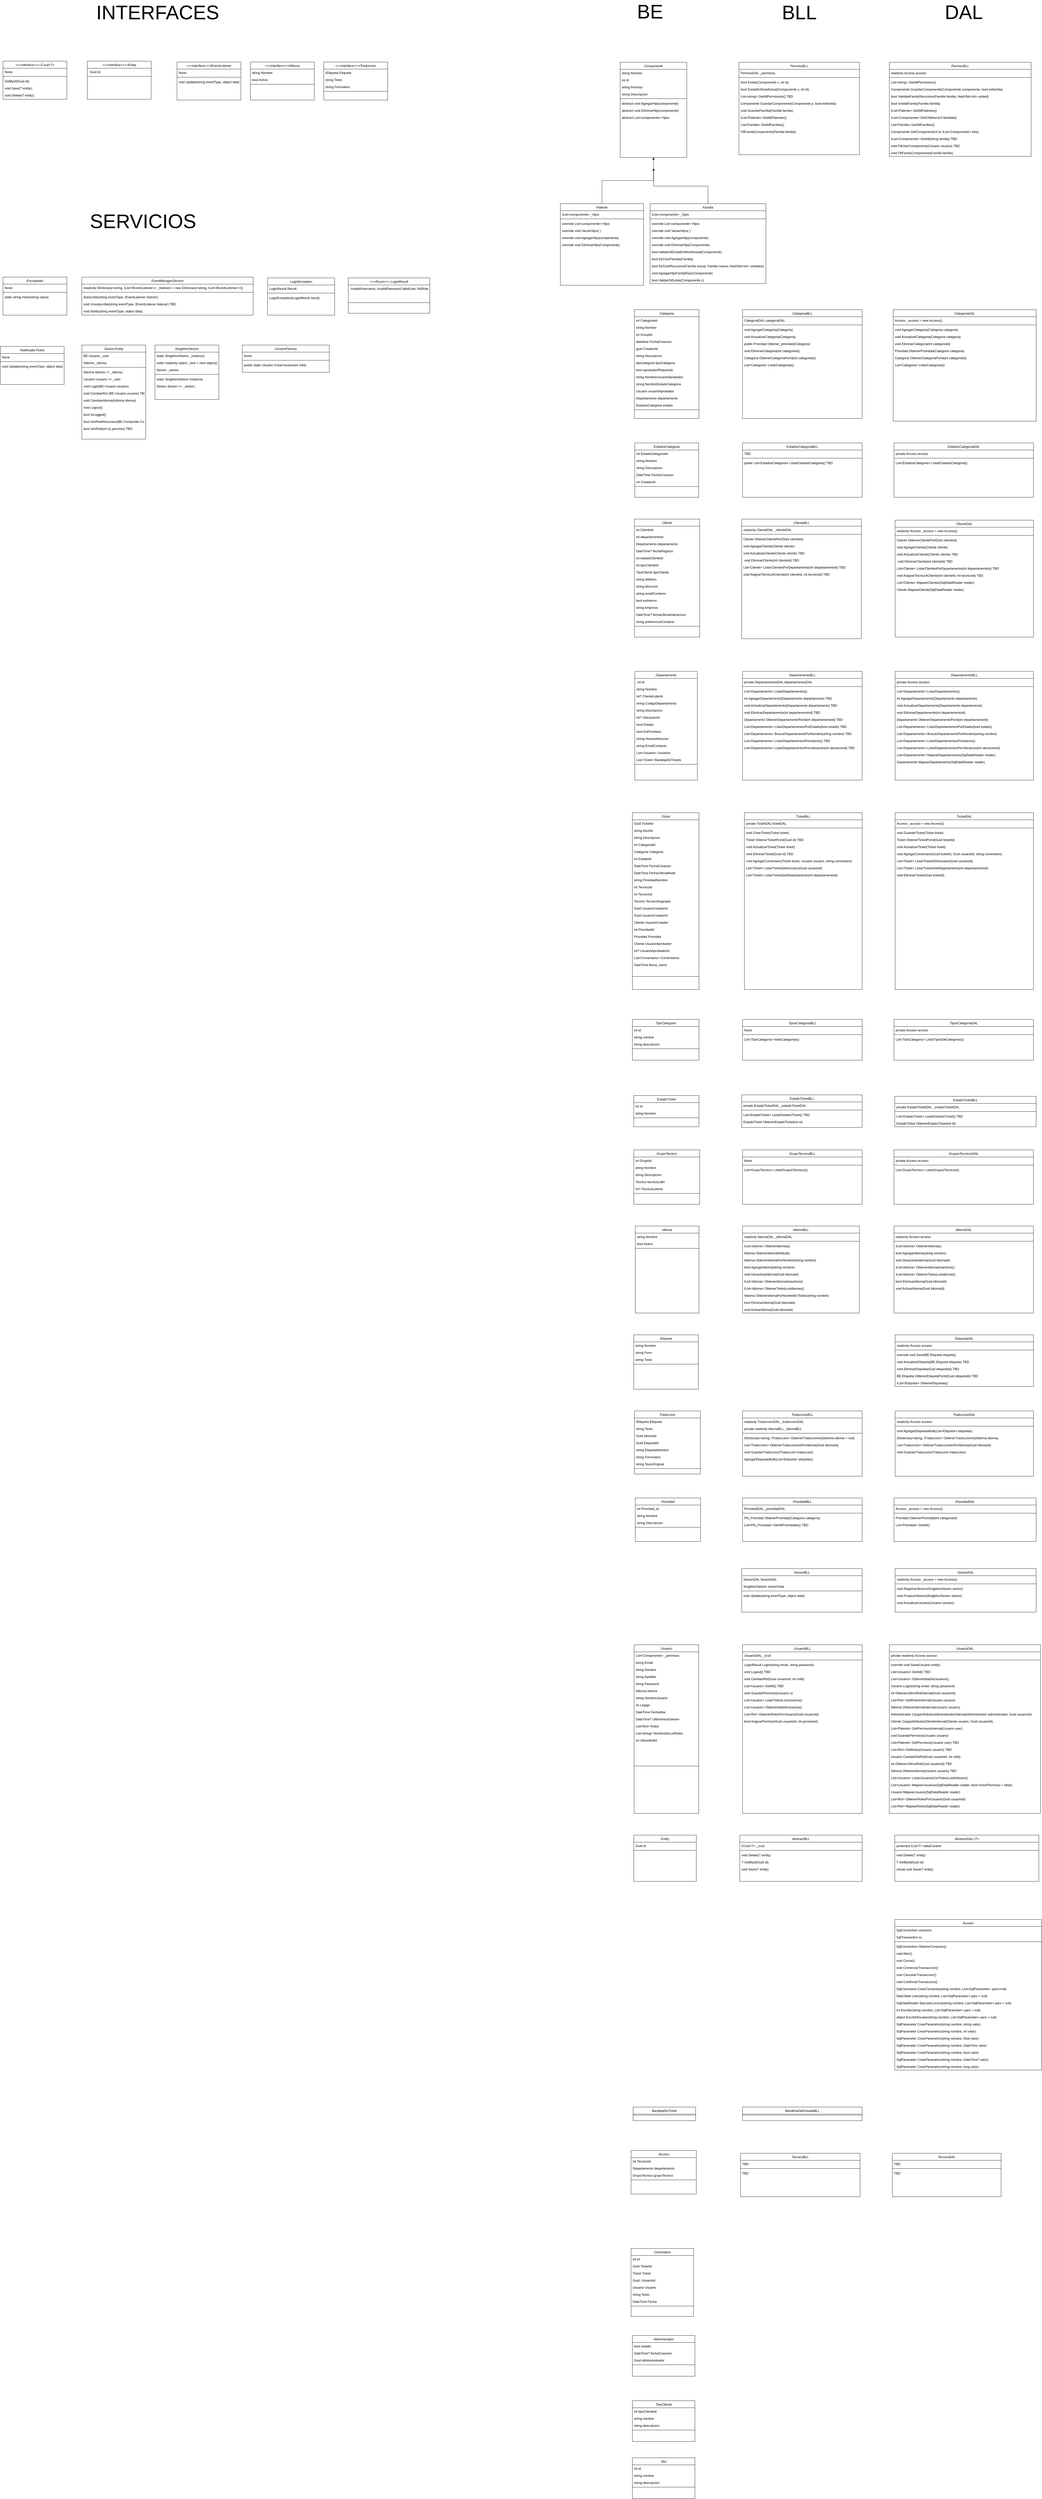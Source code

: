 <mxfile version="26.2.14" pages="3">
  <diagram id="C5RBs43oDa-KdzZeNtuy" name="Diagrama de clases">
    <mxGraphModel dx="6144" dy="2837" grid="1" gridSize="10" guides="1" tooltips="1" connect="1" arrows="1" fold="1" page="1" pageScale="1" pageWidth="827" pageHeight="1169" math="0" shadow="0">
      <root>
        <mxCell id="WIyWlLk6GJQsqaUBKTNV-0" />
        <mxCell id="WIyWlLk6GJQsqaUBKTNV-1" parent="WIyWlLk6GJQsqaUBKTNV-0" />
        <mxCell id="zkfFHV4jXpPFQw0GAbJ--0" value="Componente" style="swimlane;fontStyle=2;align=center;verticalAlign=top;childLayout=stackLayout;horizontal=1;startSize=26;horizontalStack=0;resizeParent=1;resizeLast=0;collapsible=1;marginBottom=0;rounded=0;shadow=0;strokeWidth=1;" parent="WIyWlLk6GJQsqaUBKTNV-1" vertex="1">
          <mxGeometry x="-770" y="-400" width="245" height="350" as="geometry">
            <mxRectangle x="230" y="140" width="160" height="26" as="alternateBounds" />
          </mxGeometry>
        </mxCell>
        <mxCell id="zkfFHV4jXpPFQw0GAbJ--1" value="string Nombre" style="text;align=left;verticalAlign=top;spacingLeft=4;spacingRight=4;overflow=hidden;rotatable=0;points=[[0,0.5],[1,0.5]];portConstraint=eastwest;" parent="zkfFHV4jXpPFQw0GAbJ--0" vertex="1">
          <mxGeometry y="26" width="245" height="26" as="geometry" />
        </mxCell>
        <mxCell id="zkfFHV4jXpPFQw0GAbJ--2" value="int Id" style="text;align=left;verticalAlign=top;spacingLeft=4;spacingRight=4;overflow=hidden;rotatable=0;points=[[0,0.5],[1,0.5]];portConstraint=eastwest;rounded=0;shadow=0;html=0;" parent="zkfFHV4jXpPFQw0GAbJ--0" vertex="1">
          <mxGeometry y="52" width="245" height="26" as="geometry" />
        </mxCell>
        <mxCell id="5nLRt6c2cf7TjmBu52Xm-3" value="string Permiso&#xa;" style="text;align=left;verticalAlign=top;spacingLeft=4;spacingRight=4;overflow=hidden;rotatable=0;points=[[0,0.5],[1,0.5]];portConstraint=eastwest;rounded=0;shadow=0;html=0;" parent="zkfFHV4jXpPFQw0GAbJ--0" vertex="1">
          <mxGeometry y="78" width="245" height="26" as="geometry" />
        </mxCell>
        <mxCell id="5nLRt6c2cf7TjmBu52Xm-2" value="string Descripcion" style="text;align=left;verticalAlign=top;spacingLeft=4;spacingRight=4;overflow=hidden;rotatable=0;points=[[0,0.5],[1,0.5]];portConstraint=eastwest;rounded=0;shadow=0;html=0;" parent="zkfFHV4jXpPFQw0GAbJ--0" vertex="1">
          <mxGeometry y="104" width="245" height="26" as="geometry" />
        </mxCell>
        <mxCell id="zkfFHV4jXpPFQw0GAbJ--4" value="" style="line;html=1;strokeWidth=1;align=left;verticalAlign=middle;spacingTop=-1;spacingLeft=3;spacingRight=3;rotatable=0;labelPosition=right;points=[];portConstraint=eastwest;" parent="zkfFHV4jXpPFQw0GAbJ--0" vertex="1">
          <mxGeometry y="130" width="245" height="8" as="geometry" />
        </mxCell>
        <mxCell id="zkfFHV4jXpPFQw0GAbJ--5" value="abstract void AgregarHijo(componente)" style="text;align=left;verticalAlign=top;spacingLeft=4;spacingRight=4;overflow=hidden;rotatable=0;points=[[0,0.5],[1,0.5]];portConstraint=eastwest;" parent="zkfFHV4jXpPFQw0GAbJ--0" vertex="1">
          <mxGeometry y="138" width="245" height="26" as="geometry" />
        </mxCell>
        <mxCell id="5nLRt6c2cf7TjmBu52Xm-5" value="abstract void EliminarHijo(componente)" style="text;align=left;verticalAlign=top;spacingLeft=4;spacingRight=4;overflow=hidden;rotatable=0;points=[[0,0.5],[1,0.5]];portConstraint=eastwest;" parent="zkfFHV4jXpPFQw0GAbJ--0" vertex="1">
          <mxGeometry y="164" width="245" height="26" as="geometry" />
        </mxCell>
        <mxCell id="5nLRt6c2cf7TjmBu52Xm-8" value="abstract List&lt;componente&gt; Hijos" style="text;align=left;verticalAlign=top;spacingLeft=4;spacingRight=4;overflow=hidden;rotatable=0;points=[[0,0.5],[1,0.5]];portConstraint=eastwest;" parent="zkfFHV4jXpPFQw0GAbJ--0" vertex="1">
          <mxGeometry y="190" width="245" height="26" as="geometry" />
        </mxCell>
        <mxCell id="zkfFHV4jXpPFQw0GAbJ--17" value="Familia" style="swimlane;fontStyle=2;align=center;verticalAlign=top;childLayout=stackLayout;horizontal=1;startSize=26;horizontalStack=0;resizeParent=1;resizeLast=0;collapsible=1;marginBottom=0;rounded=0;shadow=0;strokeWidth=1;" parent="WIyWlLk6GJQsqaUBKTNV-1" vertex="1">
          <mxGeometry x="-660" y="120" width="426" height="294" as="geometry">
            <mxRectangle x="550" y="140" width="160" height="26" as="alternateBounds" />
          </mxGeometry>
        </mxCell>
        <mxCell id="zkfFHV4jXpPFQw0GAbJ--18" value="IList&lt;componente&gt; _hijos" style="text;align=left;verticalAlign=top;spacingLeft=4;spacingRight=4;overflow=hidden;rotatable=0;points=[[0,0.5],[1,0.5]];portConstraint=eastwest;" parent="zkfFHV4jXpPFQw0GAbJ--17" vertex="1">
          <mxGeometry y="26" width="426" height="26" as="geometry" />
        </mxCell>
        <mxCell id="zkfFHV4jXpPFQw0GAbJ--23" value="" style="line;html=1;strokeWidth=1;align=left;verticalAlign=middle;spacingTop=-1;spacingLeft=3;spacingRight=3;rotatable=0;labelPosition=right;points=[];portConstraint=eastwest;" parent="zkfFHV4jXpPFQw0GAbJ--17" vertex="1">
          <mxGeometry y="52" width="426" height="8" as="geometry" />
        </mxCell>
        <mxCell id="zkfFHV4jXpPFQw0GAbJ--24" value="override List&lt;componente&gt; Hijos" style="text;align=left;verticalAlign=top;spacingLeft=4;spacingRight=4;overflow=hidden;rotatable=0;points=[[0,0.5],[1,0.5]];portConstraint=eastwest;" parent="zkfFHV4jXpPFQw0GAbJ--17" vertex="1">
          <mxGeometry y="60" width="426" height="26" as="geometry" />
        </mxCell>
        <mxCell id="5nLRt6c2cf7TjmBu52Xm-10" value="override void VaciarHijos( )" style="text;align=left;verticalAlign=top;spacingLeft=4;spacingRight=4;overflow=hidden;rotatable=0;points=[[0,0.5],[1,0.5]];portConstraint=eastwest;" parent="zkfFHV4jXpPFQw0GAbJ--17" vertex="1">
          <mxGeometry y="86" width="426" height="26" as="geometry" />
        </mxCell>
        <mxCell id="5nLRt6c2cf7TjmBu52Xm-11" value="override void AgregarHijo(componente)" style="text;align=left;verticalAlign=top;spacingLeft=4;spacingRight=4;overflow=hidden;rotatable=0;points=[[0,0.5],[1,0.5]];portConstraint=eastwest;" parent="zkfFHV4jXpPFQw0GAbJ--17" vertex="1">
          <mxGeometry y="112" width="426" height="26" as="geometry" />
        </mxCell>
        <mxCell id="5nLRt6c2cf7TjmBu52Xm-17" value="override void EliminarHijo(Componente)" style="text;align=left;verticalAlign=top;spacingLeft=4;spacingRight=4;overflow=hidden;rotatable=0;points=[[0,0.5],[1,0.5]];portConstraint=eastwest;" parent="zkfFHV4jXpPFQw0GAbJ--17" vertex="1">
          <mxGeometry y="138" width="426" height="26" as="geometry" />
        </mxCell>
        <mxCell id="5nLRt6c2cf7TjmBu52Xm-12" value="bool ValidarSiExisteEnNivelActual(Componente)" style="text;align=left;verticalAlign=top;spacingLeft=4;spacingRight=4;overflow=hidden;rotatable=0;points=[[0,0.5],[1,0.5]];portConstraint=eastwest;" parent="zkfFHV4jXpPFQw0GAbJ--17" vertex="1">
          <mxGeometry y="164" width="426" height="26" as="geometry" />
        </mxCell>
        <mxCell id="5nLRt6c2cf7TjmBu52Xm-13" value="bool EsCicloFamilia(Familia)" style="text;align=left;verticalAlign=top;spacingLeft=4;spacingRight=4;overflow=hidden;rotatable=0;points=[[0,0.5],[1,0.5]];portConstraint=eastwest;" parent="zkfFHV4jXpPFQw0GAbJ--17" vertex="1">
          <mxGeometry y="190" width="426" height="26" as="geometry" />
        </mxCell>
        <mxCell id="5nLRt6c2cf7TjmBu52Xm-14" value="bool EsCicloRecursivo(Familia actual, Familia nueva, HashSet&lt;int&gt; visitados)" style="text;align=left;verticalAlign=top;spacingLeft=4;spacingRight=4;overflow=hidden;rotatable=0;points=[[0,0.5],[1,0.5]];portConstraint=eastwest;" parent="zkfFHV4jXpPFQw0GAbJ--17" vertex="1">
          <mxGeometry y="216" width="426" height="26" as="geometry" />
        </mxCell>
        <mxCell id="5nLRt6c2cf7TjmBu52Xm-15" value="void AgregarHijoFamilyRaiz(Componente)" style="text;align=left;verticalAlign=top;spacingLeft=4;spacingRight=4;overflow=hidden;rotatable=0;points=[[0,0.5],[1,0.5]];portConstraint=eastwest;" parent="zkfFHV4jXpPFQw0GAbJ--17" vertex="1">
          <mxGeometry y="242" width="426" height="26" as="geometry" />
        </mxCell>
        <mxCell id="5nLRt6c2cf7TjmBu52Xm-16" value="bool ValidarSiExiste(Componente c)" style="text;align=left;verticalAlign=top;spacingLeft=4;spacingRight=4;overflow=hidden;rotatable=0;points=[[0,0.5],[1,0.5]];portConstraint=eastwest;" parent="zkfFHV4jXpPFQw0GAbJ--17" vertex="1">
          <mxGeometry y="268" width="426" height="26" as="geometry" />
        </mxCell>
        <mxCell id="5nLRt6c2cf7TjmBu52Xm-727" style="edgeStyle=orthogonalEdgeStyle;rounded=0;orthogonalLoop=1;jettySize=auto;html=1;entryX=0.5;entryY=1;entryDx=0;entryDy=0;" parent="WIyWlLk6GJQsqaUBKTNV-1" source="5nLRt6c2cf7TjmBu52Xm-18" target="zkfFHV4jXpPFQw0GAbJ--0" edge="1">
          <mxGeometry relative="1" as="geometry">
            <mxPoint x="-690" y="-60" as="targetPoint" />
          </mxGeometry>
        </mxCell>
        <mxCell id="5nLRt6c2cf7TjmBu52Xm-18" value="Patente" style="swimlane;fontStyle=2;align=center;verticalAlign=top;childLayout=stackLayout;horizontal=1;startSize=26;horizontalStack=0;resizeParent=1;resizeLast=0;collapsible=1;marginBottom=0;rounded=0;shadow=0;strokeWidth=1;" parent="WIyWlLk6GJQsqaUBKTNV-1" vertex="1">
          <mxGeometry x="-990" y="120" width="306" height="300" as="geometry">
            <mxRectangle x="550" y="140" width="160" height="26" as="alternateBounds" />
          </mxGeometry>
        </mxCell>
        <mxCell id="5nLRt6c2cf7TjmBu52Xm-19" value="IList&lt;componente&gt; _hijos" style="text;align=left;verticalAlign=top;spacingLeft=4;spacingRight=4;overflow=hidden;rotatable=0;points=[[0,0.5],[1,0.5]];portConstraint=eastwest;" parent="5nLRt6c2cf7TjmBu52Xm-18" vertex="1">
          <mxGeometry y="26" width="306" height="26" as="geometry" />
        </mxCell>
        <mxCell id="5nLRt6c2cf7TjmBu52Xm-20" value="" style="line;html=1;strokeWidth=1;align=left;verticalAlign=middle;spacingTop=-1;spacingLeft=3;spacingRight=3;rotatable=0;labelPosition=right;points=[];portConstraint=eastwest;" parent="5nLRt6c2cf7TjmBu52Xm-18" vertex="1">
          <mxGeometry y="52" width="306" height="8" as="geometry" />
        </mxCell>
        <mxCell id="5nLRt6c2cf7TjmBu52Xm-21" value="override List&lt;componente&gt; Hijos" style="text;align=left;verticalAlign=top;spacingLeft=4;spacingRight=4;overflow=hidden;rotatable=0;points=[[0,0.5],[1,0.5]];portConstraint=eastwest;" parent="5nLRt6c2cf7TjmBu52Xm-18" vertex="1">
          <mxGeometry y="60" width="306" height="26" as="geometry" />
        </mxCell>
        <mxCell id="5nLRt6c2cf7TjmBu52Xm-22" value="override void VaciarHijos( )" style="text;align=left;verticalAlign=top;spacingLeft=4;spacingRight=4;overflow=hidden;rotatable=0;points=[[0,0.5],[1,0.5]];portConstraint=eastwest;" parent="5nLRt6c2cf7TjmBu52Xm-18" vertex="1">
          <mxGeometry y="86" width="306" height="26" as="geometry" />
        </mxCell>
        <mxCell id="5nLRt6c2cf7TjmBu52Xm-23" value="override void AgregarHijo(componente)" style="text;align=left;verticalAlign=top;spacingLeft=4;spacingRight=4;overflow=hidden;rotatable=0;points=[[0,0.5],[1,0.5]];portConstraint=eastwest;" parent="5nLRt6c2cf7TjmBu52Xm-18" vertex="1">
          <mxGeometry y="112" width="306" height="26" as="geometry" />
        </mxCell>
        <mxCell id="5nLRt6c2cf7TjmBu52Xm-24" value="override void EliminarHijo(Componente)" style="text;align=left;verticalAlign=top;spacingLeft=4;spacingRight=4;overflow=hidden;rotatable=0;points=[[0,0.5],[1,0.5]];portConstraint=eastwest;" parent="5nLRt6c2cf7TjmBu52Xm-18" vertex="1">
          <mxGeometry y="138" width="306" height="26" as="geometry" />
        </mxCell>
        <mxCell id="5nLRt6c2cf7TjmBu52Xm-31" value="BandejaDeTicket" style="swimlane;fontStyle=2;align=center;verticalAlign=top;childLayout=stackLayout;horizontal=1;startSize=26;horizontalStack=0;resizeParent=1;resizeLast=0;collapsible=1;marginBottom=0;rounded=0;shadow=0;strokeWidth=1;" parent="WIyWlLk6GJQsqaUBKTNV-1" vertex="1">
          <mxGeometry x="-722.5" y="7120" width="230" height="50" as="geometry">
            <mxRectangle x="230" y="140" width="160" height="26" as="alternateBounds" />
          </mxGeometry>
        </mxCell>
        <mxCell id="5nLRt6c2cf7TjmBu52Xm-36" value="" style="line;html=1;strokeWidth=1;align=left;verticalAlign=middle;spacingTop=-1;spacingLeft=3;spacingRight=3;rotatable=0;labelPosition=right;points=[];portConstraint=eastwest;" parent="5nLRt6c2cf7TjmBu52Xm-31" vertex="1">
          <mxGeometry y="26" width="230" height="8" as="geometry" />
        </mxCell>
        <mxCell id="5nLRt6c2cf7TjmBu52Xm-52" value="Categoria" style="swimlane;fontStyle=2;align=center;verticalAlign=top;childLayout=stackLayout;horizontal=1;startSize=26;horizontalStack=0;resizeParent=1;resizeLast=0;collapsible=1;marginBottom=0;rounded=0;shadow=0;strokeWidth=1;" parent="WIyWlLk6GJQsqaUBKTNV-1" vertex="1">
          <mxGeometry x="-717.5" y="510" width="237.5" height="400" as="geometry">
            <mxRectangle x="230" y="140" width="160" height="26" as="alternateBounds" />
          </mxGeometry>
        </mxCell>
        <mxCell id="5nLRt6c2cf7TjmBu52Xm-53" value="int CategoriaId" style="text;align=left;verticalAlign=top;spacingLeft=4;spacingRight=4;overflow=hidden;rotatable=0;points=[[0,0.5],[1,0.5]];portConstraint=eastwest;" parent="5nLRt6c2cf7TjmBu52Xm-52" vertex="1">
          <mxGeometry y="26" width="237.5" height="26" as="geometry" />
        </mxCell>
        <mxCell id="5nLRt6c2cf7TjmBu52Xm-54" value="string Nombre" style="text;align=left;verticalAlign=top;spacingLeft=4;spacingRight=4;overflow=hidden;rotatable=0;points=[[0,0.5],[1,0.5]];portConstraint=eastwest;rounded=0;shadow=0;html=0;" parent="5nLRt6c2cf7TjmBu52Xm-52" vertex="1">
          <mxGeometry y="52" width="237.5" height="26" as="geometry" />
        </mxCell>
        <mxCell id="5nLRt6c2cf7TjmBu52Xm-55" value="int GroupId" style="text;align=left;verticalAlign=top;spacingLeft=4;spacingRight=4;overflow=hidden;rotatable=0;points=[[0,0.5],[1,0.5]];portConstraint=eastwest;rounded=0;shadow=0;html=0;" parent="5nLRt6c2cf7TjmBu52Xm-52" vertex="1">
          <mxGeometry y="78" width="237.5" height="26" as="geometry" />
        </mxCell>
        <mxCell id="5nLRt6c2cf7TjmBu52Xm-56" value="datetime FechaCreacion" style="text;align=left;verticalAlign=top;spacingLeft=4;spacingRight=4;overflow=hidden;rotatable=0;points=[[0,0.5],[1,0.5]];portConstraint=eastwest;rounded=0;shadow=0;html=0;" parent="5nLRt6c2cf7TjmBu52Xm-52" vertex="1">
          <mxGeometry y="104" width="237.5" height="26" as="geometry" />
        </mxCell>
        <mxCell id="5nLRt6c2cf7TjmBu52Xm-61" value="guid CreadorId" style="text;align=left;verticalAlign=top;spacingLeft=4;spacingRight=4;overflow=hidden;rotatable=0;points=[[0,0.5],[1,0.5]];portConstraint=eastwest;rounded=0;shadow=0;html=0;" parent="5nLRt6c2cf7TjmBu52Xm-52" vertex="1">
          <mxGeometry y="130" width="237.5" height="26" as="geometry" />
        </mxCell>
        <mxCell id="5nLRt6c2cf7TjmBu52Xm-62" value="string Descripcion" style="text;align=left;verticalAlign=top;spacingLeft=4;spacingRight=4;overflow=hidden;rotatable=0;points=[[0,0.5],[1,0.5]];portConstraint=eastwest;rounded=0;shadow=0;html=0;" parent="5nLRt6c2cf7TjmBu52Xm-52" vertex="1">
          <mxGeometry y="156" width="237.5" height="26" as="geometry" />
        </mxCell>
        <mxCell id="5nLRt6c2cf7TjmBu52Xm-63" value="tipocategoria tipoCategoria" style="text;align=left;verticalAlign=top;spacingLeft=4;spacingRight=4;overflow=hidden;rotatable=0;points=[[0,0.5],[1,0.5]];portConstraint=eastwest;rounded=0;shadow=0;html=0;" parent="5nLRt6c2cf7TjmBu52Xm-52" vertex="1">
          <mxGeometry y="182" width="237.5" height="26" as="geometry" />
        </mxCell>
        <mxCell id="5nLRt6c2cf7TjmBu52Xm-64" value="bool aprobadorRequerido" style="text;align=left;verticalAlign=top;spacingLeft=4;spacingRight=4;overflow=hidden;rotatable=0;points=[[0,0.5],[1,0.5]];portConstraint=eastwest;rounded=0;shadow=0;html=0;" parent="5nLRt6c2cf7TjmBu52Xm-52" vertex="1">
          <mxGeometry y="208" width="237.5" height="26" as="geometry" />
        </mxCell>
        <mxCell id="5nLRt6c2cf7TjmBu52Xm-65" value="string NombreUsuarioAprobador" style="text;align=left;verticalAlign=top;spacingLeft=4;spacingRight=4;overflow=hidden;rotatable=0;points=[[0,0.5],[1,0.5]];portConstraint=eastwest;rounded=0;shadow=0;html=0;" parent="5nLRt6c2cf7TjmBu52Xm-52" vertex="1">
          <mxGeometry y="234" width="237.5" height="26" as="geometry" />
        </mxCell>
        <mxCell id="5nLRt6c2cf7TjmBu52Xm-66" value="string NombreEstadoCategoria" style="text;align=left;verticalAlign=top;spacingLeft=4;spacingRight=4;overflow=hidden;rotatable=0;points=[[0,0.5],[1,0.5]];portConstraint=eastwest;rounded=0;shadow=0;html=0;" parent="5nLRt6c2cf7TjmBu52Xm-52" vertex="1">
          <mxGeometry y="260" width="237.5" height="26" as="geometry" />
        </mxCell>
        <mxCell id="5nLRt6c2cf7TjmBu52Xm-67" value="Usuario usuarioAprobador" style="text;align=left;verticalAlign=top;spacingLeft=4;spacingRight=4;overflow=hidden;rotatable=0;points=[[0,0.5],[1,0.5]];portConstraint=eastwest;rounded=0;shadow=0;html=0;" parent="5nLRt6c2cf7TjmBu52Xm-52" vertex="1">
          <mxGeometry y="286" width="237.5" height="26" as="geometry" />
        </mxCell>
        <mxCell id="5nLRt6c2cf7TjmBu52Xm-68" value="Departamento departamento" style="text;align=left;verticalAlign=top;spacingLeft=4;spacingRight=4;overflow=hidden;rotatable=0;points=[[0,0.5],[1,0.5]];portConstraint=eastwest;rounded=0;shadow=0;html=0;" parent="5nLRt6c2cf7TjmBu52Xm-52" vertex="1">
          <mxGeometry y="312" width="237.5" height="26" as="geometry" />
        </mxCell>
        <mxCell id="5nLRt6c2cf7TjmBu52Xm-69" value="EstadosCategoria estado" style="text;align=left;verticalAlign=top;spacingLeft=4;spacingRight=4;overflow=hidden;rotatable=0;points=[[0,0.5],[1,0.5]];portConstraint=eastwest;rounded=0;shadow=0;html=0;" parent="5nLRt6c2cf7TjmBu52Xm-52" vertex="1">
          <mxGeometry y="338" width="237.5" height="26" as="geometry" />
        </mxCell>
        <mxCell id="5nLRt6c2cf7TjmBu52Xm-57" value="" style="line;html=1;strokeWidth=1;align=left;verticalAlign=middle;spacingTop=-1;spacingLeft=3;spacingRight=3;rotatable=0;labelPosition=right;points=[];portConstraint=eastwest;" parent="5nLRt6c2cf7TjmBu52Xm-52" vertex="1">
          <mxGeometry y="364" width="237.5" height="8" as="geometry" />
        </mxCell>
        <mxCell id="5nLRt6c2cf7TjmBu52Xm-70" value="Comentario" style="swimlane;fontStyle=2;align=center;verticalAlign=top;childLayout=stackLayout;horizontal=1;startSize=26;horizontalStack=0;resizeParent=1;resizeLast=0;collapsible=1;marginBottom=0;rounded=0;shadow=0;strokeWidth=1;" parent="WIyWlLk6GJQsqaUBKTNV-1" vertex="1">
          <mxGeometry x="-730" y="7640" width="230" height="250" as="geometry">
            <mxRectangle x="230" y="140" width="160" height="26" as="alternateBounds" />
          </mxGeometry>
        </mxCell>
        <mxCell id="5nLRt6c2cf7TjmBu52Xm-71" value="int Id" style="text;align=left;verticalAlign=top;spacingLeft=4;spacingRight=4;overflow=hidden;rotatable=0;points=[[0,0.5],[1,0.5]];portConstraint=eastwest;" parent="5nLRt6c2cf7TjmBu52Xm-70" vertex="1">
          <mxGeometry y="26" width="230" height="26" as="geometry" />
        </mxCell>
        <mxCell id="5nLRt6c2cf7TjmBu52Xm-72" value="Guid TicketId" style="text;align=left;verticalAlign=top;spacingLeft=4;spacingRight=4;overflow=hidden;rotatable=0;points=[[0,0.5],[1,0.5]];portConstraint=eastwest;rounded=0;shadow=0;html=0;" parent="5nLRt6c2cf7TjmBu52Xm-70" vertex="1">
          <mxGeometry y="52" width="230" height="26" as="geometry" />
        </mxCell>
        <mxCell id="5nLRt6c2cf7TjmBu52Xm-73" value="Ticket Ticket" style="text;align=left;verticalAlign=top;spacingLeft=4;spacingRight=4;overflow=hidden;rotatable=0;points=[[0,0.5],[1,0.5]];portConstraint=eastwest;rounded=0;shadow=0;html=0;" parent="5nLRt6c2cf7TjmBu52Xm-70" vertex="1">
          <mxGeometry y="78" width="230" height="26" as="geometry" />
        </mxCell>
        <mxCell id="5nLRt6c2cf7TjmBu52Xm-74" value="Guid  UsuarioId" style="text;align=left;verticalAlign=top;spacingLeft=4;spacingRight=4;overflow=hidden;rotatable=0;points=[[0,0.5],[1,0.5]];portConstraint=eastwest;rounded=0;shadow=0;html=0;" parent="5nLRt6c2cf7TjmBu52Xm-70" vertex="1">
          <mxGeometry y="104" width="230" height="26" as="geometry" />
        </mxCell>
        <mxCell id="5nLRt6c2cf7TjmBu52Xm-75" value="Usuario Usuario" style="text;align=left;verticalAlign=top;spacingLeft=4;spacingRight=4;overflow=hidden;rotatable=0;points=[[0,0.5],[1,0.5]];portConstraint=eastwest;rounded=0;shadow=0;html=0;" parent="5nLRt6c2cf7TjmBu52Xm-70" vertex="1">
          <mxGeometry y="130" width="230" height="26" as="geometry" />
        </mxCell>
        <mxCell id="5nLRt6c2cf7TjmBu52Xm-76" value="string Texto" style="text;align=left;verticalAlign=top;spacingLeft=4;spacingRight=4;overflow=hidden;rotatable=0;points=[[0,0.5],[1,0.5]];portConstraint=eastwest;rounded=0;shadow=0;html=0;" parent="5nLRt6c2cf7TjmBu52Xm-70" vertex="1">
          <mxGeometry y="156" width="230" height="26" as="geometry" />
        </mxCell>
        <mxCell id="5nLRt6c2cf7TjmBu52Xm-77" value="DateTime Fecha" style="text;align=left;verticalAlign=top;spacingLeft=4;spacingRight=4;overflow=hidden;rotatable=0;points=[[0,0.5],[1,0.5]];portConstraint=eastwest;rounded=0;shadow=0;html=0;" parent="5nLRt6c2cf7TjmBu52Xm-70" vertex="1">
          <mxGeometry y="182" width="230" height="26" as="geometry" />
        </mxCell>
        <mxCell id="5nLRt6c2cf7TjmBu52Xm-84" value="" style="line;html=1;strokeWidth=1;align=left;verticalAlign=middle;spacingTop=-1;spacingLeft=3;spacingRight=3;rotatable=0;labelPosition=right;points=[];portConstraint=eastwest;" parent="5nLRt6c2cf7TjmBu52Xm-70" vertex="1">
          <mxGeometry y="208" width="230" height="8" as="geometry" />
        </mxCell>
        <mxCell id="5nLRt6c2cf7TjmBu52Xm-85" value="EstadosCategoria" style="swimlane;fontStyle=2;align=center;verticalAlign=top;childLayout=stackLayout;horizontal=1;startSize=26;horizontalStack=0;resizeParent=1;resizeLast=0;collapsible=1;marginBottom=0;rounded=0;shadow=0;strokeWidth=1;" parent="WIyWlLk6GJQsqaUBKTNV-1" vertex="1">
          <mxGeometry x="-716.25" y="1000" width="235" height="200" as="geometry">
            <mxRectangle x="230" y="140" width="160" height="26" as="alternateBounds" />
          </mxGeometry>
        </mxCell>
        <mxCell id="5nLRt6c2cf7TjmBu52Xm-86" value="int EstadoCategoriaId" style="text;align=left;verticalAlign=top;spacingLeft=4;spacingRight=4;overflow=hidden;rotatable=0;points=[[0,0.5],[1,0.5]];portConstraint=eastwest;" parent="5nLRt6c2cf7TjmBu52Xm-85" vertex="1">
          <mxGeometry y="26" width="235" height="26" as="geometry" />
        </mxCell>
        <mxCell id="5nLRt6c2cf7TjmBu52Xm-87" value="string Nombre" style="text;align=left;verticalAlign=top;spacingLeft=4;spacingRight=4;overflow=hidden;rotatable=0;points=[[0,0.5],[1,0.5]];portConstraint=eastwest;rounded=0;shadow=0;html=0;" parent="5nLRt6c2cf7TjmBu52Xm-85" vertex="1">
          <mxGeometry y="52" width="235" height="26" as="geometry" />
        </mxCell>
        <mxCell id="5nLRt6c2cf7TjmBu52Xm-88" value="string Descripcion" style="text;align=left;verticalAlign=top;spacingLeft=4;spacingRight=4;overflow=hidden;rotatable=0;points=[[0,0.5],[1,0.5]];portConstraint=eastwest;rounded=0;shadow=0;html=0;" parent="5nLRt6c2cf7TjmBu52Xm-85" vertex="1">
          <mxGeometry y="78" width="235" height="26" as="geometry" />
        </mxCell>
        <mxCell id="5nLRt6c2cf7TjmBu52Xm-89" value="DateTime FechaCreacion" style="text;align=left;verticalAlign=top;spacingLeft=4;spacingRight=4;overflow=hidden;rotatable=0;points=[[0,0.5],[1,0.5]];portConstraint=eastwest;rounded=0;shadow=0;html=0;" parent="5nLRt6c2cf7TjmBu52Xm-85" vertex="1">
          <mxGeometry y="104" width="235" height="26" as="geometry" />
        </mxCell>
        <mxCell id="5nLRt6c2cf7TjmBu52Xm-90" value="int CreadorId" style="text;align=left;verticalAlign=top;spacingLeft=4;spacingRight=4;overflow=hidden;rotatable=0;points=[[0,0.5],[1,0.5]];portConstraint=eastwest;rounded=0;shadow=0;html=0;" parent="5nLRt6c2cf7TjmBu52Xm-85" vertex="1">
          <mxGeometry y="130" width="235" height="26" as="geometry" />
        </mxCell>
        <mxCell id="5nLRt6c2cf7TjmBu52Xm-93" value="" style="line;html=1;strokeWidth=1;align=left;verticalAlign=middle;spacingTop=-1;spacingLeft=3;spacingRight=3;rotatable=0;labelPosition=right;points=[];portConstraint=eastwest;" parent="5nLRt6c2cf7TjmBu52Xm-85" vertex="1">
          <mxGeometry y="156" width="235" height="8" as="geometry" />
        </mxCell>
        <mxCell id="5nLRt6c2cf7TjmBu52Xm-101" value="GrupoTecnico" style="swimlane;fontStyle=2;align=center;verticalAlign=top;childLayout=stackLayout;horizontal=1;startSize=26;horizontalStack=0;resizeParent=1;resizeLast=0;collapsible=1;marginBottom=0;rounded=0;shadow=0;strokeWidth=1;" parent="WIyWlLk6GJQsqaUBKTNV-1" vertex="1">
          <mxGeometry x="-720" y="3600" width="242.5" height="200" as="geometry">
            <mxRectangle x="230" y="140" width="160" height="26" as="alternateBounds" />
          </mxGeometry>
        </mxCell>
        <mxCell id="5nLRt6c2cf7TjmBu52Xm-102" value="int GrupoId" style="text;align=left;verticalAlign=top;spacingLeft=4;spacingRight=4;overflow=hidden;rotatable=0;points=[[0,0.5],[1,0.5]];portConstraint=eastwest;" parent="5nLRt6c2cf7TjmBu52Xm-101" vertex="1">
          <mxGeometry y="26" width="242.5" height="26" as="geometry" />
        </mxCell>
        <mxCell id="5nLRt6c2cf7TjmBu52Xm-103" value="string Nombre" style="text;align=left;verticalAlign=top;spacingLeft=4;spacingRight=4;overflow=hidden;rotatable=0;points=[[0,0.5],[1,0.5]];portConstraint=eastwest;rounded=0;shadow=0;html=0;" parent="5nLRt6c2cf7TjmBu52Xm-101" vertex="1">
          <mxGeometry y="52" width="242.5" height="26" as="geometry" />
        </mxCell>
        <mxCell id="5nLRt6c2cf7TjmBu52Xm-124" value="string Descripcion" style="text;align=left;verticalAlign=top;spacingLeft=4;spacingRight=4;overflow=hidden;rotatable=0;points=[[0,0.5],[1,0.5]];portConstraint=eastwest;rounded=0;shadow=0;html=0;" parent="5nLRt6c2cf7TjmBu52Xm-101" vertex="1">
          <mxGeometry y="78" width="242.5" height="26" as="geometry" />
        </mxCell>
        <mxCell id="5nLRt6c2cf7TjmBu52Xm-125" value="Tecnico tecnicoLider" style="text;align=left;verticalAlign=top;spacingLeft=4;spacingRight=4;overflow=hidden;rotatable=0;points=[[0,0.5],[1,0.5]];portConstraint=eastwest;rounded=0;shadow=0;html=0;" parent="5nLRt6c2cf7TjmBu52Xm-101" vertex="1">
          <mxGeometry y="104" width="242.5" height="26" as="geometry" />
        </mxCell>
        <mxCell id="5nLRt6c2cf7TjmBu52Xm-126" value="int? TecnicoLiderId" style="text;align=left;verticalAlign=top;spacingLeft=4;spacingRight=4;overflow=hidden;rotatable=0;points=[[0,0.5],[1,0.5]];portConstraint=eastwest;rounded=0;shadow=0;html=0;" parent="5nLRt6c2cf7TjmBu52Xm-101" vertex="1">
          <mxGeometry y="130" width="242.5" height="26" as="geometry" />
        </mxCell>
        <mxCell id="5nLRt6c2cf7TjmBu52Xm-120" style="line;html=1;strokeWidth=1;align=left;verticalAlign=middle;spacingTop=-1;spacingLeft=3;spacingRight=3;rotatable=0;labelPosition=right;points=[];portConstraint=eastwest;" parent="5nLRt6c2cf7TjmBu52Xm-101" vertex="1">
          <mxGeometry y="156" width="242.5" height="8" as="geometry" />
        </mxCell>
        <mxCell id="5nLRt6c2cf7TjmBu52Xm-127" value="Prioridad" style="swimlane;fontStyle=2;align=center;verticalAlign=top;childLayout=stackLayout;horizontal=1;startSize=26;horizontalStack=0;resizeParent=1;resizeLast=0;collapsible=1;marginBottom=0;rounded=0;shadow=0;strokeWidth=1;" parent="WIyWlLk6GJQsqaUBKTNV-1" vertex="1">
          <mxGeometry x="-714.37" y="4880" width="240" height="160" as="geometry">
            <mxRectangle x="230" y="140" width="160" height="26" as="alternateBounds" />
          </mxGeometry>
        </mxCell>
        <mxCell id="5nLRt6c2cf7TjmBu52Xm-128" value="int Prioridad_id" style="text;align=left;verticalAlign=top;spacingLeft=4;spacingRight=4;overflow=hidden;rotatable=0;points=[[0,0.5],[1,0.5]];portConstraint=eastwest;" parent="5nLRt6c2cf7TjmBu52Xm-127" vertex="1">
          <mxGeometry y="26" width="240" height="26" as="geometry" />
        </mxCell>
        <mxCell id="5nLRt6c2cf7TjmBu52Xm-129" value="string Nombre" style="text;align=left;verticalAlign=top;spacingLeft=4;spacingRight=4;overflow=hidden;rotatable=0;points=[[0,0.5],[1,0.5]];portConstraint=eastwest;rounded=0;shadow=0;html=0;" parent="5nLRt6c2cf7TjmBu52Xm-127" vertex="1">
          <mxGeometry y="52" width="240" height="26" as="geometry" />
        </mxCell>
        <mxCell id="5nLRt6c2cf7TjmBu52Xm-130" value="string Descripcion" style="text;align=left;verticalAlign=top;spacingLeft=4;spacingRight=4;overflow=hidden;rotatable=0;points=[[0,0.5],[1,0.5]];portConstraint=eastwest;rounded=0;shadow=0;html=0;" parent="5nLRt6c2cf7TjmBu52Xm-127" vertex="1">
          <mxGeometry y="78" width="240" height="26" as="geometry" />
        </mxCell>
        <mxCell id="5nLRt6c2cf7TjmBu52Xm-133" style="line;html=1;strokeWidth=1;align=left;verticalAlign=middle;spacingTop=-1;spacingLeft=3;spacingRight=3;rotatable=0;labelPosition=right;points=[];portConstraint=eastwest;" parent="5nLRt6c2cf7TjmBu52Xm-127" vertex="1">
          <mxGeometry y="104" width="240" height="8" as="geometry" />
        </mxCell>
        <mxCell id="5nLRt6c2cf7TjmBu52Xm-134" value="Ticket" style="swimlane;fontStyle=2;align=center;verticalAlign=top;childLayout=stackLayout;horizontal=1;startSize=26;horizontalStack=0;resizeParent=1;resizeLast=0;collapsible=1;marginBottom=0;rounded=0;shadow=0;strokeWidth=1;" parent="WIyWlLk6GJQsqaUBKTNV-1" vertex="1">
          <mxGeometry x="-725" y="2360" width="245" height="650" as="geometry">
            <mxRectangle x="230" y="140" width="160" height="26" as="alternateBounds" />
          </mxGeometry>
        </mxCell>
        <mxCell id="5nLRt6c2cf7TjmBu52Xm-135" value="Guid TicketId" style="text;align=left;verticalAlign=top;spacingLeft=4;spacingRight=4;overflow=hidden;rotatable=0;points=[[0,0.5],[1,0.5]];portConstraint=eastwest;" parent="5nLRt6c2cf7TjmBu52Xm-134" vertex="1">
          <mxGeometry y="26" width="245" height="26" as="geometry" />
        </mxCell>
        <mxCell id="5nLRt6c2cf7TjmBu52Xm-136" value="string Asunto" style="text;align=left;verticalAlign=top;spacingLeft=4;spacingRight=4;overflow=hidden;rotatable=0;points=[[0,0.5],[1,0.5]];portConstraint=eastwest;rounded=0;shadow=0;html=0;" parent="5nLRt6c2cf7TjmBu52Xm-134" vertex="1">
          <mxGeometry y="52" width="245" height="26" as="geometry" />
        </mxCell>
        <mxCell id="5nLRt6c2cf7TjmBu52Xm-137" value="string Descripcion" style="text;align=left;verticalAlign=top;spacingLeft=4;spacingRight=4;overflow=hidden;rotatable=0;points=[[0,0.5],[1,0.5]];portConstraint=eastwest;rounded=0;shadow=0;html=0;" parent="5nLRt6c2cf7TjmBu52Xm-134" vertex="1">
          <mxGeometry y="78" width="245" height="26" as="geometry" />
        </mxCell>
        <mxCell id="5nLRt6c2cf7TjmBu52Xm-139" value="int CategoriaId" style="text;align=left;verticalAlign=top;spacingLeft=4;spacingRight=4;overflow=hidden;rotatable=0;points=[[0,0.5],[1,0.5]];portConstraint=eastwest;rounded=0;shadow=0;html=0;" parent="5nLRt6c2cf7TjmBu52Xm-134" vertex="1">
          <mxGeometry y="104" width="245" height="26" as="geometry" />
        </mxCell>
        <mxCell id="5nLRt6c2cf7TjmBu52Xm-140" value="Categoria Categoria" style="text;align=left;verticalAlign=top;spacingLeft=4;spacingRight=4;overflow=hidden;rotatable=0;points=[[0,0.5],[1,0.5]];portConstraint=eastwest;rounded=0;shadow=0;html=0;" parent="5nLRt6c2cf7TjmBu52Xm-134" vertex="1">
          <mxGeometry y="130" width="245" height="26" as="geometry" />
        </mxCell>
        <mxCell id="5nLRt6c2cf7TjmBu52Xm-141" value="int EstadoId" style="text;align=left;verticalAlign=top;spacingLeft=4;spacingRight=4;overflow=hidden;rotatable=0;points=[[0,0.5],[1,0.5]];portConstraint=eastwest;rounded=0;shadow=0;html=0;" parent="5nLRt6c2cf7TjmBu52Xm-134" vertex="1">
          <mxGeometry y="156" width="245" height="26" as="geometry" />
        </mxCell>
        <mxCell id="5nLRt6c2cf7TjmBu52Xm-142" value="DateTime FechaCreacion" style="text;align=left;verticalAlign=top;spacingLeft=4;spacingRight=4;overflow=hidden;rotatable=0;points=[[0,0.5],[1,0.5]];portConstraint=eastwest;rounded=0;shadow=0;html=0;" parent="5nLRt6c2cf7TjmBu52Xm-134" vertex="1">
          <mxGeometry y="182" width="245" height="26" as="geometry" />
        </mxCell>
        <mxCell id="5nLRt6c2cf7TjmBu52Xm-143" value="DateTime FechaUltimaModif" style="text;align=left;verticalAlign=top;spacingLeft=4;spacingRight=4;overflow=hidden;rotatable=0;points=[[0,0.5],[1,0.5]];portConstraint=eastwest;rounded=0;shadow=0;html=0;" parent="5nLRt6c2cf7TjmBu52Xm-134" vertex="1">
          <mxGeometry y="208" width="245" height="26" as="geometry" />
        </mxCell>
        <mxCell id="5nLRt6c2cf7TjmBu52Xm-144" value="string PrioridadNombre&#xa;" style="text;align=left;verticalAlign=top;spacingLeft=4;spacingRight=4;overflow=hidden;rotatable=0;points=[[0,0.5],[1,0.5]];portConstraint=eastwest;rounded=0;shadow=0;html=0;" parent="5nLRt6c2cf7TjmBu52Xm-134" vertex="1">
          <mxGeometry y="234" width="245" height="26" as="geometry" />
        </mxCell>
        <mxCell id="5nLRt6c2cf7TjmBu52Xm-145" value="int TecnicoId" style="text;align=left;verticalAlign=top;spacingLeft=4;spacingRight=4;overflow=hidden;rotatable=0;points=[[0,0.5],[1,0.5]];portConstraint=eastwest;rounded=0;shadow=0;html=0;" parent="5nLRt6c2cf7TjmBu52Xm-134" vertex="1">
          <mxGeometry y="260" width="245" height="26" as="geometry" />
        </mxCell>
        <mxCell id="5nLRt6c2cf7TjmBu52Xm-146" value="int TecnicoId" style="text;align=left;verticalAlign=top;spacingLeft=4;spacingRight=4;overflow=hidden;rotatable=0;points=[[0,0.5],[1,0.5]];portConstraint=eastwest;rounded=0;shadow=0;html=0;" parent="5nLRt6c2cf7TjmBu52Xm-134" vertex="1">
          <mxGeometry y="286" width="245" height="26" as="geometry" />
        </mxCell>
        <mxCell id="5nLRt6c2cf7TjmBu52Xm-147" value="Tecnico TecnicoAsignado" style="text;align=left;verticalAlign=top;spacingLeft=4;spacingRight=4;overflow=hidden;rotatable=0;points=[[0,0.5],[1,0.5]];portConstraint=eastwest;rounded=0;shadow=0;html=0;" parent="5nLRt6c2cf7TjmBu52Xm-134" vertex="1">
          <mxGeometry y="312" width="245" height="26" as="geometry" />
        </mxCell>
        <mxCell id="5nLRt6c2cf7TjmBu52Xm-148" value="Guid UsuarioCreadorId" style="text;align=left;verticalAlign=top;spacingLeft=4;spacingRight=4;overflow=hidden;rotatable=0;points=[[0,0.5],[1,0.5]];portConstraint=eastwest;rounded=0;shadow=0;html=0;" parent="5nLRt6c2cf7TjmBu52Xm-134" vertex="1">
          <mxGeometry y="338" width="245" height="26" as="geometry" />
        </mxCell>
        <mxCell id="5nLRt6c2cf7TjmBu52Xm-149" value="Guid UsuarioCreadorId" style="text;align=left;verticalAlign=top;spacingLeft=4;spacingRight=4;overflow=hidden;rotatable=0;points=[[0,0.5],[1,0.5]];portConstraint=eastwest;rounded=0;shadow=0;html=0;" parent="5nLRt6c2cf7TjmBu52Xm-134" vertex="1">
          <mxGeometry y="364" width="245" height="26" as="geometry" />
        </mxCell>
        <mxCell id="5nLRt6c2cf7TjmBu52Xm-150" value="Cliente UsuarioCreador" style="text;align=left;verticalAlign=top;spacingLeft=4;spacingRight=4;overflow=hidden;rotatable=0;points=[[0,0.5],[1,0.5]];portConstraint=eastwest;rounded=0;shadow=0;html=0;" parent="5nLRt6c2cf7TjmBu52Xm-134" vertex="1">
          <mxGeometry y="390" width="245" height="26" as="geometry" />
        </mxCell>
        <mxCell id="5nLRt6c2cf7TjmBu52Xm-151" value="int PrioridadId" style="text;align=left;verticalAlign=top;spacingLeft=4;spacingRight=4;overflow=hidden;rotatable=0;points=[[0,0.5],[1,0.5]];portConstraint=eastwest;rounded=0;shadow=0;html=0;" parent="5nLRt6c2cf7TjmBu52Xm-134" vertex="1">
          <mxGeometry y="416" width="245" height="26" as="geometry" />
        </mxCell>
        <mxCell id="5nLRt6c2cf7TjmBu52Xm-152" value="Prioridad Prioridad" style="text;align=left;verticalAlign=top;spacingLeft=4;spacingRight=4;overflow=hidden;rotatable=0;points=[[0,0.5],[1,0.5]];portConstraint=eastwest;rounded=0;shadow=0;html=0;" parent="5nLRt6c2cf7TjmBu52Xm-134" vertex="1">
          <mxGeometry y="442" width="245" height="26" as="geometry" />
        </mxCell>
        <mxCell id="5nLRt6c2cf7TjmBu52Xm-153" value="Cliente UsuarioAprobador" style="text;align=left;verticalAlign=top;spacingLeft=4;spacingRight=4;overflow=hidden;rotatable=0;points=[[0,0.5],[1,0.5]];portConstraint=eastwest;rounded=0;shadow=0;html=0;" parent="5nLRt6c2cf7TjmBu52Xm-134" vertex="1">
          <mxGeometry y="468" width="245" height="26" as="geometry" />
        </mxCell>
        <mxCell id="5nLRt6c2cf7TjmBu52Xm-154" value="int? UsuarioAprobadorId" style="text;align=left;verticalAlign=top;spacingLeft=4;spacingRight=4;overflow=hidden;rotatable=0;points=[[0,0.5],[1,0.5]];portConstraint=eastwest;rounded=0;shadow=0;html=0;" parent="5nLRt6c2cf7TjmBu52Xm-134" vertex="1">
          <mxGeometry y="494" width="245" height="26" as="geometry" />
        </mxCell>
        <mxCell id="5nLRt6c2cf7TjmBu52Xm-155" value="List&lt;Comentario&gt; Comentarios" style="text;align=left;verticalAlign=top;spacingLeft=4;spacingRight=4;overflow=hidden;rotatable=0;points=[[0,0.5],[1,0.5]];portConstraint=eastwest;rounded=0;shadow=0;html=0;" parent="5nLRt6c2cf7TjmBu52Xm-134" vertex="1">
          <mxGeometry y="520" width="245" height="26" as="geometry" />
        </mxCell>
        <mxCell id="5nLRt6c2cf7TjmBu52Xm-156" value="DateTime fecha_cierre" style="text;align=left;verticalAlign=top;spacingLeft=4;spacingRight=4;overflow=hidden;rotatable=0;points=[[0,0.5],[1,0.5]];portConstraint=eastwest;rounded=0;shadow=0;html=0;" parent="5nLRt6c2cf7TjmBu52Xm-134" vertex="1">
          <mxGeometry y="546" width="245" height="26" as="geometry" />
        </mxCell>
        <mxCell id="5nLRt6c2cf7TjmBu52Xm-157" style="text;align=left;verticalAlign=top;spacingLeft=4;spacingRight=4;overflow=hidden;rotatable=0;points=[[0,0.5],[1,0.5]];portConstraint=eastwest;rounded=0;shadow=0;html=0;" parent="5nLRt6c2cf7TjmBu52Xm-134" vertex="1">
          <mxGeometry y="572" width="245" height="26" as="geometry" />
        </mxCell>
        <mxCell id="5nLRt6c2cf7TjmBu52Xm-138" style="line;html=1;strokeWidth=1;align=left;verticalAlign=middle;spacingTop=-1;spacingLeft=3;spacingRight=3;rotatable=0;labelPosition=right;points=[];portConstraint=eastwest;" parent="5nLRt6c2cf7TjmBu52Xm-134" vertex="1">
          <mxGeometry y="598" width="245" height="8" as="geometry" />
        </mxCell>
        <mxCell id="5nLRt6c2cf7TjmBu52Xm-158" value="TipoCategoria" style="swimlane;fontStyle=2;align=center;verticalAlign=top;childLayout=stackLayout;horizontal=1;startSize=26;horizontalStack=0;resizeParent=1;resizeLast=0;collapsible=1;marginBottom=0;rounded=0;shadow=0;strokeWidth=1;" parent="WIyWlLk6GJQsqaUBKTNV-1" vertex="1">
          <mxGeometry x="-725" y="3120" width="245" height="150" as="geometry">
            <mxRectangle x="230" y="140" width="160" height="26" as="alternateBounds" />
          </mxGeometry>
        </mxCell>
        <mxCell id="5nLRt6c2cf7TjmBu52Xm-163" value="int id" style="text;align=left;verticalAlign=top;spacingLeft=4;spacingRight=4;overflow=hidden;rotatable=0;points=[[0,0.5],[1,0.5]];portConstraint=eastwest;rounded=0;shadow=0;html=0;" parent="5nLRt6c2cf7TjmBu52Xm-158" vertex="1">
          <mxGeometry y="26" width="245" height="26" as="geometry" />
        </mxCell>
        <mxCell id="5nLRt6c2cf7TjmBu52Xm-168" value="string nombre" style="text;align=left;verticalAlign=top;spacingLeft=4;spacingRight=4;overflow=hidden;rotatable=0;points=[[0,0.5],[1,0.5]];portConstraint=eastwest;rounded=0;shadow=0;html=0;" parent="5nLRt6c2cf7TjmBu52Xm-158" vertex="1">
          <mxGeometry y="52" width="245" height="26" as="geometry" />
        </mxCell>
        <mxCell id="5nLRt6c2cf7TjmBu52Xm-169" value="string descripcion" style="text;align=left;verticalAlign=top;spacingLeft=4;spacingRight=4;overflow=hidden;rotatable=0;points=[[0,0.5],[1,0.5]];portConstraint=eastwest;rounded=0;shadow=0;html=0;" parent="5nLRt6c2cf7TjmBu52Xm-158" vertex="1">
          <mxGeometry y="78" width="245" height="26" as="geometry" />
        </mxCell>
        <mxCell id="5nLRt6c2cf7TjmBu52Xm-172" value="" style="line;html=1;strokeWidth=1;align=left;verticalAlign=middle;spacingTop=-1;spacingLeft=3;spacingRight=3;rotatable=0;labelPosition=right;points=[];portConstraint=eastwest;" parent="5nLRt6c2cf7TjmBu52Xm-158" vertex="1">
          <mxGeometry y="104" width="245" height="8" as="geometry" />
        </mxCell>
        <mxCell id="5nLRt6c2cf7TjmBu52Xm-173" value="Administrador" style="swimlane;fontStyle=2;align=center;verticalAlign=top;childLayout=stackLayout;horizontal=1;startSize=26;horizontalStack=0;resizeParent=1;resizeLast=0;collapsible=1;marginBottom=0;rounded=0;shadow=0;strokeWidth=1;" parent="WIyWlLk6GJQsqaUBKTNV-1" vertex="1">
          <mxGeometry x="-725" y="7960" width="230" height="150" as="geometry">
            <mxRectangle x="230" y="140" width="160" height="26" as="alternateBounds" />
          </mxGeometry>
        </mxCell>
        <mxCell id="5nLRt6c2cf7TjmBu52Xm-174" value="bool estado" style="text;align=left;verticalAlign=top;spacingLeft=4;spacingRight=4;overflow=hidden;rotatable=0;points=[[0,0.5],[1,0.5]];portConstraint=eastwest;rounded=0;shadow=0;html=0;" parent="5nLRt6c2cf7TjmBu52Xm-173" vertex="1">
          <mxGeometry y="26" width="230" height="26" as="geometry" />
        </mxCell>
        <mxCell id="5nLRt6c2cf7TjmBu52Xm-175" value="DateTime? fechaCreacion" style="text;align=left;verticalAlign=top;spacingLeft=4;spacingRight=4;overflow=hidden;rotatable=0;points=[[0,0.5],[1,0.5]];portConstraint=eastwest;rounded=0;shadow=0;html=0;" parent="5nLRt6c2cf7TjmBu52Xm-173" vertex="1">
          <mxGeometry y="52" width="230" height="26" as="geometry" />
        </mxCell>
        <mxCell id="5nLRt6c2cf7TjmBu52Xm-176" value="Guid idAdministrador" style="text;align=left;verticalAlign=top;spacingLeft=4;spacingRight=4;overflow=hidden;rotatable=0;points=[[0,0.5],[1,0.5]];portConstraint=eastwest;rounded=0;shadow=0;html=0;" parent="5nLRt6c2cf7TjmBu52Xm-173" vertex="1">
          <mxGeometry y="78" width="230" height="26" as="geometry" />
        </mxCell>
        <mxCell id="5nLRt6c2cf7TjmBu52Xm-177" value="" style="line;html=1;strokeWidth=1;align=left;verticalAlign=middle;spacingTop=-1;spacingLeft=3;spacingRight=3;rotatable=0;labelPosition=right;points=[];portConstraint=eastwest;" parent="5nLRt6c2cf7TjmBu52Xm-173" vertex="1">
          <mxGeometry y="104" width="230" height="8" as="geometry" />
        </mxCell>
        <mxCell id="5nLRt6c2cf7TjmBu52Xm-178" value="Cliente" style="swimlane;fontStyle=2;align=center;verticalAlign=top;childLayout=stackLayout;horizontal=1;startSize=26;horizontalStack=0;resizeParent=1;resizeLast=0;collapsible=1;marginBottom=0;rounded=0;shadow=0;strokeWidth=1;" parent="WIyWlLk6GJQsqaUBKTNV-1" vertex="1">
          <mxGeometry x="-717.5" y="1280" width="240" height="434" as="geometry">
            <mxRectangle x="230" y="140" width="160" height="26" as="alternateBounds" />
          </mxGeometry>
        </mxCell>
        <mxCell id="5nLRt6c2cf7TjmBu52Xm-179" value="int ClienteId " style="text;align=left;verticalAlign=top;spacingLeft=4;spacingRight=4;overflow=hidden;rotatable=0;points=[[0,0.5],[1,0.5]];portConstraint=eastwest;rounded=0;shadow=0;html=0;" parent="5nLRt6c2cf7TjmBu52Xm-178" vertex="1">
          <mxGeometry y="26" width="240" height="26" as="geometry" />
        </mxCell>
        <mxCell id="5nLRt6c2cf7TjmBu52Xm-180" value="int departamentoId" style="text;align=left;verticalAlign=top;spacingLeft=4;spacingRight=4;overflow=hidden;rotatable=0;points=[[0,0.5],[1,0.5]];portConstraint=eastwest;rounded=0;shadow=0;html=0;" parent="5nLRt6c2cf7TjmBu52Xm-178" vertex="1">
          <mxGeometry y="52" width="240" height="26" as="geometry" />
        </mxCell>
        <mxCell id="5nLRt6c2cf7TjmBu52Xm-181" value="Departamento departamento" style="text;align=left;verticalAlign=top;spacingLeft=4;spacingRight=4;overflow=hidden;rotatable=0;points=[[0,0.5],[1,0.5]];portConstraint=eastwest;rounded=0;shadow=0;html=0;" parent="5nLRt6c2cf7TjmBu52Xm-178" vertex="1">
          <mxGeometry y="78" width="240" height="26" as="geometry" />
        </mxCell>
        <mxCell id="5nLRt6c2cf7TjmBu52Xm-188" value="DateTime? fechaRegistro" style="text;align=left;verticalAlign=top;spacingLeft=4;spacingRight=4;overflow=hidden;rotatable=0;points=[[0,0.5],[1,0.5]];portConstraint=eastwest;rounded=0;shadow=0;html=0;" parent="5nLRt6c2cf7TjmBu52Xm-178" vertex="1">
          <mxGeometry y="104" width="240" height="26" as="geometry" />
        </mxCell>
        <mxCell id="5nLRt6c2cf7TjmBu52Xm-187" value="int estadoClienteId" style="text;align=left;verticalAlign=top;spacingLeft=4;spacingRight=4;overflow=hidden;rotatable=0;points=[[0,0.5],[1,0.5]];portConstraint=eastwest;rounded=0;shadow=0;html=0;" parent="5nLRt6c2cf7TjmBu52Xm-178" vertex="1">
          <mxGeometry y="130" width="240" height="26" as="geometry" />
        </mxCell>
        <mxCell id="5nLRt6c2cf7TjmBu52Xm-186" value="int tipoClienteId" style="text;align=left;verticalAlign=top;spacingLeft=4;spacingRight=4;overflow=hidden;rotatable=0;points=[[0,0.5],[1,0.5]];portConstraint=eastwest;rounded=0;shadow=0;html=0;" parent="5nLRt6c2cf7TjmBu52Xm-178" vertex="1">
          <mxGeometry y="156" width="240" height="26" as="geometry" />
        </mxCell>
        <mxCell id="5nLRt6c2cf7TjmBu52Xm-185" value="TipoCliente tipoCliente" style="text;align=left;verticalAlign=top;spacingLeft=4;spacingRight=4;overflow=hidden;rotatable=0;points=[[0,0.5],[1,0.5]];portConstraint=eastwest;rounded=0;shadow=0;html=0;" parent="5nLRt6c2cf7TjmBu52Xm-178" vertex="1">
          <mxGeometry y="182" width="240" height="26" as="geometry" />
        </mxCell>
        <mxCell id="5nLRt6c2cf7TjmBu52Xm-184" value="string telefono" style="text;align=left;verticalAlign=top;spacingLeft=4;spacingRight=4;overflow=hidden;rotatable=0;points=[[0,0.5],[1,0.5]];portConstraint=eastwest;rounded=0;shadow=0;html=0;" parent="5nLRt6c2cf7TjmBu52Xm-178" vertex="1">
          <mxGeometry y="208" width="240" height="26" as="geometry" />
        </mxCell>
        <mxCell id="5nLRt6c2cf7TjmBu52Xm-183" value="string direccion" style="text;align=left;verticalAlign=top;spacingLeft=4;spacingRight=4;overflow=hidden;rotatable=0;points=[[0,0.5],[1,0.5]];portConstraint=eastwest;rounded=0;shadow=0;html=0;" parent="5nLRt6c2cf7TjmBu52Xm-178" vertex="1">
          <mxGeometry y="234" width="240" height="26" as="geometry" />
        </mxCell>
        <mxCell id="5nLRt6c2cf7TjmBu52Xm-191" value="string emailContacto" style="text;align=left;verticalAlign=top;spacingLeft=4;spacingRight=4;overflow=hidden;rotatable=0;points=[[0,0.5],[1,0.5]];portConstraint=eastwest;rounded=0;shadow=0;html=0;" parent="5nLRt6c2cf7TjmBu52Xm-178" vertex="1">
          <mxGeometry y="260" width="240" height="26" as="geometry" />
        </mxCell>
        <mxCell id="5nLRt6c2cf7TjmBu52Xm-190" value="bool esInterno" style="text;align=left;verticalAlign=top;spacingLeft=4;spacingRight=4;overflow=hidden;rotatable=0;points=[[0,0.5],[1,0.5]];portConstraint=eastwest;rounded=0;shadow=0;html=0;" parent="5nLRt6c2cf7TjmBu52Xm-178" vertex="1">
          <mxGeometry y="286" width="240" height="26" as="geometry" />
        </mxCell>
        <mxCell id="5nLRt6c2cf7TjmBu52Xm-189" value="string empresa" style="text;align=left;verticalAlign=top;spacingLeft=4;spacingRight=4;overflow=hidden;rotatable=0;points=[[0,0.5],[1,0.5]];portConstraint=eastwest;rounded=0;shadow=0;html=0;" parent="5nLRt6c2cf7TjmBu52Xm-178" vertex="1">
          <mxGeometry y="312" width="240" height="26" as="geometry" />
        </mxCell>
        <mxCell id="5nLRt6c2cf7TjmBu52Xm-194" value="DateTime? fechaUltimaInteraccion" style="text;align=left;verticalAlign=top;spacingLeft=4;spacingRight=4;overflow=hidden;rotatable=0;points=[[0,0.5],[1,0.5]];portConstraint=eastwest;rounded=0;shadow=0;html=0;" parent="5nLRt6c2cf7TjmBu52Xm-178" vertex="1">
          <mxGeometry y="338" width="240" height="26" as="geometry" />
        </mxCell>
        <mxCell id="5nLRt6c2cf7TjmBu52Xm-193" value="string preferenciaContacto" style="text;align=left;verticalAlign=top;spacingLeft=4;spacingRight=4;overflow=hidden;rotatable=0;points=[[0,0.5],[1,0.5]];portConstraint=eastwest;rounded=0;shadow=0;html=0;" parent="5nLRt6c2cf7TjmBu52Xm-178" vertex="1">
          <mxGeometry y="364" width="240" height="26" as="geometry" />
        </mxCell>
        <mxCell id="5nLRt6c2cf7TjmBu52Xm-182" value="" style="line;html=1;strokeWidth=1;align=left;verticalAlign=middle;spacingTop=-1;spacingLeft=3;spacingRight=3;rotatable=0;labelPosition=right;points=[];portConstraint=eastwest;" parent="5nLRt6c2cf7TjmBu52Xm-178" vertex="1">
          <mxGeometry y="390" width="240" height="8" as="geometry" />
        </mxCell>
        <mxCell id="5nLRt6c2cf7TjmBu52Xm-211" value="Entity" style="swimlane;fontStyle=2;align=center;verticalAlign=top;childLayout=stackLayout;horizontal=1;startSize=26;horizontalStack=0;resizeParent=1;resizeLast=0;collapsible=1;marginBottom=0;rounded=0;shadow=0;strokeWidth=1;" parent="WIyWlLk6GJQsqaUBKTNV-1" vertex="1">
          <mxGeometry x="-720" y="6120" width="230" height="170" as="geometry">
            <mxRectangle x="230" y="140" width="160" height="26" as="alternateBounds" />
          </mxGeometry>
        </mxCell>
        <mxCell id="5nLRt6c2cf7TjmBu52Xm-212" value="Guid Id " style="text;align=left;verticalAlign=top;spacingLeft=4;spacingRight=4;overflow=hidden;rotatable=0;points=[[0,0.5],[1,0.5]];portConstraint=eastwest;rounded=0;shadow=0;html=0;" parent="5nLRt6c2cf7TjmBu52Xm-211" vertex="1">
          <mxGeometry y="26" width="230" height="26" as="geometry" />
        </mxCell>
        <mxCell id="5nLRt6c2cf7TjmBu52Xm-224" value="" style="line;html=1;strokeWidth=1;align=left;verticalAlign=middle;spacingTop=-1;spacingLeft=3;spacingRight=3;rotatable=0;labelPosition=right;points=[];portConstraint=eastwest;" parent="5nLRt6c2cf7TjmBu52Xm-211" vertex="1">
          <mxGeometry y="52" width="230" height="8" as="geometry" />
        </mxCell>
        <mxCell id="5nLRt6c2cf7TjmBu52Xm-225" value="Etiqueta" style="swimlane;fontStyle=2;align=center;verticalAlign=top;childLayout=stackLayout;horizontal=1;startSize=26;horizontalStack=0;resizeParent=1;resizeLast=0;collapsible=1;marginBottom=0;rounded=0;shadow=0;strokeWidth=1;" parent="WIyWlLk6GJQsqaUBKTNV-1" vertex="1">
          <mxGeometry x="-720" y="4280" width="237.5" height="200" as="geometry">
            <mxRectangle x="230" y="140" width="160" height="26" as="alternateBounds" />
          </mxGeometry>
        </mxCell>
        <mxCell id="5nLRt6c2cf7TjmBu52Xm-226" value="string Nombre" style="text;align=left;verticalAlign=top;spacingLeft=4;spacingRight=4;overflow=hidden;rotatable=0;points=[[0,0.5],[1,0.5]];portConstraint=eastwest;rounded=0;shadow=0;html=0;" parent="5nLRt6c2cf7TjmBu52Xm-225" vertex="1">
          <mxGeometry y="26" width="237.5" height="26" as="geometry" />
        </mxCell>
        <mxCell id="5nLRt6c2cf7TjmBu52Xm-229" value="string Form" style="text;align=left;verticalAlign=top;spacingLeft=4;spacingRight=4;overflow=hidden;rotatable=0;points=[[0,0.5],[1,0.5]];portConstraint=eastwest;rounded=0;shadow=0;html=0;" parent="5nLRt6c2cf7TjmBu52Xm-225" vertex="1">
          <mxGeometry y="52" width="237.5" height="26" as="geometry" />
        </mxCell>
        <mxCell id="5nLRt6c2cf7TjmBu52Xm-230" value="string Texto" style="text;align=left;verticalAlign=top;spacingLeft=4;spacingRight=4;overflow=hidden;rotatable=0;points=[[0,0.5],[1,0.5]];portConstraint=eastwest;rounded=0;shadow=0;html=0;" parent="5nLRt6c2cf7TjmBu52Xm-225" vertex="1">
          <mxGeometry y="78" width="237.5" height="26" as="geometry" />
        </mxCell>
        <mxCell id="5nLRt6c2cf7TjmBu52Xm-227" value="" style="line;html=1;strokeWidth=1;align=left;verticalAlign=middle;spacingTop=-1;spacingLeft=3;spacingRight=3;rotatable=0;labelPosition=right;points=[];portConstraint=eastwest;" parent="5nLRt6c2cf7TjmBu52Xm-225" vertex="1">
          <mxGeometry y="104" width="237.5" height="8" as="geometry" />
        </mxCell>
        <mxCell id="5nLRt6c2cf7TjmBu52Xm-231" value="Idioma" style="swimlane;fontStyle=2;align=center;verticalAlign=top;childLayout=stackLayout;horizontal=1;startSize=26;horizontalStack=0;resizeParent=1;resizeLast=0;collapsible=1;marginBottom=0;rounded=0;shadow=0;strokeWidth=1;" parent="WIyWlLk6GJQsqaUBKTNV-1" vertex="1">
          <mxGeometry x="-714.37" y="3880" width="234.37" height="320" as="geometry">
            <mxRectangle x="230" y="140" width="160" height="26" as="alternateBounds" />
          </mxGeometry>
        </mxCell>
        <mxCell id="5nLRt6c2cf7TjmBu52Xm-232" value="string Nombre" style="text;align=left;verticalAlign=top;spacingLeft=4;spacingRight=4;overflow=hidden;rotatable=0;points=[[0,0.5],[1,0.5]];portConstraint=eastwest;rounded=0;shadow=0;html=0;" parent="5nLRt6c2cf7TjmBu52Xm-231" vertex="1">
          <mxGeometry y="26" width="234.37" height="26" as="geometry" />
        </mxCell>
        <mxCell id="5nLRt6c2cf7TjmBu52Xm-233" value="bool Activo" style="text;align=left;verticalAlign=top;spacingLeft=4;spacingRight=4;overflow=hidden;rotatable=0;points=[[0,0.5],[1,0.5]];portConstraint=eastwest;rounded=0;shadow=0;html=0;" parent="5nLRt6c2cf7TjmBu52Xm-231" vertex="1">
          <mxGeometry y="52" width="234.37" height="26" as="geometry" />
        </mxCell>
        <mxCell id="5nLRt6c2cf7TjmBu52Xm-235" value="" style="line;html=1;strokeWidth=1;align=left;verticalAlign=middle;spacingTop=-1;spacingLeft=3;spacingRight=3;rotatable=0;labelPosition=right;points=[];portConstraint=eastwest;" parent="5nLRt6c2cf7TjmBu52Xm-231" vertex="1">
          <mxGeometry y="78" width="234.37" height="8" as="geometry" />
        </mxCell>
        <mxCell id="5nLRt6c2cf7TjmBu52Xm-241" value="Rol" style="swimlane;fontStyle=2;align=center;verticalAlign=top;childLayout=stackLayout;horizontal=1;startSize=26;horizontalStack=0;resizeParent=1;resizeLast=0;collapsible=1;marginBottom=0;rounded=0;shadow=0;strokeWidth=1;" parent="WIyWlLk6GJQsqaUBKTNV-1" vertex="1">
          <mxGeometry x="-725" y="8410" width="230" height="150" as="geometry">
            <mxRectangle x="230" y="140" width="160" height="26" as="alternateBounds" />
          </mxGeometry>
        </mxCell>
        <mxCell id="5nLRt6c2cf7TjmBu52Xm-242" value="int id" style="text;align=left;verticalAlign=top;spacingLeft=4;spacingRight=4;overflow=hidden;rotatable=0;points=[[0,0.5],[1,0.5]];portConstraint=eastwest;rounded=0;shadow=0;html=0;" parent="5nLRt6c2cf7TjmBu52Xm-241" vertex="1">
          <mxGeometry y="26" width="230" height="26" as="geometry" />
        </mxCell>
        <mxCell id="5nLRt6c2cf7TjmBu52Xm-243" value="string nombre" style="text;align=left;verticalAlign=top;spacingLeft=4;spacingRight=4;overflow=hidden;rotatable=0;points=[[0,0.5],[1,0.5]];portConstraint=eastwest;rounded=0;shadow=0;html=0;" parent="5nLRt6c2cf7TjmBu52Xm-241" vertex="1">
          <mxGeometry y="52" width="230" height="26" as="geometry" />
        </mxCell>
        <mxCell id="5nLRt6c2cf7TjmBu52Xm-244" value="string descripcion" style="text;align=left;verticalAlign=top;spacingLeft=4;spacingRight=4;overflow=hidden;rotatable=0;points=[[0,0.5],[1,0.5]];portConstraint=eastwest;rounded=0;shadow=0;html=0;" parent="5nLRt6c2cf7TjmBu52Xm-241" vertex="1">
          <mxGeometry y="78" width="230" height="26" as="geometry" />
        </mxCell>
        <mxCell id="5nLRt6c2cf7TjmBu52Xm-245" value="" style="line;html=1;strokeWidth=1;align=left;verticalAlign=middle;spacingTop=-1;spacingLeft=3;spacingRight=3;rotatable=0;labelPosition=right;points=[];portConstraint=eastwest;" parent="5nLRt6c2cf7TjmBu52Xm-241" vertex="1">
          <mxGeometry y="104" width="230" height="8" as="geometry" />
        </mxCell>
        <mxCell id="5nLRt6c2cf7TjmBu52Xm-246" value="Tecnico" style="swimlane;fontStyle=2;align=center;verticalAlign=top;childLayout=stackLayout;horizontal=1;startSize=26;horizontalStack=0;resizeParent=1;resizeLast=0;collapsible=1;marginBottom=0;rounded=0;shadow=0;strokeWidth=1;" parent="WIyWlLk6GJQsqaUBKTNV-1" vertex="1">
          <mxGeometry x="-730" y="7280" width="240" height="160" as="geometry">
            <mxRectangle x="230" y="140" width="160" height="26" as="alternateBounds" />
          </mxGeometry>
        </mxCell>
        <mxCell id="5nLRt6c2cf7TjmBu52Xm-247" value="int TecnicoId" style="text;align=left;verticalAlign=top;spacingLeft=4;spacingRight=4;overflow=hidden;rotatable=0;points=[[0,0.5],[1,0.5]];portConstraint=eastwest;rounded=0;shadow=0;html=0;" parent="5nLRt6c2cf7TjmBu52Xm-246" vertex="1">
          <mxGeometry y="26" width="240" height="26" as="geometry" />
        </mxCell>
        <mxCell id="5nLRt6c2cf7TjmBu52Xm-248" value="Departamento departamento" style="text;align=left;verticalAlign=top;spacingLeft=4;spacingRight=4;overflow=hidden;rotatable=0;points=[[0,0.5],[1,0.5]];portConstraint=eastwest;rounded=0;shadow=0;html=0;" parent="5nLRt6c2cf7TjmBu52Xm-246" vertex="1">
          <mxGeometry y="52" width="240" height="26" as="geometry" />
        </mxCell>
        <mxCell id="5nLRt6c2cf7TjmBu52Xm-249" value="GrupoTecnico grupoTecnico" style="text;align=left;verticalAlign=top;spacingLeft=4;spacingRight=4;overflow=hidden;rotatable=0;points=[[0,0.5],[1,0.5]];portConstraint=eastwest;rounded=0;shadow=0;html=0;" parent="5nLRt6c2cf7TjmBu52Xm-246" vertex="1">
          <mxGeometry y="78" width="240" height="26" as="geometry" />
        </mxCell>
        <mxCell id="5nLRt6c2cf7TjmBu52Xm-250" value="" style="line;html=1;strokeWidth=1;align=left;verticalAlign=middle;spacingTop=-1;spacingLeft=3;spacingRight=3;rotatable=0;labelPosition=right;points=[];portConstraint=eastwest;" parent="5nLRt6c2cf7TjmBu52Xm-246" vertex="1">
          <mxGeometry y="104" width="240" height="8" as="geometry" />
        </mxCell>
        <mxCell id="5nLRt6c2cf7TjmBu52Xm-251" value="TipoCliente" style="swimlane;fontStyle=2;align=center;verticalAlign=top;childLayout=stackLayout;horizontal=1;startSize=26;horizontalStack=0;resizeParent=1;resizeLast=0;collapsible=1;marginBottom=0;rounded=0;shadow=0;strokeWidth=1;" parent="WIyWlLk6GJQsqaUBKTNV-1" vertex="1">
          <mxGeometry x="-725" y="8200" width="230" height="150" as="geometry">
            <mxRectangle x="230" y="140" width="160" height="26" as="alternateBounds" />
          </mxGeometry>
        </mxCell>
        <mxCell id="5nLRt6c2cf7TjmBu52Xm-252" value="int tipoClienteId" style="text;align=left;verticalAlign=top;spacingLeft=4;spacingRight=4;overflow=hidden;rotatable=0;points=[[0,0.5],[1,0.5]];portConstraint=eastwest;rounded=0;shadow=0;html=0;" parent="5nLRt6c2cf7TjmBu52Xm-251" vertex="1">
          <mxGeometry y="26" width="230" height="26" as="geometry" />
        </mxCell>
        <mxCell id="5nLRt6c2cf7TjmBu52Xm-253" value="string nombre" style="text;align=left;verticalAlign=top;spacingLeft=4;spacingRight=4;overflow=hidden;rotatable=0;points=[[0,0.5],[1,0.5]];portConstraint=eastwest;rounded=0;shadow=0;html=0;" parent="5nLRt6c2cf7TjmBu52Xm-251" vertex="1">
          <mxGeometry y="52" width="230" height="26" as="geometry" />
        </mxCell>
        <mxCell id="5nLRt6c2cf7TjmBu52Xm-254" value="string descripcion" style="text;align=left;verticalAlign=top;spacingLeft=4;spacingRight=4;overflow=hidden;rotatable=0;points=[[0,0.5],[1,0.5]];portConstraint=eastwest;rounded=0;shadow=0;html=0;" parent="5nLRt6c2cf7TjmBu52Xm-251" vertex="1">
          <mxGeometry y="78" width="230" height="26" as="geometry" />
        </mxCell>
        <mxCell id="5nLRt6c2cf7TjmBu52Xm-255" value="" style="line;html=1;strokeWidth=1;align=left;verticalAlign=middle;spacingTop=-1;spacingLeft=3;spacingRight=3;rotatable=0;labelPosition=right;points=[];portConstraint=eastwest;" parent="5nLRt6c2cf7TjmBu52Xm-251" vertex="1">
          <mxGeometry y="104" width="230" height="8" as="geometry" />
        </mxCell>
        <mxCell id="5nLRt6c2cf7TjmBu52Xm-256" value="Traduccion" style="swimlane;fontStyle=2;align=center;verticalAlign=top;childLayout=stackLayout;horizontal=1;startSize=26;horizontalStack=0;resizeParent=1;resizeLast=0;collapsible=1;marginBottom=0;rounded=0;shadow=0;strokeWidth=1;" parent="WIyWlLk6GJQsqaUBKTNV-1" vertex="1">
          <mxGeometry x="-717.5" y="4560" width="242.5" height="232" as="geometry">
            <mxRectangle x="230" y="140" width="160" height="26" as="alternateBounds" />
          </mxGeometry>
        </mxCell>
        <mxCell id="5nLRt6c2cf7TjmBu52Xm-257" value="IEtiqueta Etiqueta" style="text;align=left;verticalAlign=top;spacingLeft=4;spacingRight=4;overflow=hidden;rotatable=0;points=[[0,0.5],[1,0.5]];portConstraint=eastwest;rounded=0;shadow=0;html=0;" parent="5nLRt6c2cf7TjmBu52Xm-256" vertex="1">
          <mxGeometry y="26" width="242.5" height="26" as="geometry" />
        </mxCell>
        <mxCell id="5nLRt6c2cf7TjmBu52Xm-258" value="string Texto " style="text;align=left;verticalAlign=top;spacingLeft=4;spacingRight=4;overflow=hidden;rotatable=0;points=[[0,0.5],[1,0.5]];portConstraint=eastwest;rounded=0;shadow=0;html=0;" parent="5nLRt6c2cf7TjmBu52Xm-256" vertex="1">
          <mxGeometry y="52" width="242.5" height="26" as="geometry" />
        </mxCell>
        <mxCell id="5nLRt6c2cf7TjmBu52Xm-259" value="Guid IdiomaId " style="text;align=left;verticalAlign=top;spacingLeft=4;spacingRight=4;overflow=hidden;rotatable=0;points=[[0,0.5],[1,0.5]];portConstraint=eastwest;rounded=0;shadow=0;html=0;" parent="5nLRt6c2cf7TjmBu52Xm-256" vertex="1">
          <mxGeometry y="78" width="242.5" height="26" as="geometry" />
        </mxCell>
        <mxCell id="5nLRt6c2cf7TjmBu52Xm-265" value="Guid EtiquetaId " style="text;align=left;verticalAlign=top;spacingLeft=4;spacingRight=4;overflow=hidden;rotatable=0;points=[[0,0.5],[1,0.5]];portConstraint=eastwest;rounded=0;shadow=0;html=0;" parent="5nLRt6c2cf7TjmBu52Xm-256" vertex="1">
          <mxGeometry y="104" width="242.5" height="26" as="geometry" />
        </mxCell>
        <mxCell id="5nLRt6c2cf7TjmBu52Xm-264" value="string EtiquetaNombre " style="text;align=left;verticalAlign=top;spacingLeft=4;spacingRight=4;overflow=hidden;rotatable=0;points=[[0,0.5],[1,0.5]];portConstraint=eastwest;rounded=0;shadow=0;html=0;" parent="5nLRt6c2cf7TjmBu52Xm-256" vertex="1">
          <mxGeometry y="130" width="242.5" height="26" as="geometry" />
        </mxCell>
        <mxCell id="5nLRt6c2cf7TjmBu52Xm-263" value="string Formulario" style="text;align=left;verticalAlign=top;spacingLeft=4;spacingRight=4;overflow=hidden;rotatable=0;points=[[0,0.5],[1,0.5]];portConstraint=eastwest;rounded=0;shadow=0;html=0;" parent="5nLRt6c2cf7TjmBu52Xm-256" vertex="1">
          <mxGeometry y="156" width="242.5" height="26" as="geometry" />
        </mxCell>
        <mxCell id="5nLRt6c2cf7TjmBu52Xm-262" value="string TextoOriginal" style="text;align=left;verticalAlign=top;spacingLeft=4;spacingRight=4;overflow=hidden;rotatable=0;points=[[0,0.5],[1,0.5]];portConstraint=eastwest;rounded=0;shadow=0;html=0;" parent="5nLRt6c2cf7TjmBu52Xm-256" vertex="1">
          <mxGeometry y="182" width="242.5" height="26" as="geometry" />
        </mxCell>
        <mxCell id="5nLRt6c2cf7TjmBu52Xm-260" value="" style="line;html=1;strokeWidth=1;align=left;verticalAlign=middle;spacingTop=-1;spacingLeft=3;spacingRight=3;rotatable=0;labelPosition=right;points=[];portConstraint=eastwest;" parent="5nLRt6c2cf7TjmBu52Xm-256" vertex="1">
          <mxGeometry y="208" width="242.5" height="8" as="geometry" />
        </mxCell>
        <mxCell id="5nLRt6c2cf7TjmBu52Xm-266" value="Usuario" style="swimlane;fontStyle=2;align=center;verticalAlign=top;childLayout=stackLayout;horizontal=1;startSize=26;horizontalStack=0;resizeParent=1;resizeLast=0;collapsible=1;marginBottom=0;rounded=0;shadow=0;strokeWidth=1;" parent="WIyWlLk6GJQsqaUBKTNV-1" vertex="1">
          <mxGeometry x="-718.75" y="5420" width="237.5" height="620" as="geometry">
            <mxRectangle x="230" y="140" width="160" height="26" as="alternateBounds" />
          </mxGeometry>
        </mxCell>
        <mxCell id="5nLRt6c2cf7TjmBu52Xm-267" value="List&lt;Componente&gt; _permisos" style="text;align=left;verticalAlign=top;spacingLeft=4;spacingRight=4;overflow=hidden;rotatable=0;points=[[0,0.5],[1,0.5]];portConstraint=eastwest;rounded=0;shadow=0;html=0;" parent="5nLRt6c2cf7TjmBu52Xm-266" vertex="1">
          <mxGeometry y="26" width="237.5" height="26" as="geometry" />
        </mxCell>
        <mxCell id="5nLRt6c2cf7TjmBu52Xm-268" value="string Email" style="text;align=left;verticalAlign=top;spacingLeft=4;spacingRight=4;overflow=hidden;rotatable=0;points=[[0,0.5],[1,0.5]];portConstraint=eastwest;rounded=0;shadow=0;html=0;" parent="5nLRt6c2cf7TjmBu52Xm-266" vertex="1">
          <mxGeometry y="52" width="237.5" height="26" as="geometry" />
        </mxCell>
        <mxCell id="5nLRt6c2cf7TjmBu52Xm-269" value="string Nombre" style="text;align=left;verticalAlign=top;spacingLeft=4;spacingRight=4;overflow=hidden;rotatable=0;points=[[0,0.5],[1,0.5]];portConstraint=eastwest;rounded=0;shadow=0;html=0;" parent="5nLRt6c2cf7TjmBu52Xm-266" vertex="1">
          <mxGeometry y="78" width="237.5" height="26" as="geometry" />
        </mxCell>
        <mxCell id="5nLRt6c2cf7TjmBu52Xm-270" value="string Apellido" style="text;align=left;verticalAlign=top;spacingLeft=4;spacingRight=4;overflow=hidden;rotatable=0;points=[[0,0.5],[1,0.5]];portConstraint=eastwest;rounded=0;shadow=0;html=0;" parent="5nLRt6c2cf7TjmBu52Xm-266" vertex="1">
          <mxGeometry y="104" width="237.5" height="26" as="geometry" />
        </mxCell>
        <mxCell id="5nLRt6c2cf7TjmBu52Xm-271" value="string Password " style="text;align=left;verticalAlign=top;spacingLeft=4;spacingRight=4;overflow=hidden;rotatable=0;points=[[0,0.5],[1,0.5]];portConstraint=eastwest;rounded=0;shadow=0;html=0;" parent="5nLRt6c2cf7TjmBu52Xm-266" vertex="1">
          <mxGeometry y="130" width="237.5" height="26" as="geometry" />
        </mxCell>
        <mxCell id="5nLRt6c2cf7TjmBu52Xm-272" value="IIdioma Idioma" style="text;align=left;verticalAlign=top;spacingLeft=4;spacingRight=4;overflow=hidden;rotatable=0;points=[[0,0.5],[1,0.5]];portConstraint=eastwest;rounded=0;shadow=0;html=0;" parent="5nLRt6c2cf7TjmBu52Xm-266" vertex="1">
          <mxGeometry y="156" width="237.5" height="26" as="geometry" />
        </mxCell>
        <mxCell id="5nLRt6c2cf7TjmBu52Xm-273" value="string NombreUsuario" style="text;align=left;verticalAlign=top;spacingLeft=4;spacingRight=4;overflow=hidden;rotatable=0;points=[[0,0.5],[1,0.5]];portConstraint=eastwest;rounded=0;shadow=0;html=0;" parent="5nLRt6c2cf7TjmBu52Xm-266" vertex="1">
          <mxGeometry y="182" width="237.5" height="26" as="geometry" />
        </mxCell>
        <mxCell id="5nLRt6c2cf7TjmBu52Xm-279" value="int Legajo" style="text;align=left;verticalAlign=top;spacingLeft=4;spacingRight=4;overflow=hidden;rotatable=0;points=[[0,0.5],[1,0.5]];portConstraint=eastwest;rounded=0;shadow=0;html=0;" parent="5nLRt6c2cf7TjmBu52Xm-266" vertex="1">
          <mxGeometry y="208" width="237.5" height="26" as="geometry" />
        </mxCell>
        <mxCell id="5nLRt6c2cf7TjmBu52Xm-278" value="DateTime FechaAlta" style="text;align=left;verticalAlign=top;spacingLeft=4;spacingRight=4;overflow=hidden;rotatable=0;points=[[0,0.5],[1,0.5]];portConstraint=eastwest;rounded=0;shadow=0;html=0;" parent="5nLRt6c2cf7TjmBu52Xm-266" vertex="1">
          <mxGeometry y="234" width="237.5" height="26" as="geometry" />
        </mxCell>
        <mxCell id="5nLRt6c2cf7TjmBu52Xm-277" value="DateTime? UltimoInicioSesion" style="text;align=left;verticalAlign=top;spacingLeft=4;spacingRight=4;overflow=hidden;rotatable=0;points=[[0,0.5],[1,0.5]];portConstraint=eastwest;rounded=0;shadow=0;html=0;" parent="5nLRt6c2cf7TjmBu52Xm-266" vertex="1">
          <mxGeometry y="260" width="237.5" height="26" as="geometry" />
        </mxCell>
        <mxCell id="5nLRt6c2cf7TjmBu52Xm-276" value="List&lt;Rol&gt; Roles " style="text;align=left;verticalAlign=top;spacingLeft=4;spacingRight=4;overflow=hidden;rotatable=0;points=[[0,0.5],[1,0.5]];portConstraint=eastwest;rounded=0;shadow=0;html=0;" parent="5nLRt6c2cf7TjmBu52Xm-266" vertex="1">
          <mxGeometry y="286" width="237.5" height="26" as="geometry" />
        </mxCell>
        <mxCell id="5nLRt6c2cf7TjmBu52Xm-275" value="List&lt;string&gt; NombreDeLosRoles " style="text;align=left;verticalAlign=top;spacingLeft=4;spacingRight=4;overflow=hidden;rotatable=0;points=[[0,0.5],[1,0.5]];portConstraint=eastwest;rounded=0;shadow=0;html=0;" parent="5nLRt6c2cf7TjmBu52Xm-266" vertex="1">
          <mxGeometry y="312" width="237.5" height="26" as="geometry" />
        </mxCell>
        <mxCell id="5nLRt6c2cf7TjmBu52Xm-283" value="int UltimoRolId" style="text;align=left;verticalAlign=top;spacingLeft=4;spacingRight=4;overflow=hidden;rotatable=0;points=[[0,0.5],[1,0.5]];portConstraint=eastwest;rounded=0;shadow=0;html=0;" parent="5nLRt6c2cf7TjmBu52Xm-266" vertex="1">
          <mxGeometry y="338" width="237.5" height="26" as="geometry" />
        </mxCell>
        <mxCell id="5nLRt6c2cf7TjmBu52Xm-282" style="text;align=left;verticalAlign=top;spacingLeft=4;spacingRight=4;overflow=hidden;rotatable=0;points=[[0,0.5],[1,0.5]];portConstraint=eastwest;rounded=0;shadow=0;html=0;" parent="5nLRt6c2cf7TjmBu52Xm-266" vertex="1">
          <mxGeometry y="364" width="237.5" height="26" as="geometry" />
        </mxCell>
        <mxCell id="5nLRt6c2cf7TjmBu52Xm-281" style="text;align=left;verticalAlign=top;spacingLeft=4;spacingRight=4;overflow=hidden;rotatable=0;points=[[0,0.5],[1,0.5]];portConstraint=eastwest;rounded=0;shadow=0;html=0;" parent="5nLRt6c2cf7TjmBu52Xm-266" vertex="1">
          <mxGeometry y="390" width="237.5" height="26" as="geometry" />
        </mxCell>
        <mxCell id="5nLRt6c2cf7TjmBu52Xm-280" style="text;align=left;verticalAlign=top;spacingLeft=4;spacingRight=4;overflow=hidden;rotatable=0;points=[[0,0.5],[1,0.5]];portConstraint=eastwest;rounded=0;shadow=0;html=0;" parent="5nLRt6c2cf7TjmBu52Xm-266" vertex="1">
          <mxGeometry y="416" width="237.5" height="26" as="geometry" />
        </mxCell>
        <mxCell id="5nLRt6c2cf7TjmBu52Xm-274" value="" style="line;html=1;strokeWidth=1;align=left;verticalAlign=middle;spacingTop=-1;spacingLeft=3;spacingRight=3;rotatable=0;labelPosition=right;points=[];portConstraint=eastwest;" parent="5nLRt6c2cf7TjmBu52Xm-266" vertex="1">
          <mxGeometry y="442" width="237.5" height="8" as="geometry" />
        </mxCell>
        <mxCell id="5nLRt6c2cf7TjmBu52Xm-284" value="AbstractBLL" style="swimlane;fontStyle=2;align=center;verticalAlign=top;childLayout=stackLayout;horizontal=1;startSize=26;horizontalStack=0;resizeParent=1;resizeLast=0;collapsible=1;marginBottom=0;rounded=0;shadow=0;strokeWidth=1;" parent="WIyWlLk6GJQsqaUBKTNV-1" vertex="1">
          <mxGeometry x="-330" y="6120" width="450" height="170" as="geometry">
            <mxRectangle x="230" y="140" width="160" height="26" as="alternateBounds" />
          </mxGeometry>
        </mxCell>
        <mxCell id="5nLRt6c2cf7TjmBu52Xm-285" value="ICrud&lt;T&gt; _crud" style="text;align=left;verticalAlign=top;spacingLeft=4;spacingRight=4;overflow=hidden;rotatable=0;points=[[0,0.5],[1,0.5]];portConstraint=eastwest;rounded=0;shadow=0;html=0;" parent="5nLRt6c2cf7TjmBu52Xm-284" vertex="1">
          <mxGeometry y="26" width="450" height="26" as="geometry" />
        </mxCell>
        <mxCell id="5nLRt6c2cf7TjmBu52Xm-292" value="" style="line;html=1;strokeWidth=1;align=left;verticalAlign=middle;spacingTop=-1;spacingLeft=3;spacingRight=3;rotatable=0;labelPosition=right;points=[];portConstraint=eastwest;" parent="5nLRt6c2cf7TjmBu52Xm-284" vertex="1">
          <mxGeometry y="52" width="450" height="8" as="geometry" />
        </mxCell>
        <mxCell id="5nLRt6c2cf7TjmBu52Xm-293" value="void Delete(T entity)" style="text;align=left;verticalAlign=top;spacingLeft=4;spacingRight=4;overflow=hidden;rotatable=0;points=[[0,0.5],[1,0.5]];portConstraint=eastwest;rounded=0;shadow=0;html=0;" parent="5nLRt6c2cf7TjmBu52Xm-284" vertex="1">
          <mxGeometry y="60" width="450" height="26" as="geometry" />
        </mxCell>
        <mxCell id="5nLRt6c2cf7TjmBu52Xm-294" value="T GetById(Guid id)" style="text;align=left;verticalAlign=top;spacingLeft=4;spacingRight=4;overflow=hidden;rotatable=0;points=[[0,0.5],[1,0.5]];portConstraint=eastwest;rounded=0;shadow=0;html=0;" parent="5nLRt6c2cf7TjmBu52Xm-284" vertex="1">
          <mxGeometry y="86" width="450" height="26" as="geometry" />
        </mxCell>
        <mxCell id="5nLRt6c2cf7TjmBu52Xm-295" value="void Save(T entity)" style="text;align=left;verticalAlign=top;spacingLeft=4;spacingRight=4;overflow=hidden;rotatable=0;points=[[0,0.5],[1,0.5]];portConstraint=eastwest;rounded=0;shadow=0;html=0;" parent="5nLRt6c2cf7TjmBu52Xm-284" vertex="1">
          <mxGeometry y="112" width="450" height="38" as="geometry" />
        </mxCell>
        <mxCell id="5nLRt6c2cf7TjmBu52Xm-296" value="BandehaDeEntradaBLL" style="swimlane;fontStyle=2;align=center;verticalAlign=top;childLayout=stackLayout;horizontal=1;startSize=26;horizontalStack=0;resizeParent=1;resizeLast=0;collapsible=1;marginBottom=0;rounded=0;shadow=0;strokeWidth=1;" parent="WIyWlLk6GJQsqaUBKTNV-1" vertex="1">
          <mxGeometry x="-320" y="7120" width="440" height="50" as="geometry">
            <mxRectangle x="230" y="140" width="160" height="26" as="alternateBounds" />
          </mxGeometry>
        </mxCell>
        <mxCell id="5nLRt6c2cf7TjmBu52Xm-297" value="" style="line;html=1;strokeWidth=1;align=left;verticalAlign=middle;spacingTop=-1;spacingLeft=3;spacingRight=3;rotatable=0;labelPosition=right;points=[];portConstraint=eastwest;" parent="5nLRt6c2cf7TjmBu52Xm-296" vertex="1">
          <mxGeometry y="26" width="440" height="8" as="geometry" />
        </mxCell>
        <mxCell id="5nLRt6c2cf7TjmBu52Xm-298" value="CategoriaBLL" style="swimlane;fontStyle=2;align=center;verticalAlign=top;childLayout=stackLayout;horizontal=1;startSize=26;horizontalStack=0;resizeParent=1;resizeLast=0;collapsible=1;marginBottom=0;rounded=0;shadow=0;strokeWidth=1;" parent="WIyWlLk6GJQsqaUBKTNV-1" vertex="1">
          <mxGeometry x="-320" y="510" width="440" height="400" as="geometry">
            <mxRectangle x="230" y="140" width="160" height="26" as="alternateBounds" />
          </mxGeometry>
        </mxCell>
        <mxCell id="5nLRt6c2cf7TjmBu52Xm-299" value="CategoriaDAL categoriaDAL" style="text;align=left;verticalAlign=top;spacingLeft=4;spacingRight=4;overflow=hidden;rotatable=0;points=[[0,0.5],[1,0.5]];portConstraint=eastwest;" parent="5nLRt6c2cf7TjmBu52Xm-298" vertex="1">
          <mxGeometry y="26" width="440" height="26" as="geometry" />
        </mxCell>
        <mxCell id="5nLRt6c2cf7TjmBu52Xm-312" value="" style="line;html=1;strokeWidth=1;align=left;verticalAlign=middle;spacingTop=-1;spacingLeft=3;spacingRight=3;rotatable=0;labelPosition=right;points=[];portConstraint=eastwest;" parent="5nLRt6c2cf7TjmBu52Xm-298" vertex="1">
          <mxGeometry y="52" width="440" height="8" as="geometry" />
        </mxCell>
        <mxCell id="5nLRt6c2cf7TjmBu52Xm-313" value="void AgregarCategoria(Categoria)" style="text;align=left;verticalAlign=top;spacingLeft=4;spacingRight=4;overflow=hidden;rotatable=0;points=[[0,0.5],[1,0.5]];portConstraint=eastwest;" parent="5nLRt6c2cf7TjmBu52Xm-298" vertex="1">
          <mxGeometry y="60" width="440" height="26" as="geometry" />
        </mxCell>
        <mxCell id="5nLRt6c2cf7TjmBu52Xm-314" value="void ActualizarCategoria(Categoria)" style="text;align=left;verticalAlign=top;spacingLeft=4;spacingRight=4;overflow=hidden;rotatable=0;points=[[0,0.5],[1,0.5]];portConstraint=eastwest;" parent="5nLRt6c2cf7TjmBu52Xm-298" vertex="1">
          <mxGeometry y="86" width="440" height="26" as="geometry" />
        </mxCell>
        <mxCell id="5nLRt6c2cf7TjmBu52Xm-315" value="public Prioridad Obtener_prioridad(Categoria)" style="text;align=left;verticalAlign=top;spacingLeft=4;spacingRight=4;overflow=hidden;rotatable=0;points=[[0,0.5],[1,0.5]];portConstraint=eastwest;" parent="5nLRt6c2cf7TjmBu52Xm-298" vertex="1">
          <mxGeometry y="112" width="440" height="26" as="geometry" />
        </mxCell>
        <mxCell id="5nLRt6c2cf7TjmBu52Xm-316" value="void EliminarCategoria(int categoriaId)" style="text;align=left;verticalAlign=top;spacingLeft=4;spacingRight=4;overflow=hidden;rotatable=0;points=[[0,0.5],[1,0.5]];portConstraint=eastwest;" parent="5nLRt6c2cf7TjmBu52Xm-298" vertex="1">
          <mxGeometry y="138" width="440" height="26" as="geometry" />
        </mxCell>
        <mxCell id="5nLRt6c2cf7TjmBu52Xm-317" value="Categoria ObtenerCategoriaPorId(int categoriaId)" style="text;align=left;verticalAlign=top;spacingLeft=4;spacingRight=4;overflow=hidden;rotatable=0;points=[[0,0.5],[1,0.5]];portConstraint=eastwest;" parent="5nLRt6c2cf7TjmBu52Xm-298" vertex="1">
          <mxGeometry y="164" width="440" height="26" as="geometry" />
        </mxCell>
        <mxCell id="5nLRt6c2cf7TjmBu52Xm-318" value="List&lt;Categoria&gt; ListarCategorias()" style="text;align=left;verticalAlign=top;spacingLeft=4;spacingRight=4;overflow=hidden;rotatable=0;points=[[0,0.5],[1,0.5]];portConstraint=eastwest;" parent="5nLRt6c2cf7TjmBu52Xm-298" vertex="1">
          <mxGeometry y="190" width="440" height="26" as="geometry" />
        </mxCell>
        <mxCell id="5nLRt6c2cf7TjmBu52Xm-319" value="ClienteBLL" style="swimlane;fontStyle=2;align=center;verticalAlign=top;childLayout=stackLayout;horizontal=1;startSize=26;horizontalStack=0;resizeParent=1;resizeLast=0;collapsible=1;marginBottom=0;rounded=0;shadow=0;strokeWidth=1;" parent="WIyWlLk6GJQsqaUBKTNV-1" vertex="1">
          <mxGeometry x="-323" y="1280" width="440" height="440" as="geometry">
            <mxRectangle x="230" y="140" width="160" height="26" as="alternateBounds" />
          </mxGeometry>
        </mxCell>
        <mxCell id="5nLRt6c2cf7TjmBu52Xm-333" value="readonly ClienteDAL _clienteDAL" style="text;align=left;verticalAlign=top;spacingLeft=4;spacingRight=4;overflow=hidden;rotatable=0;points=[[0,0.5],[1,0.5]];portConstraint=eastwest;rounded=0;shadow=0;html=0;" parent="5nLRt6c2cf7TjmBu52Xm-319" vertex="1">
          <mxGeometry y="26" width="440" height="26" as="geometry" />
        </mxCell>
        <mxCell id="5nLRt6c2cf7TjmBu52Xm-334" value="" style="line;html=1;strokeWidth=1;align=left;verticalAlign=middle;spacingTop=-1;spacingLeft=3;spacingRight=3;rotatable=0;labelPosition=right;points=[];portConstraint=eastwest;" parent="5nLRt6c2cf7TjmBu52Xm-319" vertex="1">
          <mxGeometry y="52" width="440" height="8" as="geometry" />
        </mxCell>
        <mxCell id="5nLRt6c2cf7TjmBu52Xm-335" value="Cliente ObtenerClientePorID(int clienteId)" style="text;align=left;verticalAlign=top;spacingLeft=4;spacingRight=4;overflow=hidden;rotatable=0;points=[[0,0.5],[1,0.5]];portConstraint=eastwest;rounded=0;shadow=0;html=0;" parent="5nLRt6c2cf7TjmBu52Xm-319" vertex="1">
          <mxGeometry y="60" width="440" height="26" as="geometry" />
        </mxCell>
        <mxCell id="5nLRt6c2cf7TjmBu52Xm-336" value="void AgregarCliente(Cliente cliente)" style="text;align=left;verticalAlign=top;spacingLeft=4;spacingRight=4;overflow=hidden;rotatable=0;points=[[0,0.5],[1,0.5]];portConstraint=eastwest;rounded=0;shadow=0;html=0;" parent="5nLRt6c2cf7TjmBu52Xm-319" vertex="1">
          <mxGeometry y="86" width="440" height="26" as="geometry" />
        </mxCell>
        <mxCell id="5nLRt6c2cf7TjmBu52Xm-337" value="void ActualizarCliente(Cliente cliente) TBD" style="text;align=left;verticalAlign=top;spacingLeft=4;spacingRight=4;overflow=hidden;rotatable=0;points=[[0,0.5],[1,0.5]];portConstraint=eastwest;rounded=0;shadow=0;html=0;" parent="5nLRt6c2cf7TjmBu52Xm-319" vertex="1">
          <mxGeometry y="112" width="440" height="26" as="geometry" />
        </mxCell>
        <mxCell id="5nLRt6c2cf7TjmBu52Xm-338" value=" void EliminarCliente(int clienteId) TBD" style="text;align=left;verticalAlign=top;spacingLeft=4;spacingRight=4;overflow=hidden;rotatable=0;points=[[0,0.5],[1,0.5]];portConstraint=eastwest;rounded=0;shadow=0;html=0;" parent="5nLRt6c2cf7TjmBu52Xm-319" vertex="1">
          <mxGeometry y="138" width="440" height="26" as="geometry" />
        </mxCell>
        <mxCell id="5nLRt6c2cf7TjmBu52Xm-339" value="List&lt;Cliente&gt; ListarClientesPorDepartamento(int departamentoId) TBD" style="text;align=left;verticalAlign=top;spacingLeft=4;spacingRight=4;overflow=hidden;rotatable=0;points=[[0,0.5],[1,0.5]];portConstraint=eastwest;rounded=0;shadow=0;html=0;" parent="5nLRt6c2cf7TjmBu52Xm-319" vertex="1">
          <mxGeometry y="164" width="440" height="26" as="geometry" />
        </mxCell>
        <mxCell id="5nLRt6c2cf7TjmBu52Xm-340" value="void AsignarTecnicoACliente(int clienteId, int tecnicoId) TBD" style="text;align=left;verticalAlign=top;spacingLeft=4;spacingRight=4;overflow=hidden;rotatable=0;points=[[0,0.5],[1,0.5]];portConstraint=eastwest;rounded=0;shadow=0;html=0;" parent="5nLRt6c2cf7TjmBu52Xm-319" vertex="1">
          <mxGeometry y="190" width="440" height="26" as="geometry" />
        </mxCell>
        <mxCell id="5nLRt6c2cf7TjmBu52Xm-341" value="Departamento" style="swimlane;fontStyle=2;align=center;verticalAlign=top;childLayout=stackLayout;horizontal=1;startSize=26;horizontalStack=0;resizeParent=1;resizeLast=0;collapsible=1;marginBottom=0;rounded=0;shadow=0;strokeWidth=1;" parent="WIyWlLk6GJQsqaUBKTNV-1" vertex="1">
          <mxGeometry x="-716.25" y="1840" width="230" height="400" as="geometry">
            <mxRectangle x="230" y="140" width="160" height="26" as="alternateBounds" />
          </mxGeometry>
        </mxCell>
        <mxCell id="5nLRt6c2cf7TjmBu52Xm-342" value=" int Id " style="text;align=left;verticalAlign=top;spacingLeft=4;spacingRight=4;overflow=hidden;rotatable=0;points=[[0,0.5],[1,0.5]];portConstraint=eastwest;rounded=0;shadow=0;html=0;" parent="5nLRt6c2cf7TjmBu52Xm-341" vertex="1">
          <mxGeometry y="26" width="230" height="26" as="geometry" />
        </mxCell>
        <mxCell id="5nLRt6c2cf7TjmBu52Xm-343" value="string Nombre" style="text;align=left;verticalAlign=top;spacingLeft=4;spacingRight=4;overflow=hidden;rotatable=0;points=[[0,0.5],[1,0.5]];portConstraint=eastwest;rounded=0;shadow=0;html=0;" parent="5nLRt6c2cf7TjmBu52Xm-341" vertex="1">
          <mxGeometry y="52" width="230" height="26" as="geometry" />
        </mxCell>
        <mxCell id="5nLRt6c2cf7TjmBu52Xm-344" value="int? ClienteLiderId" style="text;align=left;verticalAlign=top;spacingLeft=4;spacingRight=4;overflow=hidden;rotatable=0;points=[[0,0.5],[1,0.5]];portConstraint=eastwest;rounded=0;shadow=0;html=0;" parent="5nLRt6c2cf7TjmBu52Xm-341" vertex="1">
          <mxGeometry y="78" width="230" height="26" as="geometry" />
        </mxCell>
        <mxCell id="5nLRt6c2cf7TjmBu52Xm-345" value="string CodigoDepartamento" style="text;align=left;verticalAlign=top;spacingLeft=4;spacingRight=4;overflow=hidden;rotatable=0;points=[[0,0.5],[1,0.5]];portConstraint=eastwest;rounded=0;shadow=0;html=0;" parent="5nLRt6c2cf7TjmBu52Xm-341" vertex="1">
          <mxGeometry y="104" width="230" height="26" as="geometry" />
        </mxCell>
        <mxCell id="5nLRt6c2cf7TjmBu52Xm-346" value="string Descripcion" style="text;align=left;verticalAlign=top;spacingLeft=4;spacingRight=4;overflow=hidden;rotatable=0;points=[[0,0.5],[1,0.5]];portConstraint=eastwest;rounded=0;shadow=0;html=0;" parent="5nLRt6c2cf7TjmBu52Xm-341" vertex="1">
          <mxGeometry y="130" width="230" height="26" as="geometry" />
        </mxCell>
        <mxCell id="5nLRt6c2cf7TjmBu52Xm-347" value="int? UbicacionId" style="text;align=left;verticalAlign=top;spacingLeft=4;spacingRight=4;overflow=hidden;rotatable=0;points=[[0,0.5],[1,0.5]];portConstraint=eastwest;rounded=0;shadow=0;html=0;" parent="5nLRt6c2cf7TjmBu52Xm-341" vertex="1">
          <mxGeometry y="156" width="230" height="26" as="geometry" />
        </mxCell>
        <mxCell id="5nLRt6c2cf7TjmBu52Xm-348" value="bool Estado" style="text;align=left;verticalAlign=top;spacingLeft=4;spacingRight=4;overflow=hidden;rotatable=0;points=[[0,0.5],[1,0.5]];portConstraint=eastwest;rounded=0;shadow=0;html=0;" parent="5nLRt6c2cf7TjmBu52Xm-341" vertex="1">
          <mxGeometry y="182" width="230" height="26" as="geometry" />
        </mxCell>
        <mxCell id="5nLRt6c2cf7TjmBu52Xm-349" value="bool EsPrioritario" style="text;align=left;verticalAlign=top;spacingLeft=4;spacingRight=4;overflow=hidden;rotatable=0;points=[[0,0.5],[1,0.5]];portConstraint=eastwest;rounded=0;shadow=0;html=0;" parent="5nLRt6c2cf7TjmBu52Xm-341" vertex="1">
          <mxGeometry y="208" width="230" height="26" as="geometry" />
        </mxCell>
        <mxCell id="5nLRt6c2cf7TjmBu52Xm-350" value="string HorarioAtencion" style="text;align=left;verticalAlign=top;spacingLeft=4;spacingRight=4;overflow=hidden;rotatable=0;points=[[0,0.5],[1,0.5]];portConstraint=eastwest;rounded=0;shadow=0;html=0;" parent="5nLRt6c2cf7TjmBu52Xm-341" vertex="1">
          <mxGeometry y="234" width="230" height="26" as="geometry" />
        </mxCell>
        <mxCell id="5nLRt6c2cf7TjmBu52Xm-351" value="string EmailContacto" style="text;align=left;verticalAlign=top;spacingLeft=4;spacingRight=4;overflow=hidden;rotatable=0;points=[[0,0.5],[1,0.5]];portConstraint=eastwest;rounded=0;shadow=0;html=0;" parent="5nLRt6c2cf7TjmBu52Xm-341" vertex="1">
          <mxGeometry y="260" width="230" height="26" as="geometry" />
        </mxCell>
        <mxCell id="5nLRt6c2cf7TjmBu52Xm-352" value="List&lt;Usuario&gt; Usuarios" style="text;align=left;verticalAlign=top;spacingLeft=4;spacingRight=4;overflow=hidden;rotatable=0;points=[[0,0.5],[1,0.5]];portConstraint=eastwest;rounded=0;shadow=0;html=0;" parent="5nLRt6c2cf7TjmBu52Xm-341" vertex="1">
          <mxGeometry y="286" width="230" height="26" as="geometry" />
        </mxCell>
        <mxCell id="5nLRt6c2cf7TjmBu52Xm-353" value="List&lt;Ticket&gt; BandejaDeTickets" style="text;align=left;verticalAlign=top;spacingLeft=4;spacingRight=4;overflow=hidden;rotatable=0;points=[[0,0.5],[1,0.5]];portConstraint=eastwest;rounded=0;shadow=0;html=0;" parent="5nLRt6c2cf7TjmBu52Xm-341" vertex="1">
          <mxGeometry y="312" width="230" height="26" as="geometry" />
        </mxCell>
        <mxCell id="5nLRt6c2cf7TjmBu52Xm-354" value="" style="line;html=1;strokeWidth=1;align=left;verticalAlign=middle;spacingTop=-1;spacingLeft=3;spacingRight=3;rotatable=0;labelPosition=right;points=[];portConstraint=eastwest;" parent="5nLRt6c2cf7TjmBu52Xm-341" vertex="1">
          <mxGeometry y="338" width="230" height="8" as="geometry" />
        </mxCell>
        <mxCell id="5nLRt6c2cf7TjmBu52Xm-355" value="DepartamentoBLL" style="swimlane;fontStyle=2;align=center;verticalAlign=top;childLayout=stackLayout;horizontal=1;startSize=26;horizontalStack=0;resizeParent=1;resizeLast=0;collapsible=1;marginBottom=0;rounded=0;shadow=0;strokeWidth=1;" parent="WIyWlLk6GJQsqaUBKTNV-1" vertex="1">
          <mxGeometry x="-320" y="1840" width="440" height="400" as="geometry">
            <mxRectangle x="230" y="140" width="160" height="26" as="alternateBounds" />
          </mxGeometry>
        </mxCell>
        <mxCell id="5nLRt6c2cf7TjmBu52Xm-356" value="private DepartamentosDAL departamentosDAL" style="text;align=left;verticalAlign=top;spacingLeft=4;spacingRight=4;overflow=hidden;rotatable=0;points=[[0,0.5],[1,0.5]];portConstraint=eastwest;rounded=0;shadow=0;html=0;" parent="5nLRt6c2cf7TjmBu52Xm-355" vertex="1">
          <mxGeometry y="26" width="440" height="26" as="geometry" />
        </mxCell>
        <mxCell id="5nLRt6c2cf7TjmBu52Xm-357" value="" style="line;html=1;strokeWidth=1;align=left;verticalAlign=middle;spacingTop=-1;spacingLeft=3;spacingRight=3;rotatable=0;labelPosition=right;points=[];portConstraint=eastwest;" parent="5nLRt6c2cf7TjmBu52Xm-355" vertex="1">
          <mxGeometry y="52" width="440" height="8" as="geometry" />
        </mxCell>
        <mxCell id="5nLRt6c2cf7TjmBu52Xm-358" value="List&lt;Departamento&gt; ListarDepartamentos()" style="text;align=left;verticalAlign=top;spacingLeft=4;spacingRight=4;overflow=hidden;rotatable=0;points=[[0,0.5],[1,0.5]];portConstraint=eastwest;rounded=0;shadow=0;html=0;" parent="5nLRt6c2cf7TjmBu52Xm-355" vertex="1">
          <mxGeometry y="60" width="440" height="26" as="geometry" />
        </mxCell>
        <mxCell id="5nLRt6c2cf7TjmBu52Xm-359" value="int AgregarDepartamento(Departamento departamento) TBD" style="text;align=left;verticalAlign=top;spacingLeft=4;spacingRight=4;overflow=hidden;rotatable=0;points=[[0,0.5],[1,0.5]];portConstraint=eastwest;rounded=0;shadow=0;html=0;" parent="5nLRt6c2cf7TjmBu52Xm-355" vertex="1">
          <mxGeometry y="86" width="440" height="26" as="geometry" />
        </mxCell>
        <mxCell id="5nLRt6c2cf7TjmBu52Xm-360" value="void ActualizarDepartamento(Departamento departamento) TBD" style="text;align=left;verticalAlign=top;spacingLeft=4;spacingRight=4;overflow=hidden;rotatable=0;points=[[0,0.5],[1,0.5]];portConstraint=eastwest;rounded=0;shadow=0;html=0;" parent="5nLRt6c2cf7TjmBu52Xm-355" vertex="1">
          <mxGeometry y="112" width="440" height="26" as="geometry" />
        </mxCell>
        <mxCell id="5nLRt6c2cf7TjmBu52Xm-361" value="void EliminarDepartamento(int departamentoId) TBD" style="text;align=left;verticalAlign=top;spacingLeft=4;spacingRight=4;overflow=hidden;rotatable=0;points=[[0,0.5],[1,0.5]];portConstraint=eastwest;rounded=0;shadow=0;html=0;" parent="5nLRt6c2cf7TjmBu52Xm-355" vertex="1">
          <mxGeometry y="138" width="440" height="26" as="geometry" />
        </mxCell>
        <mxCell id="5nLRt6c2cf7TjmBu52Xm-362" value="Departamento ObtenerDepartamentoPorId(int departamentoId) TBD" style="text;align=left;verticalAlign=top;spacingLeft=4;spacingRight=4;overflow=hidden;rotatable=0;points=[[0,0.5],[1,0.5]];portConstraint=eastwest;rounded=0;shadow=0;html=0;" parent="5nLRt6c2cf7TjmBu52Xm-355" vertex="1">
          <mxGeometry y="164" width="440" height="26" as="geometry" />
        </mxCell>
        <mxCell id="5nLRt6c2cf7TjmBu52Xm-363" value="List&lt;Departamento&gt; ListarDepartamentosPorEstado(bool estado) TBD" style="text;align=left;verticalAlign=top;spacingLeft=4;spacingRight=4;overflow=hidden;rotatable=0;points=[[0,0.5],[1,0.5]];portConstraint=eastwest;rounded=0;shadow=0;html=0;" parent="5nLRt6c2cf7TjmBu52Xm-355" vertex="1">
          <mxGeometry y="190" width="440" height="26" as="geometry" />
        </mxCell>
        <mxCell id="5nLRt6c2cf7TjmBu52Xm-366" value="List&lt;Departamento&gt; BuscarDepartamentoPorNombre(string nombre) TBD" style="text;align=left;verticalAlign=top;spacingLeft=4;spacingRight=4;overflow=hidden;rotatable=0;points=[[0,0.5],[1,0.5]];portConstraint=eastwest;rounded=0;shadow=0;html=0;" parent="5nLRt6c2cf7TjmBu52Xm-355" vertex="1">
          <mxGeometry y="216" width="440" height="26" as="geometry" />
        </mxCell>
        <mxCell id="5nLRt6c2cf7TjmBu52Xm-365" value="List&lt;Departamento&gt; ListarDepartamentosPrioritarios() TBD" style="text;align=left;verticalAlign=top;spacingLeft=4;spacingRight=4;overflow=hidden;rotatable=0;points=[[0,0.5],[1,0.5]];portConstraint=eastwest;rounded=0;shadow=0;html=0;" parent="5nLRt6c2cf7TjmBu52Xm-355" vertex="1">
          <mxGeometry y="242" width="440" height="26" as="geometry" />
        </mxCell>
        <mxCell id="5nLRt6c2cf7TjmBu52Xm-364" value="List&lt;Departamento&gt; ListarDepartamentosPorUbicacion(int ubicacionId) TBD" style="text;align=left;verticalAlign=top;spacingLeft=4;spacingRight=4;overflow=hidden;rotatable=0;points=[[0,0.5],[1,0.5]];portConstraint=eastwest;rounded=0;shadow=0;html=0;" parent="5nLRt6c2cf7TjmBu52Xm-355" vertex="1">
          <mxGeometry y="268" width="440" height="26" as="geometry" />
        </mxCell>
        <mxCell id="5nLRt6c2cf7TjmBu52Xm-367" value="EstadosCategoriaBLL" style="swimlane;fontStyle=2;align=center;verticalAlign=top;childLayout=stackLayout;horizontal=1;startSize=26;horizontalStack=0;resizeParent=1;resizeLast=0;collapsible=1;marginBottom=0;rounded=0;shadow=0;strokeWidth=1;" parent="WIyWlLk6GJQsqaUBKTNV-1" vertex="1">
          <mxGeometry x="-320" y="1000" width="440" height="200" as="geometry">
            <mxRectangle x="230" y="140" width="160" height="26" as="alternateBounds" />
          </mxGeometry>
        </mxCell>
        <mxCell id="5nLRt6c2cf7TjmBu52Xm-368" value="TBD" style="text;align=left;verticalAlign=top;spacingLeft=4;spacingRight=4;overflow=hidden;rotatable=0;points=[[0,0.5],[1,0.5]];portConstraint=eastwest;" parent="5nLRt6c2cf7TjmBu52Xm-367" vertex="1">
          <mxGeometry y="26" width="440" height="26" as="geometry" />
        </mxCell>
        <mxCell id="5nLRt6c2cf7TjmBu52Xm-369" value="" style="line;html=1;strokeWidth=1;align=left;verticalAlign=middle;spacingTop=-1;spacingLeft=3;spacingRight=3;rotatable=0;labelPosition=right;points=[];portConstraint=eastwest;" parent="5nLRt6c2cf7TjmBu52Xm-367" vertex="1">
          <mxGeometry y="52" width="440" height="8" as="geometry" />
        </mxCell>
        <mxCell id="5nLRt6c2cf7TjmBu52Xm-376" value="public List&lt;EstadosCategoria&gt; ListarEstadosCategoria() TBD" style="text;align=left;verticalAlign=top;spacingLeft=4;spacingRight=4;overflow=hidden;rotatable=0;points=[[0,0.5],[1,0.5]];portConstraint=eastwest;" parent="5nLRt6c2cf7TjmBu52Xm-367" vertex="1">
          <mxGeometry y="60" width="440" height="26" as="geometry" />
        </mxCell>
        <mxCell id="5nLRt6c2cf7TjmBu52Xm-377" value="EstadoTicket" style="swimlane;fontStyle=2;align=center;verticalAlign=top;childLayout=stackLayout;horizontal=1;startSize=26;horizontalStack=0;resizeParent=1;resizeLast=0;collapsible=1;marginBottom=0;rounded=0;shadow=0;strokeWidth=1;" parent="WIyWlLk6GJQsqaUBKTNV-1" vertex="1">
          <mxGeometry x="-720" y="3400" width="240" height="115" as="geometry">
            <mxRectangle x="230" y="140" width="160" height="26" as="alternateBounds" />
          </mxGeometry>
        </mxCell>
        <mxCell id="5nLRt6c2cf7TjmBu52Xm-378" value="int Id " style="text;align=left;verticalAlign=top;spacingLeft=4;spacingRight=4;overflow=hidden;rotatable=0;points=[[0,0.5],[1,0.5]];portConstraint=eastwest;" parent="5nLRt6c2cf7TjmBu52Xm-377" vertex="1">
          <mxGeometry y="26" width="240" height="26" as="geometry" />
        </mxCell>
        <mxCell id="5nLRt6c2cf7TjmBu52Xm-379" value="string Nombre" style="text;align=left;verticalAlign=top;spacingLeft=4;spacingRight=4;overflow=hidden;rotatable=0;points=[[0,0.5],[1,0.5]];portConstraint=eastwest;rounded=0;shadow=0;html=0;" parent="5nLRt6c2cf7TjmBu52Xm-377" vertex="1">
          <mxGeometry y="52" width="240" height="26" as="geometry" />
        </mxCell>
        <mxCell id="5nLRt6c2cf7TjmBu52Xm-380" value="" style="line;html=1;strokeWidth=1;align=left;verticalAlign=middle;spacingTop=-1;spacingLeft=3;spacingRight=3;rotatable=0;labelPosition=right;points=[];portConstraint=eastwest;" parent="5nLRt6c2cf7TjmBu52Xm-377" vertex="1">
          <mxGeometry y="78" width="240" height="8" as="geometry" />
        </mxCell>
        <mxCell id="5nLRt6c2cf7TjmBu52Xm-381" value="EstadoTicketBLL" style="swimlane;fontStyle=2;align=center;verticalAlign=top;childLayout=stackLayout;horizontal=1;startSize=26;horizontalStack=0;resizeParent=1;resizeLast=0;collapsible=1;marginBottom=0;rounded=0;shadow=0;strokeWidth=1;" parent="WIyWlLk6GJQsqaUBKTNV-1" vertex="1">
          <mxGeometry x="-323" y="3397.5" width="443" height="120" as="geometry">
            <mxRectangle x="230" y="140" width="160" height="26" as="alternateBounds" />
          </mxGeometry>
        </mxCell>
        <mxCell id="5nLRt6c2cf7TjmBu52Xm-382" value="private EstadoTicketDAL _estadoTicketDAL" style="text;align=left;verticalAlign=top;spacingLeft=4;spacingRight=4;overflow=hidden;rotatable=0;points=[[0,0.5],[1,0.5]];portConstraint=eastwest;rounded=0;shadow=0;html=0;" parent="5nLRt6c2cf7TjmBu52Xm-381" vertex="1">
          <mxGeometry y="26" width="443" height="26" as="geometry" />
        </mxCell>
        <mxCell id="5nLRt6c2cf7TjmBu52Xm-383" value="" style="line;html=1;strokeWidth=1;align=left;verticalAlign=middle;spacingTop=-1;spacingLeft=3;spacingRight=3;rotatable=0;labelPosition=right;points=[];portConstraint=eastwest;" parent="5nLRt6c2cf7TjmBu52Xm-381" vertex="1">
          <mxGeometry y="52" width="443" height="8" as="geometry" />
        </mxCell>
        <mxCell id="5nLRt6c2cf7TjmBu52Xm-386" value="List&lt;EstadoTicket&gt; ListarEstadosTicket() TBD" style="text;align=left;verticalAlign=top;spacingLeft=4;spacingRight=4;overflow=hidden;rotatable=0;points=[[0,0.5],[1,0.5]];portConstraint=eastwest;rounded=0;shadow=0;html=0;" parent="5nLRt6c2cf7TjmBu52Xm-381" vertex="1">
          <mxGeometry y="60" width="443" height="26" as="geometry" />
        </mxCell>
        <mxCell id="5nLRt6c2cf7TjmBu52Xm-393" value="EstadoTicket ObtenerEstadoTicket(int id)" style="text;align=left;verticalAlign=top;spacingLeft=4;spacingRight=4;overflow=hidden;rotatable=0;points=[[0,0.5],[1,0.5]];portConstraint=eastwest;rounded=0;shadow=0;html=0;" parent="5nLRt6c2cf7TjmBu52Xm-381" vertex="1">
          <mxGeometry y="86" width="443" height="34" as="geometry" />
        </mxCell>
        <mxCell id="5nLRt6c2cf7TjmBu52Xm-394" value="GrupoTecnicoBLL" style="swimlane;fontStyle=2;align=center;verticalAlign=top;childLayout=stackLayout;horizontal=1;startSize=26;horizontalStack=0;resizeParent=1;resizeLast=0;collapsible=1;marginBottom=0;rounded=0;shadow=0;strokeWidth=1;" parent="WIyWlLk6GJQsqaUBKTNV-1" vertex="1">
          <mxGeometry x="-320" y="3600" width="440" height="200" as="geometry">
            <mxRectangle x="230" y="140" width="160" height="26" as="alternateBounds" />
          </mxGeometry>
        </mxCell>
        <mxCell id="5nLRt6c2cf7TjmBu52Xm-398" value="None" style="text;align=left;verticalAlign=top;spacingLeft=4;spacingRight=4;overflow=hidden;rotatable=0;points=[[0,0.5],[1,0.5]];portConstraint=eastwest;rounded=0;shadow=0;html=0;" parent="5nLRt6c2cf7TjmBu52Xm-394" vertex="1">
          <mxGeometry y="26" width="440" height="26" as="geometry" />
        </mxCell>
        <mxCell id="5nLRt6c2cf7TjmBu52Xm-400" style="line;html=1;strokeWidth=1;align=left;verticalAlign=middle;spacingTop=-1;spacingLeft=3;spacingRight=3;rotatable=0;labelPosition=right;points=[];portConstraint=eastwest;" parent="5nLRt6c2cf7TjmBu52Xm-394" vertex="1">
          <mxGeometry y="52" width="440" height="8" as="geometry" />
        </mxCell>
        <mxCell id="5nLRt6c2cf7TjmBu52Xm-401" value="List&lt;GrupoTecnico&gt; ListarGruposTecnicos()" style="text;align=left;verticalAlign=top;spacingLeft=4;spacingRight=4;overflow=hidden;rotatable=0;points=[[0,0.5],[1,0.5]];portConstraint=eastwest;rounded=0;shadow=0;html=0;" parent="5nLRt6c2cf7TjmBu52Xm-394" vertex="1">
          <mxGeometry y="60" width="440" height="26" as="geometry" />
        </mxCell>
        <mxCell id="5nLRt6c2cf7TjmBu52Xm-402" value="IdiomaBLL" style="swimlane;fontStyle=2;align=center;verticalAlign=top;childLayout=stackLayout;horizontal=1;startSize=26;horizontalStack=0;resizeParent=1;resizeLast=0;collapsible=1;marginBottom=0;rounded=0;shadow=0;strokeWidth=1;" parent="WIyWlLk6GJQsqaUBKTNV-1" vertex="1">
          <mxGeometry x="-320" y="3880" width="430" height="320" as="geometry">
            <mxRectangle x="230" y="140" width="160" height="26" as="alternateBounds" />
          </mxGeometry>
        </mxCell>
        <mxCell id="5nLRt6c2cf7TjmBu52Xm-403" value="readonly IdiomaDAL _idiomaDAL" style="text;align=left;verticalAlign=top;spacingLeft=4;spacingRight=4;overflow=hidden;rotatable=0;points=[[0,0.5],[1,0.5]];portConstraint=eastwest;rounded=0;shadow=0;html=0;" parent="5nLRt6c2cf7TjmBu52Xm-402" vertex="1">
          <mxGeometry y="26" width="430" height="26" as="geometry" />
        </mxCell>
        <mxCell id="5nLRt6c2cf7TjmBu52Xm-404" style="line;html=1;strokeWidth=1;align=left;verticalAlign=middle;spacingTop=-1;spacingLeft=3;spacingRight=3;rotatable=0;labelPosition=right;points=[];portConstraint=eastwest;" parent="5nLRt6c2cf7TjmBu52Xm-402" vertex="1">
          <mxGeometry y="52" width="430" height="8" as="geometry" />
        </mxCell>
        <mxCell id="5nLRt6c2cf7TjmBu52Xm-405" value="IList&lt;Idioma&gt; ObtenerIdiomas()" style="text;align=left;verticalAlign=top;spacingLeft=4;spacingRight=4;overflow=hidden;rotatable=0;points=[[0,0.5],[1,0.5]];portConstraint=eastwest;rounded=0;shadow=0;html=0;" parent="5nLRt6c2cf7TjmBu52Xm-402" vertex="1">
          <mxGeometry y="60" width="430" height="26" as="geometry" />
        </mxCell>
        <mxCell id="5nLRt6c2cf7TjmBu52Xm-406" value="IIdioma ObtenerIdiomaDefault()" style="text;align=left;verticalAlign=top;spacingLeft=4;spacingRight=4;overflow=hidden;rotatable=0;points=[[0,0.5],[1,0.5]];portConstraint=eastwest;rounded=0;shadow=0;html=0;" parent="5nLRt6c2cf7TjmBu52Xm-402" vertex="1">
          <mxGeometry y="86" width="430" height="26" as="geometry" />
        </mxCell>
        <mxCell id="5nLRt6c2cf7TjmBu52Xm-410" value="IIdioma ObtenerIdiomaPorNombre(string nombre)" style="text;align=left;verticalAlign=top;spacingLeft=4;spacingRight=4;overflow=hidden;rotatable=0;points=[[0,0.5],[1,0.5]];portConstraint=eastwest;rounded=0;shadow=0;html=0;" parent="5nLRt6c2cf7TjmBu52Xm-402" vertex="1">
          <mxGeometry y="112" width="430" height="26" as="geometry" />
        </mxCell>
        <mxCell id="5nLRt6c2cf7TjmBu52Xm-409" value="bool AgregarIdioma(string nombre)" style="text;align=left;verticalAlign=top;spacingLeft=4;spacingRight=4;overflow=hidden;rotatable=0;points=[[0,0.5],[1,0.5]];portConstraint=eastwest;rounded=0;shadow=0;html=0;" parent="5nLRt6c2cf7TjmBu52Xm-402" vertex="1">
          <mxGeometry y="138" width="430" height="26" as="geometry" />
        </mxCell>
        <mxCell id="5nLRt6c2cf7TjmBu52Xm-408" value="void DesactivarIdioma(Guid idiomaId)" style="text;align=left;verticalAlign=top;spacingLeft=4;spacingRight=4;overflow=hidden;rotatable=0;points=[[0,0.5],[1,0.5]];portConstraint=eastwest;rounded=0;shadow=0;html=0;" parent="5nLRt6c2cf7TjmBu52Xm-402" vertex="1">
          <mxGeometry y="164" width="430" height="26" as="geometry" />
        </mxCell>
        <mxCell id="5nLRt6c2cf7TjmBu52Xm-407" value="IList&lt;Idioma&gt; ObtenerIdiomasInactivos()" style="text;align=left;verticalAlign=top;spacingLeft=4;spacingRight=4;overflow=hidden;rotatable=0;points=[[0,0.5],[1,0.5]];portConstraint=eastwest;rounded=0;shadow=0;html=0;" parent="5nLRt6c2cf7TjmBu52Xm-402" vertex="1">
          <mxGeometry y="190" width="430" height="26" as="geometry" />
        </mxCell>
        <mxCell id="5nLRt6c2cf7TjmBu52Xm-414" value="IList&lt;Idioma&gt; ObtenerTodosLosIdiomas()" style="text;align=left;verticalAlign=top;spacingLeft=4;spacingRight=4;overflow=hidden;rotatable=0;points=[[0,0.5],[1,0.5]];portConstraint=eastwest;rounded=0;shadow=0;html=0;" parent="5nLRt6c2cf7TjmBu52Xm-402" vertex="1">
          <mxGeometry y="216" width="430" height="26" as="geometry" />
        </mxCell>
        <mxCell id="5nLRt6c2cf7TjmBu52Xm-413" value="IIdioma ObtenerIdiomaPorNombreEnTodos(string nombre)" style="text;align=left;verticalAlign=top;spacingLeft=4;spacingRight=4;overflow=hidden;rotatable=0;points=[[0,0.5],[1,0.5]];portConstraint=eastwest;rounded=0;shadow=0;html=0;" parent="5nLRt6c2cf7TjmBu52Xm-402" vertex="1">
          <mxGeometry y="242" width="430" height="26" as="geometry" />
        </mxCell>
        <mxCell id="5nLRt6c2cf7TjmBu52Xm-412" value="bool EliminarIdioma(Guid idiomaId)" style="text;align=left;verticalAlign=top;spacingLeft=4;spacingRight=4;overflow=hidden;rotatable=0;points=[[0,0.5],[1,0.5]];portConstraint=eastwest;rounded=0;shadow=0;html=0;" parent="5nLRt6c2cf7TjmBu52Xm-402" vertex="1">
          <mxGeometry y="268" width="430" height="26" as="geometry" />
        </mxCell>
        <mxCell id="5nLRt6c2cf7TjmBu52Xm-411" value="void ActivarIdioma(Guid idiomaId)" style="text;align=left;verticalAlign=top;spacingLeft=4;spacingRight=4;overflow=hidden;rotatable=0;points=[[0,0.5],[1,0.5]];portConstraint=eastwest;rounded=0;shadow=0;html=0;" parent="5nLRt6c2cf7TjmBu52Xm-402" vertex="1">
          <mxGeometry y="294" width="430" height="26" as="geometry" />
        </mxCell>
        <mxCell id="5nLRt6c2cf7TjmBu52Xm-415" value="PermisoBLL" style="swimlane;fontStyle=2;align=center;verticalAlign=top;childLayout=stackLayout;horizontal=1;startSize=26;horizontalStack=0;resizeParent=1;resizeLast=0;collapsible=1;marginBottom=0;rounded=0;shadow=0;strokeWidth=1;" parent="WIyWlLk6GJQsqaUBKTNV-1" vertex="1">
          <mxGeometry x="-333" y="-400" width="443" height="340" as="geometry">
            <mxRectangle x="230" y="140" width="160" height="26" as="alternateBounds" />
          </mxGeometry>
        </mxCell>
        <mxCell id="5nLRt6c2cf7TjmBu52Xm-416" value="PermisoDAL _permisos;" style="text;align=left;verticalAlign=top;spacingLeft=4;spacingRight=4;overflow=hidden;rotatable=0;points=[[0,0.5],[1,0.5]];portConstraint=eastwest;rounded=0;shadow=0;html=0;" parent="5nLRt6c2cf7TjmBu52Xm-415" vertex="1">
          <mxGeometry y="26" width="443" height="26" as="geometry" />
        </mxCell>
        <mxCell id="5nLRt6c2cf7TjmBu52Xm-417" value="" style="line;html=1;strokeWidth=1;align=left;verticalAlign=middle;spacingTop=-1;spacingLeft=3;spacingRight=3;rotatable=0;labelPosition=right;points=[];portConstraint=eastwest;" parent="5nLRt6c2cf7TjmBu52Xm-415" vertex="1">
          <mxGeometry y="52" width="443" height="8" as="geometry" />
        </mxCell>
        <mxCell id="5nLRt6c2cf7TjmBu52Xm-418" value="bool Existe(Componente c, int id)" style="text;align=left;verticalAlign=top;spacingLeft=4;spacingRight=4;overflow=hidden;rotatable=0;points=[[0,0.5],[1,0.5]];portConstraint=eastwest;rounded=0;shadow=0;html=0;" parent="5nLRt6c2cf7TjmBu52Xm-415" vertex="1">
          <mxGeometry y="60" width="443" height="26" as="geometry" />
        </mxCell>
        <mxCell id="5nLRt6c2cf7TjmBu52Xm-419" value="bool ExisteEnNivelActual(Componente c, int id)" style="text;align=left;verticalAlign=top;spacingLeft=4;spacingRight=4;overflow=hidden;rotatable=0;points=[[0,0.5],[1,0.5]];portConstraint=eastwest;rounded=0;shadow=0;html=0;" parent="5nLRt6c2cf7TjmBu52Xm-415" vertex="1">
          <mxGeometry y="86" width="443" height="26" as="geometry" />
        </mxCell>
        <mxCell id="5nLRt6c2cf7TjmBu52Xm-420" value="List&lt;string&gt; GetAllPermission() TBD" style="text;align=left;verticalAlign=top;spacingLeft=4;spacingRight=4;overflow=hidden;rotatable=0;points=[[0,0.5],[1,0.5]];portConstraint=eastwest;rounded=0;shadow=0;html=0;" parent="5nLRt6c2cf7TjmBu52Xm-415" vertex="1">
          <mxGeometry y="112" width="443" height="26" as="geometry" />
        </mxCell>
        <mxCell id="5nLRt6c2cf7TjmBu52Xm-421" value="Componente GuardarComponente(Componente p, bool esfamilia)" style="text;align=left;verticalAlign=top;spacingLeft=4;spacingRight=4;overflow=hidden;rotatable=0;points=[[0,0.5],[1,0.5]];portConstraint=eastwest;rounded=0;shadow=0;html=0;" parent="5nLRt6c2cf7TjmBu52Xm-415" vertex="1">
          <mxGeometry y="138" width="443" height="26" as="geometry" />
        </mxCell>
        <mxCell id="5nLRt6c2cf7TjmBu52Xm-422" value="void GuardarFamilia(Familia familia)" style="text;align=left;verticalAlign=top;spacingLeft=4;spacingRight=4;overflow=hidden;rotatable=0;points=[[0,0.5],[1,0.5]];portConstraint=eastwest;rounded=0;shadow=0;html=0;" parent="5nLRt6c2cf7TjmBu52Xm-415" vertex="1">
          <mxGeometry y="164" width="443" height="26" as="geometry" />
        </mxCell>
        <mxCell id="5nLRt6c2cf7TjmBu52Xm-423" value="IList&lt;Patente&gt; GetAllPatentes()" style="text;align=left;verticalAlign=top;spacingLeft=4;spacingRight=4;overflow=hidden;rotatable=0;points=[[0,0.5],[1,0.5]];portConstraint=eastwest;rounded=0;shadow=0;html=0;" parent="5nLRt6c2cf7TjmBu52Xm-415" vertex="1">
          <mxGeometry y="190" width="443" height="26" as="geometry" />
        </mxCell>
        <mxCell id="5nLRt6c2cf7TjmBu52Xm-426" value="List&lt;Familia&gt; GetAllFamilias()" style="text;align=left;verticalAlign=top;spacingLeft=4;spacingRight=4;overflow=hidden;rotatable=0;points=[[0,0.5],[1,0.5]];portConstraint=eastwest;rounded=0;shadow=0;html=0;" parent="5nLRt6c2cf7TjmBu52Xm-415" vertex="1">
          <mxGeometry y="216" width="443" height="26" as="geometry" />
        </mxCell>
        <mxCell id="5nLRt6c2cf7TjmBu52Xm-425" value="FillFamilyComponents(Familia familia)" style="text;align=left;verticalAlign=top;spacingLeft=4;spacingRight=4;overflow=hidden;rotatable=0;points=[[0,0.5],[1,0.5]];portConstraint=eastwest;rounded=0;shadow=0;html=0;" parent="5nLRt6c2cf7TjmBu52Xm-415" vertex="1">
          <mxGeometry y="242" width="443" height="26" as="geometry" />
        </mxCell>
        <mxCell id="5nLRt6c2cf7TjmBu52Xm-427" value="PrioridadBLL" style="swimlane;fontStyle=2;align=center;verticalAlign=top;childLayout=stackLayout;horizontal=1;startSize=26;horizontalStack=0;resizeParent=1;resizeLast=0;collapsible=1;marginBottom=0;rounded=0;shadow=0;strokeWidth=1;" parent="WIyWlLk6GJQsqaUBKTNV-1" vertex="1">
          <mxGeometry x="-320" y="4880" width="440" height="160" as="geometry">
            <mxRectangle x="230" y="140" width="160" height="26" as="alternateBounds" />
          </mxGeometry>
        </mxCell>
        <mxCell id="5nLRt6c2cf7TjmBu52Xm-428" value="PrioridadDAL _prioridadDAL" style="text;align=left;verticalAlign=top;spacingLeft=4;spacingRight=4;overflow=hidden;rotatable=0;points=[[0,0.5],[1,0.5]];portConstraint=eastwest;rounded=0;shadow=0;html=0;" parent="5nLRt6c2cf7TjmBu52Xm-427" vertex="1">
          <mxGeometry y="26" width="440" height="26" as="geometry" />
        </mxCell>
        <mxCell id="5nLRt6c2cf7TjmBu52Xm-429" style="line;html=1;strokeWidth=1;align=left;verticalAlign=middle;spacingTop=-1;spacingLeft=3;spacingRight=3;rotatable=0;labelPosition=right;points=[];portConstraint=eastwest;" parent="5nLRt6c2cf7TjmBu52Xm-427" vertex="1">
          <mxGeometry y="52" width="440" height="8" as="geometry" />
        </mxCell>
        <mxCell id="5nLRt6c2cf7TjmBu52Xm-438" value="PN_Prioridad ObtenerPrioridad(Categoria categoria)" style="text;align=left;verticalAlign=top;spacingLeft=4;spacingRight=4;overflow=hidden;rotatable=0;points=[[0,0.5],[1,0.5]];portConstraint=eastwest;rounded=0;shadow=0;html=0;" parent="5nLRt6c2cf7TjmBu52Xm-427" vertex="1">
          <mxGeometry y="60" width="440" height="26" as="geometry" />
        </mxCell>
        <mxCell id="5nLRt6c2cf7TjmBu52Xm-439" value="List&lt;PN_Prioridad&gt; GetAllPrioridades() TBD" style="text;align=left;verticalAlign=top;spacingLeft=4;spacingRight=4;overflow=hidden;rotatable=0;points=[[0,0.5],[1,0.5]];portConstraint=eastwest;rounded=0;shadow=0;html=0;" parent="5nLRt6c2cf7TjmBu52Xm-427" vertex="1">
          <mxGeometry y="86" width="440" height="26" as="geometry" />
        </mxCell>
        <mxCell id="5nLRt6c2cf7TjmBu52Xm-440" value="SesionBLL" style="swimlane;fontStyle=2;align=center;verticalAlign=top;childLayout=stackLayout;horizontal=1;startSize=26;horizontalStack=0;resizeParent=1;resizeLast=0;collapsible=1;marginBottom=0;rounded=0;shadow=0;strokeWidth=1;" parent="WIyWlLk6GJQsqaUBKTNV-1" vertex="1">
          <mxGeometry x="-323" y="5140" width="443" height="160" as="geometry">
            <mxRectangle x="230" y="140" width="160" height="26" as="alternateBounds" />
          </mxGeometry>
        </mxCell>
        <mxCell id="5nLRt6c2cf7TjmBu52Xm-441" value="SesionDAL SesionDAL" style="text;align=left;verticalAlign=top;spacingLeft=4;spacingRight=4;overflow=hidden;rotatable=0;points=[[0,0.5],[1,0.5]];portConstraint=eastwest;rounded=0;shadow=0;html=0;" parent="5nLRt6c2cf7TjmBu52Xm-440" vertex="1">
          <mxGeometry y="26" width="443" height="26" as="geometry" />
        </mxCell>
        <mxCell id="5nLRt6c2cf7TjmBu52Xm-445" value="SingletonSesion sesionData" style="text;align=left;verticalAlign=top;spacingLeft=4;spacingRight=4;overflow=hidden;rotatable=0;points=[[0,0.5],[1,0.5]];portConstraint=eastwest;rounded=0;shadow=0;html=0;" parent="5nLRt6c2cf7TjmBu52Xm-440" vertex="1">
          <mxGeometry y="52" width="443" height="26" as="geometry" />
        </mxCell>
        <mxCell id="5nLRt6c2cf7TjmBu52Xm-442" style="line;html=1;strokeWidth=1;align=left;verticalAlign=middle;spacingTop=-1;spacingLeft=3;spacingRight=3;rotatable=0;labelPosition=right;points=[];portConstraint=eastwest;" parent="5nLRt6c2cf7TjmBu52Xm-440" vertex="1">
          <mxGeometry y="78" width="443" height="8" as="geometry" />
        </mxCell>
        <mxCell id="5nLRt6c2cf7TjmBu52Xm-443" value="void Update(string eventType, object data)" style="text;align=left;verticalAlign=top;spacingLeft=4;spacingRight=4;overflow=hidden;rotatable=0;points=[[0,0.5],[1,0.5]];portConstraint=eastwest;rounded=0;shadow=0;html=0;" parent="5nLRt6c2cf7TjmBu52Xm-440" vertex="1">
          <mxGeometry y="86" width="443" height="26" as="geometry" />
        </mxCell>
        <mxCell id="5nLRt6c2cf7TjmBu52Xm-446" value="TecnicoBLL" style="swimlane;fontStyle=2;align=center;verticalAlign=top;childLayout=stackLayout;horizontal=1;startSize=26;horizontalStack=0;resizeParent=1;resizeLast=0;collapsible=1;marginBottom=0;rounded=0;shadow=0;strokeWidth=1;" parent="WIyWlLk6GJQsqaUBKTNV-1" vertex="1">
          <mxGeometry x="-327.5" y="7290" width="440" height="160" as="geometry">
            <mxRectangle x="230" y="140" width="160" height="26" as="alternateBounds" />
          </mxGeometry>
        </mxCell>
        <mxCell id="5nLRt6c2cf7TjmBu52Xm-447" value="TBD" style="text;align=left;verticalAlign=top;spacingLeft=4;spacingRight=4;overflow=hidden;rotatable=0;points=[[0,0.5],[1,0.5]];portConstraint=eastwest;rounded=0;shadow=0;html=0;" parent="5nLRt6c2cf7TjmBu52Xm-446" vertex="1">
          <mxGeometry y="26" width="440" height="26" as="geometry" />
        </mxCell>
        <mxCell id="5nLRt6c2cf7TjmBu52Xm-448" style="line;html=1;strokeWidth=1;align=left;verticalAlign=middle;spacingTop=-1;spacingLeft=3;spacingRight=3;rotatable=0;labelPosition=right;points=[];portConstraint=eastwest;" parent="5nLRt6c2cf7TjmBu52Xm-446" vertex="1">
          <mxGeometry y="52" width="440" height="8" as="geometry" />
        </mxCell>
        <mxCell id="5nLRt6c2cf7TjmBu52Xm-449" value="TBD" style="text;align=left;verticalAlign=top;spacingLeft=4;spacingRight=4;overflow=hidden;rotatable=0;points=[[0,0.5],[1,0.5]];portConstraint=eastwest;rounded=0;shadow=0;html=0;" parent="5nLRt6c2cf7TjmBu52Xm-446" vertex="1">
          <mxGeometry y="60" width="440" height="26" as="geometry" />
        </mxCell>
        <mxCell id="5nLRt6c2cf7TjmBu52Xm-451" value="TicketBLL" style="swimlane;fontStyle=2;align=center;verticalAlign=top;childLayout=stackLayout;horizontal=1;startSize=26;horizontalStack=0;resizeParent=1;resizeLast=0;collapsible=1;marginBottom=0;rounded=0;shadow=0;strokeWidth=1;" parent="WIyWlLk6GJQsqaUBKTNV-1" vertex="1">
          <mxGeometry x="-313" y="2360" width="433" height="650" as="geometry">
            <mxRectangle x="230" y="140" width="160" height="26" as="alternateBounds" />
          </mxGeometry>
        </mxCell>
        <mxCell id="5nLRt6c2cf7TjmBu52Xm-452" value="private TicketDAL ticketDAL" style="text;align=left;verticalAlign=top;spacingLeft=4;spacingRight=4;overflow=hidden;rotatable=0;points=[[0,0.5],[1,0.5]];portConstraint=eastwest;rounded=0;shadow=0;html=0;" parent="5nLRt6c2cf7TjmBu52Xm-451" vertex="1">
          <mxGeometry y="26" width="433" height="26" as="geometry" />
        </mxCell>
        <mxCell id="5nLRt6c2cf7TjmBu52Xm-453" value="" style="line;html=1;strokeWidth=1;align=left;verticalAlign=middle;spacingTop=-1;spacingLeft=3;spacingRight=3;rotatable=0;labelPosition=right;points=[];portConstraint=eastwest;" parent="5nLRt6c2cf7TjmBu52Xm-451" vertex="1">
          <mxGeometry y="52" width="433" height="8" as="geometry" />
        </mxCell>
        <mxCell id="5nLRt6c2cf7TjmBu52Xm-454" value="void CrearTicket(Ticket ticket)" style="text;align=left;verticalAlign=top;spacingLeft=4;spacingRight=4;overflow=hidden;rotatable=0;points=[[0,0.5],[1,0.5]];portConstraint=eastwest;rounded=0;shadow=0;html=0;" parent="5nLRt6c2cf7TjmBu52Xm-451" vertex="1">
          <mxGeometry y="60" width="433" height="26" as="geometry" />
        </mxCell>
        <mxCell id="5nLRt6c2cf7TjmBu52Xm-463" value="Ticket ObtenerTicketPorId(Guid id) TBD" style="text;align=left;verticalAlign=top;spacingLeft=4;spacingRight=4;overflow=hidden;rotatable=0;points=[[0,0.5],[1,0.5]];portConstraint=eastwest;rounded=0;shadow=0;html=0;" parent="5nLRt6c2cf7TjmBu52Xm-451" vertex="1">
          <mxGeometry y="86" width="433" height="26" as="geometry" />
        </mxCell>
        <mxCell id="5nLRt6c2cf7TjmBu52Xm-464" value="void ActualizarTicket(Ticket ticket)" style="text;align=left;verticalAlign=top;spacingLeft=4;spacingRight=4;overflow=hidden;rotatable=0;points=[[0,0.5],[1,0.5]];portConstraint=eastwest;rounded=0;shadow=0;html=0;" parent="5nLRt6c2cf7TjmBu52Xm-451" vertex="1">
          <mxGeometry y="112" width="433" height="26" as="geometry" />
        </mxCell>
        <mxCell id="5nLRt6c2cf7TjmBu52Xm-465" value="void EliminarTicket(Guid id) TBD" style="text;align=left;verticalAlign=top;spacingLeft=4;spacingRight=4;overflow=hidden;rotatable=0;points=[[0,0.5],[1,0.5]];portConstraint=eastwest;rounded=0;shadow=0;html=0;" parent="5nLRt6c2cf7TjmBu52Xm-451" vertex="1">
          <mxGeometry y="138" width="433" height="26" as="geometry" />
        </mxCell>
        <mxCell id="5nLRt6c2cf7TjmBu52Xm-466" value="void AgregarComentario(Ticket ticket, Usuario usuario, string comentario)" style="text;align=left;verticalAlign=top;spacingLeft=4;spacingRight=4;overflow=hidden;rotatable=0;points=[[0,0.5],[1,0.5]];portConstraint=eastwest;rounded=0;shadow=0;html=0;" parent="5nLRt6c2cf7TjmBu52Xm-451" vertex="1">
          <mxGeometry y="164" width="433" height="26" as="geometry" />
        </mxCell>
        <mxCell id="5nLRt6c2cf7TjmBu52Xm-467" value="List&lt;Ticket&gt; ListarTicketsDelUsuario(Guid usuarioId)" style="text;align=left;verticalAlign=top;spacingLeft=4;spacingRight=4;overflow=hidden;rotatable=0;points=[[0,0.5],[1,0.5]];portConstraint=eastwest;rounded=0;shadow=0;html=0;" parent="5nLRt6c2cf7TjmBu52Xm-451" vertex="1">
          <mxGeometry y="190" width="433" height="26" as="geometry" />
        </mxCell>
        <mxCell id="5nLRt6c2cf7TjmBu52Xm-468" value="List&lt;Ticket&gt; ListarTicketsDelDepartamento(int departamentoId)" style="text;align=left;verticalAlign=top;spacingLeft=4;spacingRight=4;overflow=hidden;rotatable=0;points=[[0,0.5],[1,0.5]];portConstraint=eastwest;rounded=0;shadow=0;html=0;" parent="5nLRt6c2cf7TjmBu52Xm-451" vertex="1">
          <mxGeometry y="216" width="433" height="26" as="geometry" />
        </mxCell>
        <mxCell id="5nLRt6c2cf7TjmBu52Xm-469" value="TiposCategoriaBLL" style="swimlane;fontStyle=2;align=center;verticalAlign=top;childLayout=stackLayout;horizontal=1;startSize=26;horizontalStack=0;resizeParent=1;resizeLast=0;collapsible=1;marginBottom=0;rounded=0;shadow=0;strokeWidth=1;" parent="WIyWlLk6GJQsqaUBKTNV-1" vertex="1">
          <mxGeometry x="-320" y="3120" width="440" height="150" as="geometry">
            <mxRectangle x="230" y="140" width="160" height="26" as="alternateBounds" />
          </mxGeometry>
        </mxCell>
        <mxCell id="5nLRt6c2cf7TjmBu52Xm-470" value="None" style="text;align=left;verticalAlign=top;spacingLeft=4;spacingRight=4;overflow=hidden;rotatable=0;points=[[0,0.5],[1,0.5]];portConstraint=eastwest;rounded=0;shadow=0;html=0;" parent="5nLRt6c2cf7TjmBu52Xm-469" vertex="1">
          <mxGeometry y="26" width="440" height="26" as="geometry" />
        </mxCell>
        <mxCell id="5nLRt6c2cf7TjmBu52Xm-471" value="" style="line;html=1;strokeWidth=1;align=left;verticalAlign=middle;spacingTop=-1;spacingLeft=3;spacingRight=3;rotatable=0;labelPosition=right;points=[];portConstraint=eastwest;" parent="5nLRt6c2cf7TjmBu52Xm-469" vertex="1">
          <mxGeometry y="52" width="440" height="8" as="geometry" />
        </mxCell>
        <mxCell id="5nLRt6c2cf7TjmBu52Xm-472" value="List&lt;TipoCategoria&gt; listarCategorias()" style="text;align=left;verticalAlign=top;spacingLeft=4;spacingRight=4;overflow=hidden;rotatable=0;points=[[0,0.5],[1,0.5]];portConstraint=eastwest;rounded=0;shadow=0;html=0;" parent="5nLRt6c2cf7TjmBu52Xm-469" vertex="1">
          <mxGeometry y="60" width="440" height="90" as="geometry" />
        </mxCell>
        <mxCell id="5nLRt6c2cf7TjmBu52Xm-479" value="TraduccionBLL" style="swimlane;fontStyle=2;align=center;verticalAlign=top;childLayout=stackLayout;horizontal=1;startSize=26;horizontalStack=0;resizeParent=1;resizeLast=0;collapsible=1;marginBottom=0;rounded=0;shadow=0;strokeWidth=1;" parent="WIyWlLk6GJQsqaUBKTNV-1" vertex="1">
          <mxGeometry x="-320" y="4560" width="440" height="240" as="geometry">
            <mxRectangle x="230" y="140" width="160" height="26" as="alternateBounds" />
          </mxGeometry>
        </mxCell>
        <mxCell id="5nLRt6c2cf7TjmBu52Xm-480" value="readonly TraduccionDAL _traduccionDAL" style="text;align=left;verticalAlign=top;spacingLeft=4;spacingRight=4;overflow=hidden;rotatable=0;points=[[0,0.5],[1,0.5]];portConstraint=eastwest;rounded=0;shadow=0;html=0;" parent="5nLRt6c2cf7TjmBu52Xm-479" vertex="1">
          <mxGeometry y="26" width="440" height="26" as="geometry" />
        </mxCell>
        <mxCell id="5nLRt6c2cf7TjmBu52Xm-492" value="private readonly IdiomaBLL _idiomaBLL" style="text;align=left;verticalAlign=top;spacingLeft=4;spacingRight=4;overflow=hidden;rotatable=0;points=[[0,0.5],[1,0.5]];portConstraint=eastwest;rounded=0;shadow=0;html=0;" parent="5nLRt6c2cf7TjmBu52Xm-479" vertex="1">
          <mxGeometry y="52" width="440" height="26" as="geometry" />
        </mxCell>
        <mxCell id="5nLRt6c2cf7TjmBu52Xm-481" style="line;html=1;strokeWidth=1;align=left;verticalAlign=middle;spacingTop=-1;spacingLeft=3;spacingRight=3;rotatable=0;labelPosition=right;points=[];portConstraint=eastwest;" parent="5nLRt6c2cf7TjmBu52Xm-479" vertex="1">
          <mxGeometry y="78" width="440" height="8" as="geometry" />
        </mxCell>
        <mxCell id="5nLRt6c2cf7TjmBu52Xm-482" value="IDictionary&lt;string, ITraduccion&gt; ObtenerTraducciones(IIdioma idioma = null)" style="text;align=left;verticalAlign=top;spacingLeft=4;spacingRight=4;overflow=hidden;rotatable=0;points=[[0,0.5],[1,0.5]];portConstraint=eastwest;rounded=0;shadow=0;html=0;" parent="5nLRt6c2cf7TjmBu52Xm-479" vertex="1">
          <mxGeometry y="86" width="440" height="26" as="geometry" />
        </mxCell>
        <mxCell id="5nLRt6c2cf7TjmBu52Xm-483" value="List&lt;Traduccion&gt; ObtenerTraduccionesPorIdioma(Guid idiomaId)" style="text;align=left;verticalAlign=top;spacingLeft=4;spacingRight=4;overflow=hidden;rotatable=0;points=[[0,0.5],[1,0.5]];portConstraint=eastwest;rounded=0;shadow=0;html=0;" parent="5nLRt6c2cf7TjmBu52Xm-479" vertex="1">
          <mxGeometry y="112" width="440" height="26" as="geometry" />
        </mxCell>
        <mxCell id="5nLRt6c2cf7TjmBu52Xm-484" value="void GuardarTraduccion(Traduccion traduccion)" style="text;align=left;verticalAlign=top;spacingLeft=4;spacingRight=4;overflow=hidden;rotatable=0;points=[[0,0.5],[1,0.5]];portConstraint=eastwest;rounded=0;shadow=0;html=0;" parent="5nLRt6c2cf7TjmBu52Xm-479" vertex="1">
          <mxGeometry y="138" width="440" height="26" as="geometry" />
        </mxCell>
        <mxCell id="5nLRt6c2cf7TjmBu52Xm-485" value="AgregarEtiquetasBulk(List&lt;Etiqueta&gt; etiquetas)" style="text;align=left;verticalAlign=top;spacingLeft=4;spacingRight=4;overflow=hidden;rotatable=0;points=[[0,0.5],[1,0.5]];portConstraint=eastwest;rounded=0;shadow=0;html=0;" parent="5nLRt6c2cf7TjmBu52Xm-479" vertex="1">
          <mxGeometry y="164" width="440" height="26" as="geometry" />
        </mxCell>
        <mxCell id="5nLRt6c2cf7TjmBu52Xm-493" value="UsuarioBLL" style="swimlane;fontStyle=2;align=center;verticalAlign=top;childLayout=stackLayout;horizontal=1;startSize=26;horizontalStack=0;resizeParent=1;resizeLast=0;collapsible=1;marginBottom=0;rounded=0;shadow=0;strokeWidth=1;" parent="WIyWlLk6GJQsqaUBKTNV-1" vertex="1">
          <mxGeometry x="-320" y="5420" width="440" height="620" as="geometry">
            <mxRectangle x="230" y="140" width="160" height="26" as="alternateBounds" />
          </mxGeometry>
        </mxCell>
        <mxCell id="5nLRt6c2cf7TjmBu52Xm-494" value="UsuarioDAL _crud" style="text;align=left;verticalAlign=top;spacingLeft=4;spacingRight=4;overflow=hidden;rotatable=0;points=[[0,0.5],[1,0.5]];portConstraint=eastwest;rounded=0;shadow=0;html=0;" parent="5nLRt6c2cf7TjmBu52Xm-493" vertex="1">
          <mxGeometry y="26" width="440" height="26" as="geometry" />
        </mxCell>
        <mxCell id="5nLRt6c2cf7TjmBu52Xm-496" style="line;html=1;strokeWidth=1;align=left;verticalAlign=middle;spacingTop=-1;spacingLeft=3;spacingRight=3;rotatable=0;labelPosition=right;points=[];portConstraint=eastwest;" parent="5nLRt6c2cf7TjmBu52Xm-493" vertex="1">
          <mxGeometry y="52" width="440" height="8" as="geometry" />
        </mxCell>
        <mxCell id="5nLRt6c2cf7TjmBu52Xm-497" value="LoginResult Login(string email, string password)" style="text;align=left;verticalAlign=top;spacingLeft=4;spacingRight=4;overflow=hidden;rotatable=0;points=[[0,0.5],[1,0.5]];portConstraint=eastwest;rounded=0;shadow=0;html=0;" parent="5nLRt6c2cf7TjmBu52Xm-493" vertex="1">
          <mxGeometry y="60" width="440" height="26" as="geometry" />
        </mxCell>
        <mxCell id="5nLRt6c2cf7TjmBu52Xm-498" value="void Logout() TBD" style="text;align=left;verticalAlign=top;spacingLeft=4;spacingRight=4;overflow=hidden;rotatable=0;points=[[0,0.5],[1,0.5]];portConstraint=eastwest;rounded=0;shadow=0;html=0;" parent="5nLRt6c2cf7TjmBu52Xm-493" vertex="1">
          <mxGeometry y="86" width="440" height="26" as="geometry" />
        </mxCell>
        <mxCell id="5nLRt6c2cf7TjmBu52Xm-499" value="void CambiarRol(Guid usuarioId, int rolId)" style="text;align=left;verticalAlign=top;spacingLeft=4;spacingRight=4;overflow=hidden;rotatable=0;points=[[0,0.5],[1,0.5]];portConstraint=eastwest;rounded=0;shadow=0;html=0;" parent="5nLRt6c2cf7TjmBu52Xm-493" vertex="1">
          <mxGeometry y="112" width="440" height="26" as="geometry" />
        </mxCell>
        <mxCell id="5nLRt6c2cf7TjmBu52Xm-500" value="List&lt;Usuario&gt; GetAll() TBD" style="text;align=left;verticalAlign=top;spacingLeft=4;spacingRight=4;overflow=hidden;rotatable=0;points=[[0,0.5],[1,0.5]];portConstraint=eastwest;rounded=0;shadow=0;html=0;" parent="5nLRt6c2cf7TjmBu52Xm-493" vertex="1">
          <mxGeometry y="138" width="440" height="26" as="geometry" />
        </mxCell>
        <mxCell id="5nLRt6c2cf7TjmBu52Xm-501" value="void GuardarPermisos(Usuario u)" style="text;align=left;verticalAlign=top;spacingLeft=4;spacingRight=4;overflow=hidden;rotatable=0;points=[[0,0.5],[1,0.5]];portConstraint=eastwest;rounded=0;shadow=0;html=0;" parent="5nLRt6c2cf7TjmBu52Xm-493" vertex="1">
          <mxGeometry y="164" width="440" height="26" as="geometry" />
        </mxCell>
        <mxCell id="5nLRt6c2cf7TjmBu52Xm-502" value="List&lt;Usuario&gt; ListarTodosLosUsuarios()" style="text;align=left;verticalAlign=top;spacingLeft=4;spacingRight=4;overflow=hidden;rotatable=0;points=[[0,0.5],[1,0.5]];portConstraint=eastwest;rounded=0;shadow=0;html=0;" parent="5nLRt6c2cf7TjmBu52Xm-493" vertex="1">
          <mxGeometry y="190" width="440" height="26" as="geometry" />
        </mxCell>
        <mxCell id="5nLRt6c2cf7TjmBu52Xm-503" value="List&lt;Usuario&gt; ObtenerlistaDeUsuarios()" style="text;align=left;verticalAlign=top;spacingLeft=4;spacingRight=4;overflow=hidden;rotatable=0;points=[[0,0.5],[1,0.5]];portConstraint=eastwest;rounded=0;shadow=0;html=0;" parent="5nLRt6c2cf7TjmBu52Xm-493" vertex="1">
          <mxGeometry y="216" width="440" height="26" as="geometry" />
        </mxCell>
        <mxCell id="5nLRt6c2cf7TjmBu52Xm-504" value="List&lt;Rol&gt; ObtenerRolesPorUsuario(Guid usuarioId)" style="text;align=left;verticalAlign=top;spacingLeft=4;spacingRight=4;overflow=hidden;rotatable=0;points=[[0,0.5],[1,0.5]];portConstraint=eastwest;rounded=0;shadow=0;html=0;" parent="5nLRt6c2cf7TjmBu52Xm-493" vertex="1">
          <mxGeometry y="242" width="440" height="26" as="geometry" />
        </mxCell>
        <mxCell id="5nLRt6c2cf7TjmBu52Xm-505" value="bool AsignarPermiso(Guid usuarioId, int permisoId)" style="text;align=left;verticalAlign=top;spacingLeft=4;spacingRight=4;overflow=hidden;rotatable=0;points=[[0,0.5],[1,0.5]];portConstraint=eastwest;rounded=0;shadow=0;html=0;" parent="5nLRt6c2cf7TjmBu52Xm-493" vertex="1">
          <mxGeometry y="268" width="440" height="26" as="geometry" />
        </mxCell>
        <mxCell id="5nLRt6c2cf7TjmBu52Xm-506" value="AbstractDAL&lt;T&gt;" style="swimlane;fontStyle=2;align=center;verticalAlign=top;childLayout=stackLayout;horizontal=1;startSize=26;horizontalStack=0;resizeParent=1;resizeLast=0;collapsible=1;marginBottom=0;rounded=0;shadow=0;strokeWidth=1;" parent="WIyWlLk6GJQsqaUBKTNV-1" vertex="1">
          <mxGeometry x="240" y="6120" width="530" height="170" as="geometry">
            <mxRectangle x="230" y="140" width="160" height="26" as="alternateBounds" />
          </mxGeometry>
        </mxCell>
        <mxCell id="5nLRt6c2cf7TjmBu52Xm-507" value="protected IList&lt;T&gt; dataContext" style="text;align=left;verticalAlign=top;spacingLeft=4;spacingRight=4;overflow=hidden;rotatable=0;points=[[0,0.5],[1,0.5]];portConstraint=eastwest;rounded=0;shadow=0;html=0;" parent="5nLRt6c2cf7TjmBu52Xm-506" vertex="1">
          <mxGeometry y="26" width="530" height="26" as="geometry" />
        </mxCell>
        <mxCell id="5nLRt6c2cf7TjmBu52Xm-508" value="" style="line;html=1;strokeWidth=1;align=left;verticalAlign=middle;spacingTop=-1;spacingLeft=3;spacingRight=3;rotatable=0;labelPosition=right;points=[];portConstraint=eastwest;" parent="5nLRt6c2cf7TjmBu52Xm-506" vertex="1">
          <mxGeometry y="52" width="530" height="8" as="geometry" />
        </mxCell>
        <mxCell id="5nLRt6c2cf7TjmBu52Xm-509" value="void Delete(T entity)" style="text;align=left;verticalAlign=top;spacingLeft=4;spacingRight=4;overflow=hidden;rotatable=0;points=[[0,0.5],[1,0.5]];portConstraint=eastwest;rounded=0;shadow=0;html=0;" parent="5nLRt6c2cf7TjmBu52Xm-506" vertex="1">
          <mxGeometry y="60" width="530" height="26" as="geometry" />
        </mxCell>
        <mxCell id="5nLRt6c2cf7TjmBu52Xm-510" value="T GetById(Guid id)" style="text;align=left;verticalAlign=top;spacingLeft=4;spacingRight=4;overflow=hidden;rotatable=0;points=[[0,0.5],[1,0.5]];portConstraint=eastwest;rounded=0;shadow=0;html=0;" parent="5nLRt6c2cf7TjmBu52Xm-506" vertex="1">
          <mxGeometry y="86" width="530" height="26" as="geometry" />
        </mxCell>
        <mxCell id="5nLRt6c2cf7TjmBu52Xm-511" value="virtual void Save(T entity)" style="text;align=left;verticalAlign=top;spacingLeft=4;spacingRight=4;overflow=hidden;rotatable=0;points=[[0,0.5],[1,0.5]];portConstraint=eastwest;rounded=0;shadow=0;html=0;" parent="5nLRt6c2cf7TjmBu52Xm-506" vertex="1">
          <mxGeometry y="112" width="530" height="48" as="geometry" />
        </mxCell>
        <mxCell id="5nLRt6c2cf7TjmBu52Xm-513" value="Acceso" style="swimlane;fontStyle=2;align=center;verticalAlign=top;childLayout=stackLayout;horizontal=1;startSize=26;horizontalStack=0;resizeParent=1;resizeLast=0;collapsible=1;marginBottom=0;rounded=0;shadow=0;strokeWidth=1;" parent="WIyWlLk6GJQsqaUBKTNV-1" vertex="1">
          <mxGeometry x="240" y="6430" width="540" height="554" as="geometry">
            <mxRectangle x="230" y="140" width="160" height="26" as="alternateBounds" />
          </mxGeometry>
        </mxCell>
        <mxCell id="5nLRt6c2cf7TjmBu52Xm-514" value="SqlConnection conexion" style="text;align=left;verticalAlign=top;spacingLeft=4;spacingRight=4;overflow=hidden;rotatable=0;points=[[0,0.5],[1,0.5]];portConstraint=eastwest;rounded=0;shadow=0;html=0;" parent="5nLRt6c2cf7TjmBu52Xm-513" vertex="1">
          <mxGeometry y="26" width="540" height="26" as="geometry" />
        </mxCell>
        <mxCell id="5nLRt6c2cf7TjmBu52Xm-520" value="SqlTransaction tx;" style="text;align=left;verticalAlign=top;spacingLeft=4;spacingRight=4;overflow=hidden;rotatable=0;points=[[0,0.5],[1,0.5]];portConstraint=eastwest;rounded=0;shadow=0;html=0;" parent="5nLRt6c2cf7TjmBu52Xm-513" vertex="1">
          <mxGeometry y="52" width="540" height="26" as="geometry" />
        </mxCell>
        <mxCell id="5nLRt6c2cf7TjmBu52Xm-515" value="" style="line;html=1;strokeWidth=1;align=left;verticalAlign=middle;spacingTop=-1;spacingLeft=3;spacingRight=3;rotatable=0;labelPosition=right;points=[];portConstraint=eastwest;" parent="5nLRt6c2cf7TjmBu52Xm-513" vertex="1">
          <mxGeometry y="78" width="540" height="8" as="geometry" />
        </mxCell>
        <mxCell id="5nLRt6c2cf7TjmBu52Xm-516" value="SqlConnection ObtenerConexion()" style="text;align=left;verticalAlign=top;spacingLeft=4;spacingRight=4;overflow=hidden;rotatable=0;points=[[0,0.5],[1,0.5]];portConstraint=eastwest;rounded=0;shadow=0;html=0;" parent="5nLRt6c2cf7TjmBu52Xm-513" vertex="1">
          <mxGeometry y="86" width="540" height="26" as="geometry" />
        </mxCell>
        <mxCell id="5nLRt6c2cf7TjmBu52Xm-517" value="void Abrir()" style="text;align=left;verticalAlign=top;spacingLeft=4;spacingRight=4;overflow=hidden;rotatable=0;points=[[0,0.5],[1,0.5]];portConstraint=eastwest;rounded=0;shadow=0;html=0;" parent="5nLRt6c2cf7TjmBu52Xm-513" vertex="1">
          <mxGeometry y="112" width="540" height="26" as="geometry" />
        </mxCell>
        <mxCell id="5nLRt6c2cf7TjmBu52Xm-518" value="void Cerrar()" style="text;align=left;verticalAlign=top;spacingLeft=4;spacingRight=4;overflow=hidden;rotatable=0;points=[[0,0.5],[1,0.5]];portConstraint=eastwest;rounded=0;shadow=0;html=0;" parent="5nLRt6c2cf7TjmBu52Xm-513" vertex="1">
          <mxGeometry y="138" width="540" height="26" as="geometry" />
        </mxCell>
        <mxCell id="5nLRt6c2cf7TjmBu52Xm-521" value="void ComenzarTransaccion()" style="text;align=left;verticalAlign=top;spacingLeft=4;spacingRight=4;overflow=hidden;rotatable=0;points=[[0,0.5],[1,0.5]];portConstraint=eastwest;rounded=0;shadow=0;html=0;" parent="5nLRt6c2cf7TjmBu52Xm-513" vertex="1">
          <mxGeometry y="164" width="540" height="26" as="geometry" />
        </mxCell>
        <mxCell id="5nLRt6c2cf7TjmBu52Xm-522" value="void CancelarTransaccion()" style="text;align=left;verticalAlign=top;spacingLeft=4;spacingRight=4;overflow=hidden;rotatable=0;points=[[0,0.5],[1,0.5]];portConstraint=eastwest;rounded=0;shadow=0;html=0;" parent="5nLRt6c2cf7TjmBu52Xm-513" vertex="1">
          <mxGeometry y="190" width="540" height="26" as="geometry" />
        </mxCell>
        <mxCell id="5nLRt6c2cf7TjmBu52Xm-523" value="void ConfirmarTransaccion()" style="text;align=left;verticalAlign=top;spacingLeft=4;spacingRight=4;overflow=hidden;rotatable=0;points=[[0,0.5],[1,0.5]];portConstraint=eastwest;rounded=0;shadow=0;html=0;" parent="5nLRt6c2cf7TjmBu52Xm-513" vertex="1">
          <mxGeometry y="216" width="540" height="26" as="geometry" />
        </mxCell>
        <mxCell id="5nLRt6c2cf7TjmBu52Xm-524" value="SqlCommand CrearComando(string nombre, List&lt;SqlParameter&gt; pars=null)" style="text;align=left;verticalAlign=top;spacingLeft=4;spacingRight=4;overflow=hidden;rotatable=0;points=[[0,0.5],[1,0.5]];portConstraint=eastwest;rounded=0;shadow=0;html=0;" parent="5nLRt6c2cf7TjmBu52Xm-513" vertex="1">
          <mxGeometry y="242" width="540" height="26" as="geometry" />
        </mxCell>
        <mxCell id="5nLRt6c2cf7TjmBu52Xm-528" value="DataTable Leer(string nombre, List&lt;SqlParameter&gt; pars = null)" style="text;align=left;verticalAlign=top;spacingLeft=4;spacingRight=4;overflow=hidden;rotatable=0;points=[[0,0.5],[1,0.5]];portConstraint=eastwest;rounded=0;shadow=0;html=0;" parent="5nLRt6c2cf7TjmBu52Xm-513" vertex="1">
          <mxGeometry y="268" width="540" height="26" as="geometry" />
        </mxCell>
        <mxCell id="5nLRt6c2cf7TjmBu52Xm-527" value="SqlDataReader EjecutarLectura(string nombre, List&lt;SqlParameter&gt; pars = null)" style="text;align=left;verticalAlign=top;spacingLeft=4;spacingRight=4;overflow=hidden;rotatable=0;points=[[0,0.5],[1,0.5]];portConstraint=eastwest;rounded=0;shadow=0;html=0;" parent="5nLRt6c2cf7TjmBu52Xm-513" vertex="1">
          <mxGeometry y="294" width="540" height="26" as="geometry" />
        </mxCell>
        <mxCell id="5nLRt6c2cf7TjmBu52Xm-526" value="int Escribir(string nombre, List&lt;SqlParameter&gt; pars = null)" style="text;align=left;verticalAlign=top;spacingLeft=4;spacingRight=4;overflow=hidden;rotatable=0;points=[[0,0.5],[1,0.5]];portConstraint=eastwest;rounded=0;shadow=0;html=0;" parent="5nLRt6c2cf7TjmBu52Xm-513" vertex="1">
          <mxGeometry y="320" width="540" height="26" as="geometry" />
        </mxCell>
        <mxCell id="5nLRt6c2cf7TjmBu52Xm-525" value="object EscribirEscalar(string nombre, List&lt;SqlParameter&gt; pars = null)" style="text;align=left;verticalAlign=top;spacingLeft=4;spacingRight=4;overflow=hidden;rotatable=0;points=[[0,0.5],[1,0.5]];portConstraint=eastwest;rounded=0;shadow=0;html=0;" parent="5nLRt6c2cf7TjmBu52Xm-513" vertex="1">
          <mxGeometry y="346" width="540" height="26" as="geometry" />
        </mxCell>
        <mxCell id="5nLRt6c2cf7TjmBu52Xm-533" value="SqlParameter CrearParametro(string nombre, string valor)" style="text;align=left;verticalAlign=top;spacingLeft=4;spacingRight=4;overflow=hidden;rotatable=0;points=[[0,0.5],[1,0.5]];portConstraint=eastwest;rounded=0;shadow=0;html=0;" parent="5nLRt6c2cf7TjmBu52Xm-513" vertex="1">
          <mxGeometry y="372" width="540" height="26" as="geometry" />
        </mxCell>
        <mxCell id="5nLRt6c2cf7TjmBu52Xm-532" value="SqlParameter CrearParametro(string nombre, int valor)" style="text;align=left;verticalAlign=top;spacingLeft=4;spacingRight=4;overflow=hidden;rotatable=0;points=[[0,0.5],[1,0.5]];portConstraint=eastwest;rounded=0;shadow=0;html=0;" parent="5nLRt6c2cf7TjmBu52Xm-513" vertex="1">
          <mxGeometry y="398" width="540" height="26" as="geometry" />
        </mxCell>
        <mxCell id="5nLRt6c2cf7TjmBu52Xm-531" value="SqlParameter CrearParametro(string nombre, float valor)" style="text;align=left;verticalAlign=top;spacingLeft=4;spacingRight=4;overflow=hidden;rotatable=0;points=[[0,0.5],[1,0.5]];portConstraint=eastwest;rounded=0;shadow=0;html=0;" parent="5nLRt6c2cf7TjmBu52Xm-513" vertex="1">
          <mxGeometry y="424" width="540" height="26" as="geometry" />
        </mxCell>
        <mxCell id="5nLRt6c2cf7TjmBu52Xm-530" value="SqlParameter CrearParametro(string nombre, DateTime valor)" style="text;align=left;verticalAlign=top;spacingLeft=4;spacingRight=4;overflow=hidden;rotatable=0;points=[[0,0.5],[1,0.5]];portConstraint=eastwest;rounded=0;shadow=0;html=0;" parent="5nLRt6c2cf7TjmBu52Xm-513" vertex="1">
          <mxGeometry y="450" width="540" height="26" as="geometry" />
        </mxCell>
        <mxCell id="5nLRt6c2cf7TjmBu52Xm-529" value="SqlParameter CrearParametro(string nombre, bool valor)" style="text;align=left;verticalAlign=top;spacingLeft=4;spacingRight=4;overflow=hidden;rotatable=0;points=[[0,0.5],[1,0.5]];portConstraint=eastwest;rounded=0;shadow=0;html=0;" parent="5nLRt6c2cf7TjmBu52Xm-513" vertex="1">
          <mxGeometry y="476" width="540" height="26" as="geometry" />
        </mxCell>
        <mxCell id="5nLRt6c2cf7TjmBu52Xm-535" value="SqlParameter CrearParametro(string nombre, DateTime? valor)" style="text;align=left;verticalAlign=top;spacingLeft=4;spacingRight=4;overflow=hidden;rotatable=0;points=[[0,0.5],[1,0.5]];portConstraint=eastwest;rounded=0;shadow=0;html=0;" parent="5nLRt6c2cf7TjmBu52Xm-513" vertex="1">
          <mxGeometry y="502" width="540" height="26" as="geometry" />
        </mxCell>
        <mxCell id="5nLRt6c2cf7TjmBu52Xm-534" value="SqlParameter CrearParametro(string nombre, long valor)" style="text;align=left;verticalAlign=top;spacingLeft=4;spacingRight=4;overflow=hidden;rotatable=0;points=[[0,0.5],[1,0.5]];portConstraint=eastwest;rounded=0;shadow=0;html=0;" parent="5nLRt6c2cf7TjmBu52Xm-513" vertex="1">
          <mxGeometry y="528" width="540" height="26" as="geometry" />
        </mxCell>
        <mxCell id="5nLRt6c2cf7TjmBu52Xm-536" value="CategoriaDAL" style="swimlane;fontStyle=2;align=center;verticalAlign=top;childLayout=stackLayout;horizontal=1;startSize=26;horizontalStack=0;resizeParent=1;resizeLast=0;collapsible=1;marginBottom=0;rounded=0;shadow=0;strokeWidth=1;" parent="WIyWlLk6GJQsqaUBKTNV-1" vertex="1">
          <mxGeometry x="234.25" y="510" width="525.75" height="410" as="geometry">
            <mxRectangle x="230" y="140" width="160" height="26" as="alternateBounds" />
          </mxGeometry>
        </mxCell>
        <mxCell id="5nLRt6c2cf7TjmBu52Xm-537" value="Acceso _acceso = new Acceso();" style="text;align=left;verticalAlign=top;spacingLeft=4;spacingRight=4;overflow=hidden;rotatable=0;points=[[0,0.5],[1,0.5]];portConstraint=eastwest;" parent="5nLRt6c2cf7TjmBu52Xm-536" vertex="1">
          <mxGeometry y="26" width="525.75" height="26" as="geometry" />
        </mxCell>
        <mxCell id="5nLRt6c2cf7TjmBu52Xm-538" value="" style="line;html=1;strokeWidth=1;align=left;verticalAlign=middle;spacingTop=-1;spacingLeft=3;spacingRight=3;rotatable=0;labelPosition=right;points=[];portConstraint=eastwest;" parent="5nLRt6c2cf7TjmBu52Xm-536" vertex="1">
          <mxGeometry y="52" width="525.75" height="8" as="geometry" />
        </mxCell>
        <mxCell id="5nLRt6c2cf7TjmBu52Xm-539" value="void AgregarCategoria(Categoria categoria)" style="text;align=left;verticalAlign=top;spacingLeft=4;spacingRight=4;overflow=hidden;rotatable=0;points=[[0,0.5],[1,0.5]];portConstraint=eastwest;" parent="5nLRt6c2cf7TjmBu52Xm-536" vertex="1">
          <mxGeometry y="60" width="525.75" height="26" as="geometry" />
        </mxCell>
        <mxCell id="5nLRt6c2cf7TjmBu52Xm-540" value="void ActualizarCategoria(Categoria categoria)" style="text;align=left;verticalAlign=top;spacingLeft=4;spacingRight=4;overflow=hidden;rotatable=0;points=[[0,0.5],[1,0.5]];portConstraint=eastwest;" parent="5nLRt6c2cf7TjmBu52Xm-536" vertex="1">
          <mxGeometry y="86" width="525.75" height="26" as="geometry" />
        </mxCell>
        <mxCell id="5nLRt6c2cf7TjmBu52Xm-541" value="void EliminarCategoria(int categoriaId)" style="text;align=left;verticalAlign=top;spacingLeft=4;spacingRight=4;overflow=hidden;rotatable=0;points=[[0,0.5],[1,0.5]];portConstraint=eastwest;" parent="5nLRt6c2cf7TjmBu52Xm-536" vertex="1">
          <mxGeometry y="112" width="525.75" height="26" as="geometry" />
        </mxCell>
        <mxCell id="5nLRt6c2cf7TjmBu52Xm-542" value="Prioridad ObtenerPrioridad(Categoria categoria)" style="text;align=left;verticalAlign=top;spacingLeft=4;spacingRight=4;overflow=hidden;rotatable=0;points=[[0,0.5],[1,0.5]];portConstraint=eastwest;" parent="5nLRt6c2cf7TjmBu52Xm-536" vertex="1">
          <mxGeometry y="138" width="525.75" height="26" as="geometry" />
        </mxCell>
        <mxCell id="5nLRt6c2cf7TjmBu52Xm-543" value="Categoria ObtenerCategoriaPorId(int categoriaId)" style="text;align=left;verticalAlign=top;spacingLeft=4;spacingRight=4;overflow=hidden;rotatable=0;points=[[0,0.5],[1,0.5]];portConstraint=eastwest;" parent="5nLRt6c2cf7TjmBu52Xm-536" vertex="1">
          <mxGeometry y="164" width="525.75" height="26" as="geometry" />
        </mxCell>
        <mxCell id="5nLRt6c2cf7TjmBu52Xm-544" value="List&lt;Categoria&gt; ListarCategorias()" style="text;align=left;verticalAlign=top;spacingLeft=4;spacingRight=4;overflow=hidden;rotatable=0;points=[[0,0.5],[1,0.5]];portConstraint=eastwest;" parent="5nLRt6c2cf7TjmBu52Xm-536" vertex="1">
          <mxGeometry y="190" width="525.75" height="26" as="geometry" />
        </mxCell>
        <mxCell id="5nLRt6c2cf7TjmBu52Xm-545" value="ClienteDAL" style="swimlane;fontStyle=2;align=center;verticalAlign=top;childLayout=stackLayout;horizontal=1;startSize=26;horizontalStack=0;resizeParent=1;resizeLast=0;collapsible=1;marginBottom=0;rounded=0;shadow=0;strokeWidth=1;" parent="WIyWlLk6GJQsqaUBKTNV-1" vertex="1">
          <mxGeometry x="241.25" y="1284" width="508.75" height="430" as="geometry">
            <mxRectangle x="230" y="140" width="160" height="26" as="alternateBounds" />
          </mxGeometry>
        </mxCell>
        <mxCell id="5nLRt6c2cf7TjmBu52Xm-546" value="readonly Acceso _acceso = new Acceso();" style="text;align=left;verticalAlign=top;spacingLeft=4;spacingRight=4;overflow=hidden;rotatable=0;points=[[0,0.5],[1,0.5]];portConstraint=eastwest;rounded=0;shadow=0;html=0;" parent="5nLRt6c2cf7TjmBu52Xm-545" vertex="1">
          <mxGeometry y="26" width="508.75" height="26" as="geometry" />
        </mxCell>
        <mxCell id="5nLRt6c2cf7TjmBu52Xm-547" value="" style="line;html=1;strokeWidth=1;align=left;verticalAlign=middle;spacingTop=-1;spacingLeft=3;spacingRight=3;rotatable=0;labelPosition=right;points=[];portConstraint=eastwest;" parent="5nLRt6c2cf7TjmBu52Xm-545" vertex="1">
          <mxGeometry y="52" width="508.75" height="8" as="geometry" />
        </mxCell>
        <mxCell id="5nLRt6c2cf7TjmBu52Xm-548" value="Cliente ObtenerClientePorID(int clienteId)" style="text;align=left;verticalAlign=top;spacingLeft=4;spacingRight=4;overflow=hidden;rotatable=0;points=[[0,0.5],[1,0.5]];portConstraint=eastwest;rounded=0;shadow=0;html=0;" parent="5nLRt6c2cf7TjmBu52Xm-545" vertex="1">
          <mxGeometry y="60" width="508.75" height="26" as="geometry" />
        </mxCell>
        <mxCell id="5nLRt6c2cf7TjmBu52Xm-549" value="void AgregarCliente(Cliente cliente)" style="text;align=left;verticalAlign=top;spacingLeft=4;spacingRight=4;overflow=hidden;rotatable=0;points=[[0,0.5],[1,0.5]];portConstraint=eastwest;rounded=0;shadow=0;html=0;" parent="5nLRt6c2cf7TjmBu52Xm-545" vertex="1">
          <mxGeometry y="86" width="508.75" height="26" as="geometry" />
        </mxCell>
        <mxCell id="5nLRt6c2cf7TjmBu52Xm-550" value="void ActualizarCliente(Cliente cliente) TBD" style="text;align=left;verticalAlign=top;spacingLeft=4;spacingRight=4;overflow=hidden;rotatable=0;points=[[0,0.5],[1,0.5]];portConstraint=eastwest;rounded=0;shadow=0;html=0;" parent="5nLRt6c2cf7TjmBu52Xm-545" vertex="1">
          <mxGeometry y="112" width="508.75" height="26" as="geometry" />
        </mxCell>
        <mxCell id="5nLRt6c2cf7TjmBu52Xm-551" value=" void EliminarCliente(int clienteId) TBD" style="text;align=left;verticalAlign=top;spacingLeft=4;spacingRight=4;overflow=hidden;rotatable=0;points=[[0,0.5],[1,0.5]];portConstraint=eastwest;rounded=0;shadow=0;html=0;" parent="5nLRt6c2cf7TjmBu52Xm-545" vertex="1">
          <mxGeometry y="138" width="508.75" height="26" as="geometry" />
        </mxCell>
        <mxCell id="5nLRt6c2cf7TjmBu52Xm-552" value="List&lt;Cliente&gt; ListarClientesPorDepartamento(int departamentoId) TBD" style="text;align=left;verticalAlign=top;spacingLeft=4;spacingRight=4;overflow=hidden;rotatable=0;points=[[0,0.5],[1,0.5]];portConstraint=eastwest;rounded=0;shadow=0;html=0;" parent="5nLRt6c2cf7TjmBu52Xm-545" vertex="1">
          <mxGeometry y="164" width="508.75" height="26" as="geometry" />
        </mxCell>
        <mxCell id="5nLRt6c2cf7TjmBu52Xm-553" value="void AsignarTecnicoACliente(int clienteId, int tecnicoId) TBD" style="text;align=left;verticalAlign=top;spacingLeft=4;spacingRight=4;overflow=hidden;rotatable=0;points=[[0,0.5],[1,0.5]];portConstraint=eastwest;rounded=0;shadow=0;html=0;" parent="5nLRt6c2cf7TjmBu52Xm-545" vertex="1">
          <mxGeometry y="190" width="508.75" height="26" as="geometry" />
        </mxCell>
        <mxCell id="5nLRt6c2cf7TjmBu52Xm-554" value="List&lt;Cliente&gt; MapearClientes(SqlDataReader reader)" style="text;align=left;verticalAlign=top;spacingLeft=4;spacingRight=4;overflow=hidden;rotatable=0;points=[[0,0.5],[1,0.5]];portConstraint=eastwest;rounded=0;shadow=0;html=0;" parent="5nLRt6c2cf7TjmBu52Xm-545" vertex="1">
          <mxGeometry y="216" width="508.75" height="26" as="geometry" />
        </mxCell>
        <mxCell id="5nLRt6c2cf7TjmBu52Xm-555" value="Cliente MapearCliente(SqlDataReader reader)" style="text;align=left;verticalAlign=top;spacingLeft=4;spacingRight=4;overflow=hidden;rotatable=0;points=[[0,0.5],[1,0.5]];portConstraint=eastwest;rounded=0;shadow=0;html=0;" parent="5nLRt6c2cf7TjmBu52Xm-545" vertex="1">
          <mxGeometry y="242" width="508.75" height="26" as="geometry" />
        </mxCell>
        <mxCell id="5nLRt6c2cf7TjmBu52Xm-556" value="DepartamentoBLL" style="swimlane;fontStyle=2;align=center;verticalAlign=top;childLayout=stackLayout;horizontal=1;startSize=26;horizontalStack=0;resizeParent=1;resizeLast=0;collapsible=1;marginBottom=0;rounded=0;shadow=0;strokeWidth=1;" parent="WIyWlLk6GJQsqaUBKTNV-1" vertex="1">
          <mxGeometry x="241.25" y="1840" width="508.75" height="400" as="geometry">
            <mxRectangle x="230" y="140" width="160" height="26" as="alternateBounds" />
          </mxGeometry>
        </mxCell>
        <mxCell id="5nLRt6c2cf7TjmBu52Xm-557" value="private Acceso acceso;" style="text;align=left;verticalAlign=top;spacingLeft=4;spacingRight=4;overflow=hidden;rotatable=0;points=[[0,0.5],[1,0.5]];portConstraint=eastwest;rounded=0;shadow=0;html=0;" parent="5nLRt6c2cf7TjmBu52Xm-556" vertex="1">
          <mxGeometry y="26" width="508.75" height="26" as="geometry" />
        </mxCell>
        <mxCell id="5nLRt6c2cf7TjmBu52Xm-558" value="" style="line;html=1;strokeWidth=1;align=left;verticalAlign=middle;spacingTop=-1;spacingLeft=3;spacingRight=3;rotatable=0;labelPosition=right;points=[];portConstraint=eastwest;" parent="5nLRt6c2cf7TjmBu52Xm-556" vertex="1">
          <mxGeometry y="52" width="508.75" height="8" as="geometry" />
        </mxCell>
        <mxCell id="5nLRt6c2cf7TjmBu52Xm-559" value="List&lt;Departamento&gt; ListarDepartamentos()" style="text;align=left;verticalAlign=top;spacingLeft=4;spacingRight=4;overflow=hidden;rotatable=0;points=[[0,0.5],[1,0.5]];portConstraint=eastwest;rounded=0;shadow=0;html=0;" parent="5nLRt6c2cf7TjmBu52Xm-556" vertex="1">
          <mxGeometry y="60" width="508.75" height="26" as="geometry" />
        </mxCell>
        <mxCell id="5nLRt6c2cf7TjmBu52Xm-560" value="int AgregarDepartamento(Departamento departamento)" style="text;align=left;verticalAlign=top;spacingLeft=4;spacingRight=4;overflow=hidden;rotatable=0;points=[[0,0.5],[1,0.5]];portConstraint=eastwest;rounded=0;shadow=0;html=0;" parent="5nLRt6c2cf7TjmBu52Xm-556" vertex="1">
          <mxGeometry y="86" width="508.75" height="26" as="geometry" />
        </mxCell>
        <mxCell id="5nLRt6c2cf7TjmBu52Xm-561" value="void ActualizarDepartamento(Departamento departamento)" style="text;align=left;verticalAlign=top;spacingLeft=4;spacingRight=4;overflow=hidden;rotatable=0;points=[[0,0.5],[1,0.5]];portConstraint=eastwest;rounded=0;shadow=0;html=0;" parent="5nLRt6c2cf7TjmBu52Xm-556" vertex="1">
          <mxGeometry y="112" width="508.75" height="26" as="geometry" />
        </mxCell>
        <mxCell id="5nLRt6c2cf7TjmBu52Xm-562" value="void EliminarDepartamento(int departamentoId)" style="text;align=left;verticalAlign=top;spacingLeft=4;spacingRight=4;overflow=hidden;rotatable=0;points=[[0,0.5],[1,0.5]];portConstraint=eastwest;rounded=0;shadow=0;html=0;" parent="5nLRt6c2cf7TjmBu52Xm-556" vertex="1">
          <mxGeometry y="138" width="508.75" height="26" as="geometry" />
        </mxCell>
        <mxCell id="5nLRt6c2cf7TjmBu52Xm-563" value="Departamento ObtenerDepartamentoPorId(int departamentoId)" style="text;align=left;verticalAlign=top;spacingLeft=4;spacingRight=4;overflow=hidden;rotatable=0;points=[[0,0.5],[1,0.5]];portConstraint=eastwest;rounded=0;shadow=0;html=0;" parent="5nLRt6c2cf7TjmBu52Xm-556" vertex="1">
          <mxGeometry y="164" width="508.75" height="26" as="geometry" />
        </mxCell>
        <mxCell id="5nLRt6c2cf7TjmBu52Xm-564" value="List&lt;Departamento&gt; ListarDepartamentosPorEstado(bool estado)" style="text;align=left;verticalAlign=top;spacingLeft=4;spacingRight=4;overflow=hidden;rotatable=0;points=[[0,0.5],[1,0.5]];portConstraint=eastwest;rounded=0;shadow=0;html=0;" parent="5nLRt6c2cf7TjmBu52Xm-556" vertex="1">
          <mxGeometry y="190" width="508.75" height="26" as="geometry" />
        </mxCell>
        <mxCell id="5nLRt6c2cf7TjmBu52Xm-565" value="List&lt;Departamento&gt; BuscarDepartamentoPorNombre(string nombre)" style="text;align=left;verticalAlign=top;spacingLeft=4;spacingRight=4;overflow=hidden;rotatable=0;points=[[0,0.5],[1,0.5]];portConstraint=eastwest;rounded=0;shadow=0;html=0;" parent="5nLRt6c2cf7TjmBu52Xm-556" vertex="1">
          <mxGeometry y="216" width="508.75" height="26" as="geometry" />
        </mxCell>
        <mxCell id="5nLRt6c2cf7TjmBu52Xm-566" value="List&lt;Departamento&gt; ListarDepartamentosPrioritarios()" style="text;align=left;verticalAlign=top;spacingLeft=4;spacingRight=4;overflow=hidden;rotatable=0;points=[[0,0.5],[1,0.5]];portConstraint=eastwest;rounded=0;shadow=0;html=0;" parent="5nLRt6c2cf7TjmBu52Xm-556" vertex="1">
          <mxGeometry y="242" width="508.75" height="26" as="geometry" />
        </mxCell>
        <mxCell id="5nLRt6c2cf7TjmBu52Xm-567" value="List&lt;Departamento&gt; ListarDepartamentosPorUbicacion(int ubicacionId)" style="text;align=left;verticalAlign=top;spacingLeft=4;spacingRight=4;overflow=hidden;rotatable=0;points=[[0,0.5],[1,0.5]];portConstraint=eastwest;rounded=0;shadow=0;html=0;" parent="5nLRt6c2cf7TjmBu52Xm-556" vertex="1">
          <mxGeometry y="268" width="508.75" height="26" as="geometry" />
        </mxCell>
        <mxCell id="5nLRt6c2cf7TjmBu52Xm-570" value="List&lt;Departamento&gt; MapearDepartamentos(SqlDataReader reader)" style="text;align=left;verticalAlign=top;spacingLeft=4;spacingRight=4;overflow=hidden;rotatable=0;points=[[0,0.5],[1,0.5]];portConstraint=eastwest;rounded=0;shadow=0;html=0;" parent="5nLRt6c2cf7TjmBu52Xm-556" vertex="1">
          <mxGeometry y="294" width="508.75" height="26" as="geometry" />
        </mxCell>
        <mxCell id="5nLRt6c2cf7TjmBu52Xm-569" value="Departamento MapearDepartamento(SqlDataReader reader)" style="text;align=left;verticalAlign=top;spacingLeft=4;spacingRight=4;overflow=hidden;rotatable=0;points=[[0,0.5],[1,0.5]];portConstraint=eastwest;rounded=0;shadow=0;html=0;" parent="5nLRt6c2cf7TjmBu52Xm-556" vertex="1">
          <mxGeometry y="320" width="508.75" height="26" as="geometry" />
        </mxCell>
        <mxCell id="5nLRt6c2cf7TjmBu52Xm-571" value="EstadosCategoriaDAL" style="swimlane;fontStyle=2;align=center;verticalAlign=top;childLayout=stackLayout;horizontal=1;startSize=26;horizontalStack=0;resizeParent=1;resizeLast=0;collapsible=1;marginBottom=0;rounded=0;shadow=0;strokeWidth=1;" parent="WIyWlLk6GJQsqaUBKTNV-1" vertex="1">
          <mxGeometry x="237" y="1000" width="513" height="200" as="geometry">
            <mxRectangle x="230" y="140" width="160" height="26" as="alternateBounds" />
          </mxGeometry>
        </mxCell>
        <mxCell id="5nLRt6c2cf7TjmBu52Xm-572" value="private Acceso acceso" style="text;align=left;verticalAlign=top;spacingLeft=4;spacingRight=4;overflow=hidden;rotatable=0;points=[[0,0.5],[1,0.5]];portConstraint=eastwest;" parent="5nLRt6c2cf7TjmBu52Xm-571" vertex="1">
          <mxGeometry y="26" width="513" height="26" as="geometry" />
        </mxCell>
        <mxCell id="5nLRt6c2cf7TjmBu52Xm-573" value="" style="line;html=1;strokeWidth=1;align=left;verticalAlign=middle;spacingTop=-1;spacingLeft=3;spacingRight=3;rotatable=0;labelPosition=right;points=[];portConstraint=eastwest;" parent="5nLRt6c2cf7TjmBu52Xm-571" vertex="1">
          <mxGeometry y="52" width="513" height="8" as="geometry" />
        </mxCell>
        <mxCell id="5nLRt6c2cf7TjmBu52Xm-574" value="List&lt;EstadosCategoria&gt; ListarEstadosCategoria()" style="text;align=left;verticalAlign=top;spacingLeft=4;spacingRight=4;overflow=hidden;rotatable=0;points=[[0,0.5],[1,0.5]];portConstraint=eastwest;" parent="5nLRt6c2cf7TjmBu52Xm-571" vertex="1">
          <mxGeometry y="60" width="513" height="26" as="geometry" />
        </mxCell>
        <mxCell id="5nLRt6c2cf7TjmBu52Xm-576" value="EstadoTicketBLL" style="swimlane;fontStyle=2;align=center;verticalAlign=top;childLayout=stackLayout;horizontal=1;startSize=26;horizontalStack=0;resizeParent=1;resizeLast=0;collapsible=1;marginBottom=0;rounded=0;shadow=0;strokeWidth=1;" parent="WIyWlLk6GJQsqaUBKTNV-1" vertex="1">
          <mxGeometry x="240" y="3403" width="520" height="112" as="geometry">
            <mxRectangle x="230" y="140" width="160" height="26" as="alternateBounds" />
          </mxGeometry>
        </mxCell>
        <mxCell id="5nLRt6c2cf7TjmBu52Xm-577" value="private EstadoTicketDAL _estadoTicketDAL" style="text;align=left;verticalAlign=top;spacingLeft=4;spacingRight=4;overflow=hidden;rotatable=0;points=[[0,0.5],[1,0.5]];portConstraint=eastwest;rounded=0;shadow=0;html=0;" parent="5nLRt6c2cf7TjmBu52Xm-576" vertex="1">
          <mxGeometry y="26" width="520" height="26" as="geometry" />
        </mxCell>
        <mxCell id="5nLRt6c2cf7TjmBu52Xm-578" value="" style="line;html=1;strokeWidth=1;align=left;verticalAlign=middle;spacingTop=-1;spacingLeft=3;spacingRight=3;rotatable=0;labelPosition=right;points=[];portConstraint=eastwest;" parent="5nLRt6c2cf7TjmBu52Xm-576" vertex="1">
          <mxGeometry y="52" width="520" height="8" as="geometry" />
        </mxCell>
        <mxCell id="5nLRt6c2cf7TjmBu52Xm-579" value="List&lt;EstadoTicket&gt; ListarEstadosTicket() TBD" style="text;align=left;verticalAlign=top;spacingLeft=4;spacingRight=4;overflow=hidden;rotatable=0;points=[[0,0.5],[1,0.5]];portConstraint=eastwest;rounded=0;shadow=0;html=0;" parent="5nLRt6c2cf7TjmBu52Xm-576" vertex="1">
          <mxGeometry y="60" width="520" height="26" as="geometry" />
        </mxCell>
        <mxCell id="5nLRt6c2cf7TjmBu52Xm-580" value="EstadoTicket ObtenerEstadoTicket(int id)" style="text;align=left;verticalAlign=top;spacingLeft=4;spacingRight=4;overflow=hidden;rotatable=0;points=[[0,0.5],[1,0.5]];portConstraint=eastwest;rounded=0;shadow=0;html=0;" parent="5nLRt6c2cf7TjmBu52Xm-576" vertex="1">
          <mxGeometry y="86" width="520" height="26" as="geometry" />
        </mxCell>
        <mxCell id="5nLRt6c2cf7TjmBu52Xm-582" value="EtiquetaDAL" style="swimlane;fontStyle=2;align=center;verticalAlign=top;childLayout=stackLayout;horizontal=1;startSize=26;horizontalStack=0;resizeParent=1;resizeLast=0;collapsible=1;marginBottom=0;rounded=0;shadow=0;strokeWidth=1;" parent="WIyWlLk6GJQsqaUBKTNV-1" vertex="1">
          <mxGeometry x="241.25" y="4280" width="508.75" height="190" as="geometry">
            <mxRectangle x="230" y="140" width="160" height="26" as="alternateBounds" />
          </mxGeometry>
        </mxCell>
        <mxCell id="5nLRt6c2cf7TjmBu52Xm-583" value="readonly Acceso acceso" style="text;align=left;verticalAlign=top;spacingLeft=4;spacingRight=4;overflow=hidden;rotatable=0;points=[[0,0.5],[1,0.5]];portConstraint=eastwest;rounded=0;shadow=0;html=0;" parent="5nLRt6c2cf7TjmBu52Xm-582" vertex="1">
          <mxGeometry y="26" width="508.75" height="26" as="geometry" />
        </mxCell>
        <mxCell id="5nLRt6c2cf7TjmBu52Xm-586" value="" style="line;html=1;strokeWidth=1;align=left;verticalAlign=middle;spacingTop=-1;spacingLeft=3;spacingRight=3;rotatable=0;labelPosition=right;points=[];portConstraint=eastwest;" parent="5nLRt6c2cf7TjmBu52Xm-582" vertex="1">
          <mxGeometry y="52" width="508.75" height="8" as="geometry" />
        </mxCell>
        <mxCell id="5nLRt6c2cf7TjmBu52Xm-587" value="override void Save(BE.Etiqueta etiqueta)" style="text;align=left;verticalAlign=top;spacingLeft=4;spacingRight=4;overflow=hidden;rotatable=0;points=[[0,0.5],[1,0.5]];portConstraint=eastwest;rounded=0;shadow=0;html=0;" parent="5nLRt6c2cf7TjmBu52Xm-582" vertex="1">
          <mxGeometry y="60" width="508.75" height="26" as="geometry" />
        </mxCell>
        <mxCell id="5nLRt6c2cf7TjmBu52Xm-589" value="void ActualizarEtiqueta(BE.Etiqueta etiqueta) TBD" style="text;align=left;verticalAlign=top;spacingLeft=4;spacingRight=4;overflow=hidden;rotatable=0;points=[[0,0.5],[1,0.5]];portConstraint=eastwest;rounded=0;shadow=0;html=0;" parent="5nLRt6c2cf7TjmBu52Xm-582" vertex="1">
          <mxGeometry y="86" width="508.75" height="26" as="geometry" />
        </mxCell>
        <mxCell id="5nLRt6c2cf7TjmBu52Xm-588" value="void EliminarEtiqueta(Guid etiquetaId) TBD" style="text;align=left;verticalAlign=top;spacingLeft=4;spacingRight=4;overflow=hidden;rotatable=0;points=[[0,0.5],[1,0.5]];portConstraint=eastwest;rounded=0;shadow=0;html=0;" parent="5nLRt6c2cf7TjmBu52Xm-582" vertex="1">
          <mxGeometry y="112" width="508.75" height="26" as="geometry" />
        </mxCell>
        <mxCell id="5nLRt6c2cf7TjmBu52Xm-591" value="BE.Etiqueta ObtenerEtiquetaPorId(Guid etiquetaId) TBD" style="text;align=left;verticalAlign=top;spacingLeft=4;spacingRight=4;overflow=hidden;rotatable=0;points=[[0,0.5],[1,0.5]];portConstraint=eastwest;rounded=0;shadow=0;html=0;" parent="5nLRt6c2cf7TjmBu52Xm-582" vertex="1">
          <mxGeometry y="138" width="508.75" height="26" as="geometry" />
        </mxCell>
        <mxCell id="5nLRt6c2cf7TjmBu52Xm-590" value="IList&lt;IEtiqueta&gt; ObtenerEtiquetas()" style="text;align=left;verticalAlign=top;spacingLeft=4;spacingRight=4;overflow=hidden;rotatable=0;points=[[0,0.5],[1,0.5]];portConstraint=eastwest;rounded=0;shadow=0;html=0;" parent="5nLRt6c2cf7TjmBu52Xm-582" vertex="1">
          <mxGeometry y="164" width="508.75" height="26" as="geometry" />
        </mxCell>
        <mxCell id="5nLRt6c2cf7TjmBu52Xm-593" value="GruposTecnicosDAL" style="swimlane;fontStyle=2;align=center;verticalAlign=top;childLayout=stackLayout;horizontal=1;startSize=26;horizontalStack=0;resizeParent=1;resizeLast=0;collapsible=1;marginBottom=0;rounded=0;shadow=0;strokeWidth=1;" parent="WIyWlLk6GJQsqaUBKTNV-1" vertex="1">
          <mxGeometry x="237" y="3600" width="513" height="200" as="geometry">
            <mxRectangle x="230" y="140" width="160" height="26" as="alternateBounds" />
          </mxGeometry>
        </mxCell>
        <mxCell id="5nLRt6c2cf7TjmBu52Xm-594" value="private Acceso acceso;" style="text;align=left;verticalAlign=top;spacingLeft=4;spacingRight=4;overflow=hidden;rotatable=0;points=[[0,0.5],[1,0.5]];portConstraint=eastwest;rounded=0;shadow=0;html=0;" parent="5nLRt6c2cf7TjmBu52Xm-593" vertex="1">
          <mxGeometry y="26" width="513" height="26" as="geometry" />
        </mxCell>
        <mxCell id="5nLRt6c2cf7TjmBu52Xm-595" style="line;html=1;strokeWidth=1;align=left;verticalAlign=middle;spacingTop=-1;spacingLeft=3;spacingRight=3;rotatable=0;labelPosition=right;points=[];portConstraint=eastwest;" parent="5nLRt6c2cf7TjmBu52Xm-593" vertex="1">
          <mxGeometry y="52" width="513" height="8" as="geometry" />
        </mxCell>
        <mxCell id="5nLRt6c2cf7TjmBu52Xm-596" value="List&lt;GrupoTecnico&gt; ListarGruposTecnicos()" style="text;align=left;verticalAlign=top;spacingLeft=4;spacingRight=4;overflow=hidden;rotatable=0;points=[[0,0.5],[1,0.5]];portConstraint=eastwest;rounded=0;shadow=0;html=0;" parent="5nLRt6c2cf7TjmBu52Xm-593" vertex="1">
          <mxGeometry y="60" width="513" height="26" as="geometry" />
        </mxCell>
        <mxCell id="5nLRt6c2cf7TjmBu52Xm-597" value="IdiomaDAL" style="swimlane;fontStyle=2;align=center;verticalAlign=top;childLayout=stackLayout;horizontal=1;startSize=26;horizontalStack=0;resizeParent=1;resizeLast=0;collapsible=1;marginBottom=0;rounded=0;shadow=0;strokeWidth=1;" parent="WIyWlLk6GJQsqaUBKTNV-1" vertex="1">
          <mxGeometry x="237" y="3880" width="513" height="320" as="geometry">
            <mxRectangle x="230" y="140" width="160" height="26" as="alternateBounds" />
          </mxGeometry>
        </mxCell>
        <mxCell id="5nLRt6c2cf7TjmBu52Xm-598" value="readonly Acceso acceso" style="text;align=left;verticalAlign=top;spacingLeft=4;spacingRight=4;overflow=hidden;rotatable=0;points=[[0,0.5],[1,0.5]];portConstraint=eastwest;rounded=0;shadow=0;html=0;" parent="5nLRt6c2cf7TjmBu52Xm-597" vertex="1">
          <mxGeometry y="26" width="513" height="26" as="geometry" />
        </mxCell>
        <mxCell id="5nLRt6c2cf7TjmBu52Xm-599" style="line;html=1;strokeWidth=1;align=left;verticalAlign=middle;spacingTop=-1;spacingLeft=3;spacingRight=3;rotatable=0;labelPosition=right;points=[];portConstraint=eastwest;" parent="5nLRt6c2cf7TjmBu52Xm-597" vertex="1">
          <mxGeometry y="52" width="513" height="8" as="geometry" />
        </mxCell>
        <mxCell id="5nLRt6c2cf7TjmBu52Xm-600" value="IList&lt;Idioma&gt; ObtenerIdiomas()" style="text;align=left;verticalAlign=top;spacingLeft=4;spacingRight=4;overflow=hidden;rotatable=0;points=[[0,0.5],[1,0.5]];portConstraint=eastwest;rounded=0;shadow=0;html=0;" parent="5nLRt6c2cf7TjmBu52Xm-597" vertex="1">
          <mxGeometry y="60" width="513" height="26" as="geometry" />
        </mxCell>
        <mxCell id="5nLRt6c2cf7TjmBu52Xm-610" value="bool AgregarIdioma(string nombre)" style="text;align=left;verticalAlign=top;spacingLeft=4;spacingRight=4;overflow=hidden;rotatable=0;points=[[0,0.5],[1,0.5]];portConstraint=eastwest;rounded=0;shadow=0;html=0;" parent="5nLRt6c2cf7TjmBu52Xm-597" vertex="1">
          <mxGeometry y="86" width="513" height="26" as="geometry" />
        </mxCell>
        <mxCell id="5nLRt6c2cf7TjmBu52Xm-611" value="void DesactivarIdioma(Guid idiomaId)" style="text;align=left;verticalAlign=top;spacingLeft=4;spacingRight=4;overflow=hidden;rotatable=0;points=[[0,0.5],[1,0.5]];portConstraint=eastwest;rounded=0;shadow=0;html=0;" parent="5nLRt6c2cf7TjmBu52Xm-597" vertex="1">
          <mxGeometry y="112" width="513" height="26" as="geometry" />
        </mxCell>
        <mxCell id="5nLRt6c2cf7TjmBu52Xm-612" value="IList&lt;Idioma&gt; ObtenerIdiomasInactivos()" style="text;align=left;verticalAlign=top;spacingLeft=4;spacingRight=4;overflow=hidden;rotatable=0;points=[[0,0.5],[1,0.5]];portConstraint=eastwest;rounded=0;shadow=0;html=0;" parent="5nLRt6c2cf7TjmBu52Xm-597" vertex="1">
          <mxGeometry y="138" width="513" height="26" as="geometry" />
        </mxCell>
        <mxCell id="5nLRt6c2cf7TjmBu52Xm-613" value="IList&lt;Idioma&gt; ObtenerTodosLosIdiomas()" style="text;align=left;verticalAlign=top;spacingLeft=4;spacingRight=4;overflow=hidden;rotatable=0;points=[[0,0.5],[1,0.5]];portConstraint=eastwest;rounded=0;shadow=0;html=0;" parent="5nLRt6c2cf7TjmBu52Xm-597" vertex="1">
          <mxGeometry y="164" width="513" height="26" as="geometry" />
        </mxCell>
        <mxCell id="5nLRt6c2cf7TjmBu52Xm-614" value="bool EliminarIdioma(Guid idiomaId)" style="text;align=left;verticalAlign=top;spacingLeft=4;spacingRight=4;overflow=hidden;rotatable=0;points=[[0,0.5],[1,0.5]];portConstraint=eastwest;rounded=0;shadow=0;html=0;" parent="5nLRt6c2cf7TjmBu52Xm-597" vertex="1">
          <mxGeometry y="190" width="513" height="26" as="geometry" />
        </mxCell>
        <mxCell id="5nLRt6c2cf7TjmBu52Xm-615" value="void ActivarIdioma(Guid idiomaId)" style="text;align=left;verticalAlign=top;spacingLeft=4;spacingRight=4;overflow=hidden;rotatable=0;points=[[0,0.5],[1,0.5]];portConstraint=eastwest;rounded=0;shadow=0;html=0;" parent="5nLRt6c2cf7TjmBu52Xm-597" vertex="1">
          <mxGeometry y="216" width="513" height="26" as="geometry" />
        </mxCell>
        <mxCell id="5nLRt6c2cf7TjmBu52Xm-617" value="PermisoBLL" style="swimlane;fontStyle=2;align=center;verticalAlign=top;childLayout=stackLayout;horizontal=1;startSize=26;horizontalStack=0;resizeParent=1;resizeLast=0;collapsible=1;marginBottom=0;rounded=0;shadow=0;strokeWidth=1;" parent="WIyWlLk6GJQsqaUBKTNV-1" vertex="1">
          <mxGeometry x="220" y="-400" width="521.5" height="346" as="geometry">
            <mxRectangle x="230" y="140" width="160" height="26" as="alternateBounds" />
          </mxGeometry>
        </mxCell>
        <mxCell id="5nLRt6c2cf7TjmBu52Xm-618" value="readonly Acceso acceso" style="text;align=left;verticalAlign=top;spacingLeft=4;spacingRight=4;overflow=hidden;rotatable=0;points=[[0,0.5],[1,0.5]];portConstraint=eastwest;rounded=0;shadow=0;html=0;" parent="5nLRt6c2cf7TjmBu52Xm-617" vertex="1">
          <mxGeometry y="26" width="521.5" height="26" as="geometry" />
        </mxCell>
        <mxCell id="5nLRt6c2cf7TjmBu52Xm-619" value="" style="line;html=1;strokeWidth=1;align=left;verticalAlign=middle;spacingTop=-1;spacingLeft=3;spacingRight=3;rotatable=0;labelPosition=right;points=[];portConstraint=eastwest;" parent="5nLRt6c2cf7TjmBu52Xm-617" vertex="1">
          <mxGeometry y="52" width="521.5" height="8" as="geometry" />
        </mxCell>
        <mxCell id="5nLRt6c2cf7TjmBu52Xm-628" value="List&lt;string&gt; GetAllPermission()" style="text;align=left;verticalAlign=top;spacingLeft=4;spacingRight=4;overflow=hidden;rotatable=0;points=[[0,0.5],[1,0.5]];portConstraint=eastwest;rounded=0;shadow=0;html=0;" parent="5nLRt6c2cf7TjmBu52Xm-617" vertex="1">
          <mxGeometry y="60" width="521.5" height="26" as="geometry" />
        </mxCell>
        <mxCell id="5nLRt6c2cf7TjmBu52Xm-629" value="Componente GuardarComponente(Componente componente, bool esfamilia)" style="text;align=left;verticalAlign=top;spacingLeft=4;spacingRight=4;overflow=hidden;rotatable=0;points=[[0,0.5],[1,0.5]];portConstraint=eastwest;rounded=0;shadow=0;html=0;" parent="5nLRt6c2cf7TjmBu52Xm-617" vertex="1">
          <mxGeometry y="86" width="521.5" height="26" as="geometry" />
        </mxCell>
        <mxCell id="5nLRt6c2cf7TjmBu52Xm-630" value="bool ValidateFamilyRecursion(Familia familia, HashSet&lt;int&gt; visited)" style="text;align=left;verticalAlign=top;spacingLeft=4;spacingRight=4;overflow=hidden;rotatable=0;points=[[0,0.5],[1,0.5]];portConstraint=eastwest;rounded=0;shadow=0;html=0;" parent="5nLRt6c2cf7TjmBu52Xm-617" vertex="1">
          <mxGeometry y="112" width="521.5" height="26" as="geometry" />
        </mxCell>
        <mxCell id="5nLRt6c2cf7TjmBu52Xm-631" value="bool IsValidFamily(Familia familia)" style="text;align=left;verticalAlign=top;spacingLeft=4;spacingRight=4;overflow=hidden;rotatable=0;points=[[0,0.5],[1,0.5]];portConstraint=eastwest;rounded=0;shadow=0;html=0;" parent="5nLRt6c2cf7TjmBu52Xm-617" vertex="1">
          <mxGeometry y="138" width="521.5" height="26" as="geometry" />
        </mxCell>
        <mxCell id="5nLRt6c2cf7TjmBu52Xm-632" value="IList&lt;Patente&gt; GetAllPatentes()" style="text;align=left;verticalAlign=top;spacingLeft=4;spacingRight=4;overflow=hidden;rotatable=0;points=[[0,0.5],[1,0.5]];portConstraint=eastwest;rounded=0;shadow=0;html=0;" parent="5nLRt6c2cf7TjmBu52Xm-617" vertex="1">
          <mxGeometry y="164" width="521.5" height="26" as="geometry" />
        </mxCell>
        <mxCell id="5nLRt6c2cf7TjmBu52Xm-633" value="IList&lt;Componente&gt; GetChildren(int familiaId)" style="text;align=left;verticalAlign=top;spacingLeft=4;spacingRight=4;overflow=hidden;rotatable=0;points=[[0,0.5],[1,0.5]];portConstraint=eastwest;rounded=0;shadow=0;html=0;" parent="5nLRt6c2cf7TjmBu52Xm-617" vertex="1">
          <mxGeometry y="190" width="521.5" height="26" as="geometry" />
        </mxCell>
        <mxCell id="5nLRt6c2cf7TjmBu52Xm-634" value="List&lt;Familia&gt; GetAllFamilias()" style="text;align=left;verticalAlign=top;spacingLeft=4;spacingRight=4;overflow=hidden;rotatable=0;points=[[0,0.5],[1,0.5]];portConstraint=eastwest;rounded=0;shadow=0;html=0;" parent="5nLRt6c2cf7TjmBu52Xm-617" vertex="1">
          <mxGeometry y="216" width="521.5" height="26" as="geometry" />
        </mxCell>
        <mxCell id="5nLRt6c2cf7TjmBu52Xm-635" value="Componente GetComponent(int id, IList&lt;Componente&gt; lista)" style="text;align=left;verticalAlign=top;spacingLeft=4;spacingRight=4;overflow=hidden;rotatable=0;points=[[0,0.5],[1,0.5]];portConstraint=eastwest;rounded=0;shadow=0;html=0;" parent="5nLRt6c2cf7TjmBu52Xm-617" vertex="1">
          <mxGeometry y="242" width="521.5" height="26" as="geometry" />
        </mxCell>
        <mxCell id="5nLRt6c2cf7TjmBu52Xm-636" value="IList&lt;Componente&gt; GetAll(string familia) TBD" style="text;align=left;verticalAlign=top;spacingLeft=4;spacingRight=4;overflow=hidden;rotatable=0;points=[[0,0.5],[1,0.5]];portConstraint=eastwest;rounded=0;shadow=0;html=0;" parent="5nLRt6c2cf7TjmBu52Xm-617" vertex="1">
          <mxGeometry y="268" width="521.5" height="26" as="geometry" />
        </mxCell>
        <mxCell id="5nLRt6c2cf7TjmBu52Xm-637" value="void FillUserComponents(Usuario usuario) TBD" style="text;align=left;verticalAlign=top;spacingLeft=4;spacingRight=4;overflow=hidden;rotatable=0;points=[[0,0.5],[1,0.5]];portConstraint=eastwest;rounded=0;shadow=0;html=0;" parent="5nLRt6c2cf7TjmBu52Xm-617" vertex="1">
          <mxGeometry y="294" width="521.5" height="26" as="geometry" />
        </mxCell>
        <mxCell id="5nLRt6c2cf7TjmBu52Xm-638" value="void FillFamilyComponents(Familia familia)" style="text;align=left;verticalAlign=top;spacingLeft=4;spacingRight=4;overflow=hidden;rotatable=0;points=[[0,0.5],[1,0.5]];portConstraint=eastwest;rounded=0;shadow=0;html=0;" parent="5nLRt6c2cf7TjmBu52Xm-617" vertex="1">
          <mxGeometry y="320" width="521.5" height="26" as="geometry" />
        </mxCell>
        <mxCell id="5nLRt6c2cf7TjmBu52Xm-639" value="PrioridadDAL" style="swimlane;fontStyle=2;align=center;verticalAlign=top;childLayout=stackLayout;horizontal=1;startSize=26;horizontalStack=0;resizeParent=1;resizeLast=0;collapsible=1;marginBottom=0;rounded=0;shadow=0;strokeWidth=1;" parent="WIyWlLk6GJQsqaUBKTNV-1" vertex="1">
          <mxGeometry x="237" y="4880" width="523" height="160" as="geometry">
            <mxRectangle x="230" y="140" width="160" height="26" as="alternateBounds" />
          </mxGeometry>
        </mxCell>
        <mxCell id="5nLRt6c2cf7TjmBu52Xm-640" value="Acceso _acceso = new Acceso()" style="text;align=left;verticalAlign=top;spacingLeft=4;spacingRight=4;overflow=hidden;rotatable=0;points=[[0,0.5],[1,0.5]];portConstraint=eastwest;rounded=0;shadow=0;html=0;" parent="5nLRt6c2cf7TjmBu52Xm-639" vertex="1">
          <mxGeometry y="26" width="523" height="26" as="geometry" />
        </mxCell>
        <mxCell id="5nLRt6c2cf7TjmBu52Xm-641" style="line;html=1;strokeWidth=1;align=left;verticalAlign=middle;spacingTop=-1;spacingLeft=3;spacingRight=3;rotatable=0;labelPosition=right;points=[];portConstraint=eastwest;" parent="5nLRt6c2cf7TjmBu52Xm-639" vertex="1">
          <mxGeometry y="52" width="523" height="8" as="geometry" />
        </mxCell>
        <mxCell id="5nLRt6c2cf7TjmBu52Xm-642" value="Prioridad ObtenerPrioridad(int categoriaId)" style="text;align=left;verticalAlign=top;spacingLeft=4;spacingRight=4;overflow=hidden;rotatable=0;points=[[0,0.5],[1,0.5]];portConstraint=eastwest;rounded=0;shadow=0;html=0;" parent="5nLRt6c2cf7TjmBu52Xm-639" vertex="1">
          <mxGeometry y="60" width="523" height="26" as="geometry" />
        </mxCell>
        <mxCell id="5nLRt6c2cf7TjmBu52Xm-643" value="List&lt;Prioridad&gt; GetAll()" style="text;align=left;verticalAlign=top;spacingLeft=4;spacingRight=4;overflow=hidden;rotatable=0;points=[[0,0.5],[1,0.5]];portConstraint=eastwest;rounded=0;shadow=0;html=0;" parent="5nLRt6c2cf7TjmBu52Xm-639" vertex="1">
          <mxGeometry y="86" width="523" height="26" as="geometry" />
        </mxCell>
        <mxCell id="5nLRt6c2cf7TjmBu52Xm-644" value="SesionDAL" style="swimlane;fontStyle=2;align=center;verticalAlign=top;childLayout=stackLayout;horizontal=1;startSize=26;horizontalStack=0;resizeParent=1;resizeLast=0;collapsible=1;marginBottom=0;rounded=0;shadow=0;strokeWidth=1;" parent="WIyWlLk6GJQsqaUBKTNV-1" vertex="1">
          <mxGeometry x="241.25" y="5140" width="518.75" height="160" as="geometry">
            <mxRectangle x="230" y="140" width="160" height="26" as="alternateBounds" />
          </mxGeometry>
        </mxCell>
        <mxCell id="5nLRt6c2cf7TjmBu52Xm-645" value="readonly Acceso _acceso = new Acceso()" style="text;align=left;verticalAlign=top;spacingLeft=4;spacingRight=4;overflow=hidden;rotatable=0;points=[[0,0.5],[1,0.5]];portConstraint=eastwest;rounded=0;shadow=0;html=0;" parent="5nLRt6c2cf7TjmBu52Xm-644" vertex="1">
          <mxGeometry y="26" width="518.75" height="26" as="geometry" />
        </mxCell>
        <mxCell id="5nLRt6c2cf7TjmBu52Xm-647" style="line;html=1;strokeWidth=1;align=left;verticalAlign=middle;spacingTop=-1;spacingLeft=3;spacingRight=3;rotatable=0;labelPosition=right;points=[];portConstraint=eastwest;" parent="5nLRt6c2cf7TjmBu52Xm-644" vertex="1">
          <mxGeometry y="52" width="518.75" height="8" as="geometry" />
        </mxCell>
        <mxCell id="5nLRt6c2cf7TjmBu52Xm-648" value="void RegistrarSesion(SingletonSesion sesion)" style="text;align=left;verticalAlign=top;spacingLeft=4;spacingRight=4;overflow=hidden;rotatable=0;points=[[0,0.5],[1,0.5]];portConstraint=eastwest;rounded=0;shadow=0;html=0;" parent="5nLRt6c2cf7TjmBu52Xm-644" vertex="1">
          <mxGeometry y="60" width="518.75" height="26" as="geometry" />
        </mxCell>
        <mxCell id="5nLRt6c2cf7TjmBu52Xm-649" value="void FinalizarSesion(SingletonSesion sesion)" style="text;align=left;verticalAlign=top;spacingLeft=4;spacingRight=4;overflow=hidden;rotatable=0;points=[[0,0.5],[1,0.5]];portConstraint=eastwest;rounded=0;shadow=0;html=0;" parent="5nLRt6c2cf7TjmBu52Xm-644" vertex="1">
          <mxGeometry y="86" width="518.75" height="26" as="geometry" />
        </mxCell>
        <mxCell id="5nLRt6c2cf7TjmBu52Xm-650" value="void ActualizarUsuario(Usuario usuario)" style="text;align=left;verticalAlign=top;spacingLeft=4;spacingRight=4;overflow=hidden;rotatable=0;points=[[0,0.5],[1,0.5]];portConstraint=eastwest;rounded=0;shadow=0;html=0;" parent="5nLRt6c2cf7TjmBu52Xm-644" vertex="1">
          <mxGeometry y="112" width="518.75" height="26" as="geometry" />
        </mxCell>
        <mxCell id="5nLRt6c2cf7TjmBu52Xm-652" value="TecnicoDAL" style="swimlane;fontStyle=2;align=center;verticalAlign=top;childLayout=stackLayout;horizontal=1;startSize=26;horizontalStack=0;resizeParent=1;resizeLast=0;collapsible=1;marginBottom=0;rounded=0;shadow=0;strokeWidth=1;" parent="WIyWlLk6GJQsqaUBKTNV-1" vertex="1">
          <mxGeometry x="231" y="7290" width="400" height="160" as="geometry">
            <mxRectangle x="230" y="140" width="160" height="26" as="alternateBounds" />
          </mxGeometry>
        </mxCell>
        <mxCell id="5nLRt6c2cf7TjmBu52Xm-653" value="TBD" style="text;align=left;verticalAlign=top;spacingLeft=4;spacingRight=4;overflow=hidden;rotatable=0;points=[[0,0.5],[1,0.5]];portConstraint=eastwest;rounded=0;shadow=0;html=0;" parent="5nLRt6c2cf7TjmBu52Xm-652" vertex="1">
          <mxGeometry y="26" width="400" height="26" as="geometry" />
        </mxCell>
        <mxCell id="5nLRt6c2cf7TjmBu52Xm-654" style="line;html=1;strokeWidth=1;align=left;verticalAlign=middle;spacingTop=-1;spacingLeft=3;spacingRight=3;rotatable=0;labelPosition=right;points=[];portConstraint=eastwest;" parent="5nLRt6c2cf7TjmBu52Xm-652" vertex="1">
          <mxGeometry y="52" width="400" height="8" as="geometry" />
        </mxCell>
        <mxCell id="5nLRt6c2cf7TjmBu52Xm-655" value="TBD" style="text;align=left;verticalAlign=top;spacingLeft=4;spacingRight=4;overflow=hidden;rotatable=0;points=[[0,0.5],[1,0.5]];portConstraint=eastwest;rounded=0;shadow=0;html=0;" parent="5nLRt6c2cf7TjmBu52Xm-652" vertex="1">
          <mxGeometry y="60" width="400" height="26" as="geometry" />
        </mxCell>
        <mxCell id="5nLRt6c2cf7TjmBu52Xm-656" value="TicketDAL" style="swimlane;fontStyle=2;align=center;verticalAlign=top;childLayout=stackLayout;horizontal=1;startSize=26;horizontalStack=0;resizeParent=1;resizeLast=0;collapsible=1;marginBottom=0;rounded=0;shadow=0;strokeWidth=1;" parent="WIyWlLk6GJQsqaUBKTNV-1" vertex="1">
          <mxGeometry x="241.25" y="2360" width="508.75" height="650" as="geometry">
            <mxRectangle x="230" y="140" width="160" height="26" as="alternateBounds" />
          </mxGeometry>
        </mxCell>
        <mxCell id="5nLRt6c2cf7TjmBu52Xm-657" value="Acceso _acceso = new Acceso()" style="text;align=left;verticalAlign=top;spacingLeft=4;spacingRight=4;overflow=hidden;rotatable=0;points=[[0,0.5],[1,0.5]];portConstraint=eastwest;rounded=0;shadow=0;html=0;" parent="5nLRt6c2cf7TjmBu52Xm-656" vertex="1">
          <mxGeometry y="26" width="508.75" height="26" as="geometry" />
        </mxCell>
        <mxCell id="5nLRt6c2cf7TjmBu52Xm-658" value="" style="line;html=1;strokeWidth=1;align=left;verticalAlign=middle;spacingTop=-1;spacingLeft=3;spacingRight=3;rotatable=0;labelPosition=right;points=[];portConstraint=eastwest;" parent="5nLRt6c2cf7TjmBu52Xm-656" vertex="1">
          <mxGeometry y="52" width="508.75" height="8" as="geometry" />
        </mxCell>
        <mxCell id="5nLRt6c2cf7TjmBu52Xm-665" value="void GuardarTicket(Ticket ticket)" style="text;align=left;verticalAlign=top;spacingLeft=4;spacingRight=4;overflow=hidden;rotatable=0;points=[[0,0.5],[1,0.5]];portConstraint=eastwest;rounded=0;shadow=0;html=0;" parent="5nLRt6c2cf7TjmBu52Xm-656" vertex="1">
          <mxGeometry y="60" width="508.75" height="26" as="geometry" />
        </mxCell>
        <mxCell id="5nLRt6c2cf7TjmBu52Xm-667" value="Ticket ObtenerTicketPorId(Guid ticketId)" style="text;align=left;verticalAlign=top;spacingLeft=4;spacingRight=4;overflow=hidden;rotatable=0;points=[[0,0.5],[1,0.5]];portConstraint=eastwest;rounded=0;shadow=0;html=0;" parent="5nLRt6c2cf7TjmBu52Xm-656" vertex="1">
          <mxGeometry y="86" width="508.75" height="26" as="geometry" />
        </mxCell>
        <mxCell id="5nLRt6c2cf7TjmBu52Xm-666" value="void ActualizarTicket(Ticket ticket)" style="text;align=left;verticalAlign=top;spacingLeft=4;spacingRight=4;overflow=hidden;rotatable=0;points=[[0,0.5],[1,0.5]];portConstraint=eastwest;rounded=0;shadow=0;html=0;" parent="5nLRt6c2cf7TjmBu52Xm-656" vertex="1">
          <mxGeometry y="112" width="508.75" height="26" as="geometry" />
        </mxCell>
        <mxCell id="5nLRt6c2cf7TjmBu52Xm-668" value="void AgregarComentario(Guid ticketId, Guid usuarioId, string comentario)" style="text;align=left;verticalAlign=top;spacingLeft=4;spacingRight=4;overflow=hidden;rotatable=0;points=[[0,0.5],[1,0.5]];portConstraint=eastwest;rounded=0;shadow=0;html=0;" parent="5nLRt6c2cf7TjmBu52Xm-656" vertex="1">
          <mxGeometry y="138" width="508.75" height="26" as="geometry" />
        </mxCell>
        <mxCell id="5nLRt6c2cf7TjmBu52Xm-669" value="List&lt;Ticket&gt; ListarTicketsDelUsuario(Guid usuarioId)" style="text;align=left;verticalAlign=top;spacingLeft=4;spacingRight=4;overflow=hidden;rotatable=0;points=[[0,0.5],[1,0.5]];portConstraint=eastwest;rounded=0;shadow=0;html=0;" parent="5nLRt6c2cf7TjmBu52Xm-656" vertex="1">
          <mxGeometry y="164" width="508.75" height="26" as="geometry" />
        </mxCell>
        <mxCell id="5nLRt6c2cf7TjmBu52Xm-670" value="List&lt;Ticket&gt; ListarTicketsDelDepartamento(int departamentoId)" style="text;align=left;verticalAlign=top;spacingLeft=4;spacingRight=4;overflow=hidden;rotatable=0;points=[[0,0.5],[1,0.5]];portConstraint=eastwest;rounded=0;shadow=0;html=0;" parent="5nLRt6c2cf7TjmBu52Xm-656" vertex="1">
          <mxGeometry y="190" width="508.75" height="26" as="geometry" />
        </mxCell>
        <mxCell id="5nLRt6c2cf7TjmBu52Xm-671" value="void EliminarTicket(Guid ticketId)" style="text;align=left;verticalAlign=top;spacingLeft=4;spacingRight=4;overflow=hidden;rotatable=0;points=[[0,0.5],[1,0.5]];portConstraint=eastwest;rounded=0;shadow=0;html=0;" parent="5nLRt6c2cf7TjmBu52Xm-656" vertex="1">
          <mxGeometry y="216" width="508.75" height="26" as="geometry" />
        </mxCell>
        <mxCell id="5nLRt6c2cf7TjmBu52Xm-672" value="TiposCategoriaDAL" style="swimlane;fontStyle=2;align=center;verticalAlign=top;childLayout=stackLayout;horizontal=1;startSize=26;horizontalStack=0;resizeParent=1;resizeLast=0;collapsible=1;marginBottom=0;rounded=0;shadow=0;strokeWidth=1;" parent="WIyWlLk6GJQsqaUBKTNV-1" vertex="1">
          <mxGeometry x="237" y="3120" width="513" height="150" as="geometry">
            <mxRectangle x="230" y="140" width="160" height="26" as="alternateBounds" />
          </mxGeometry>
        </mxCell>
        <mxCell id="5nLRt6c2cf7TjmBu52Xm-673" value="private Acceso acceso" style="text;align=left;verticalAlign=top;spacingLeft=4;spacingRight=4;overflow=hidden;rotatable=0;points=[[0,0.5],[1,0.5]];portConstraint=eastwest;rounded=0;shadow=0;html=0;" parent="5nLRt6c2cf7TjmBu52Xm-672" vertex="1">
          <mxGeometry y="26" width="513" height="26" as="geometry" />
        </mxCell>
        <mxCell id="5nLRt6c2cf7TjmBu52Xm-674" value="" style="line;html=1;strokeWidth=1;align=left;verticalAlign=middle;spacingTop=-1;spacingLeft=3;spacingRight=3;rotatable=0;labelPosition=right;points=[];portConstraint=eastwest;" parent="5nLRt6c2cf7TjmBu52Xm-672" vertex="1">
          <mxGeometry y="52" width="513" height="8" as="geometry" />
        </mxCell>
        <mxCell id="5nLRt6c2cf7TjmBu52Xm-675" value="List&lt;TipoCategoria&gt; ListarTiposDeCategorias()" style="text;align=left;verticalAlign=top;spacingLeft=4;spacingRight=4;overflow=hidden;rotatable=0;points=[[0,0.5],[1,0.5]];portConstraint=eastwest;rounded=0;shadow=0;html=0;" parent="5nLRt6c2cf7TjmBu52Xm-672" vertex="1">
          <mxGeometry y="60" width="513" height="90" as="geometry" />
        </mxCell>
        <mxCell id="5nLRt6c2cf7TjmBu52Xm-676" value="TraduccionDAL" style="swimlane;fontStyle=2;align=center;verticalAlign=top;childLayout=stackLayout;horizontal=1;startSize=26;horizontalStack=0;resizeParent=1;resizeLast=0;collapsible=1;marginBottom=0;rounded=0;shadow=0;strokeWidth=1;" parent="WIyWlLk6GJQsqaUBKTNV-1" vertex="1">
          <mxGeometry x="241.25" y="4560" width="508.75" height="240" as="geometry">
            <mxRectangle x="230" y="140" width="160" height="26" as="alternateBounds" />
          </mxGeometry>
        </mxCell>
        <mxCell id="5nLRt6c2cf7TjmBu52Xm-677" value="readonly Acceso acceso" style="text;align=left;verticalAlign=top;spacingLeft=4;spacingRight=4;overflow=hidden;rotatable=0;points=[[0,0.5],[1,0.5]];portConstraint=eastwest;rounded=0;shadow=0;html=0;" parent="5nLRt6c2cf7TjmBu52Xm-676" vertex="1">
          <mxGeometry y="26" width="508.75" height="26" as="geometry" />
        </mxCell>
        <mxCell id="5nLRt6c2cf7TjmBu52Xm-679" style="line;html=1;strokeWidth=1;align=left;verticalAlign=middle;spacingTop=-1;spacingLeft=3;spacingRight=3;rotatable=0;labelPosition=right;points=[];portConstraint=eastwest;" parent="5nLRt6c2cf7TjmBu52Xm-676" vertex="1">
          <mxGeometry y="52" width="508.75" height="8" as="geometry" />
        </mxCell>
        <mxCell id="5nLRt6c2cf7TjmBu52Xm-680" value="void AgregarEtiquetasBulk(List&lt;Etiqueta&gt; etiquetas)" style="text;align=left;verticalAlign=top;spacingLeft=4;spacingRight=4;overflow=hidden;rotatable=0;points=[[0,0.5],[1,0.5]];portConstraint=eastwest;rounded=0;shadow=0;html=0;" parent="5nLRt6c2cf7TjmBu52Xm-676" vertex="1">
          <mxGeometry y="60" width="508.75" height="26" as="geometry" />
        </mxCell>
        <mxCell id="5nLRt6c2cf7TjmBu52Xm-681" value="IDictionary&lt;string, ITraduccion&gt; ObtenerTraducciones(IIdioma idioma)" style="text;align=left;verticalAlign=top;spacingLeft=4;spacingRight=4;overflow=hidden;rotatable=0;points=[[0,0.5],[1,0.5]];portConstraint=eastwest;rounded=0;shadow=0;html=0;" parent="5nLRt6c2cf7TjmBu52Xm-676" vertex="1">
          <mxGeometry y="86" width="508.75" height="26" as="geometry" />
        </mxCell>
        <mxCell id="5nLRt6c2cf7TjmBu52Xm-684" value="List&lt;Traduccion&gt; ObtenerTraduccionesPorIdioma(Guid idiomaId)" style="text;align=left;verticalAlign=top;spacingLeft=4;spacingRight=4;overflow=hidden;rotatable=0;points=[[0,0.5],[1,0.5]];portConstraint=eastwest;rounded=0;shadow=0;html=0;" parent="5nLRt6c2cf7TjmBu52Xm-676" vertex="1">
          <mxGeometry y="112" width="508.75" height="26" as="geometry" />
        </mxCell>
        <mxCell id="5nLRt6c2cf7TjmBu52Xm-685" value="void GuardarTraduccion(Traduccion traduccion)" style="text;align=left;verticalAlign=top;spacingLeft=4;spacingRight=4;overflow=hidden;rotatable=0;points=[[0,0.5],[1,0.5]];portConstraint=eastwest;rounded=0;shadow=0;html=0;" parent="5nLRt6c2cf7TjmBu52Xm-676" vertex="1">
          <mxGeometry y="138" width="508.75" height="26" as="geometry" />
        </mxCell>
        <mxCell id="5nLRt6c2cf7TjmBu52Xm-686" value="UsuarioDAL" style="swimlane;fontStyle=2;align=center;verticalAlign=top;childLayout=stackLayout;horizontal=1;startSize=26;horizontalStack=0;resizeParent=1;resizeLast=0;collapsible=1;marginBottom=0;rounded=0;shadow=0;strokeWidth=1;" parent="WIyWlLk6GJQsqaUBKTNV-1" vertex="1">
          <mxGeometry x="220" y="5420" width="556.06" height="620" as="geometry">
            <mxRectangle x="230" y="140" width="160" height="26" as="alternateBounds" />
          </mxGeometry>
        </mxCell>
        <mxCell id="5nLRt6c2cf7TjmBu52Xm-687" value="private readonly Acceso acceso" style="text;align=left;verticalAlign=top;spacingLeft=4;spacingRight=4;overflow=hidden;rotatable=0;points=[[0,0.5],[1,0.5]];portConstraint=eastwest;rounded=0;shadow=0;html=0;" parent="5nLRt6c2cf7TjmBu52Xm-686" vertex="1">
          <mxGeometry y="26" width="556.06" height="26" as="geometry" />
        </mxCell>
        <mxCell id="5nLRt6c2cf7TjmBu52Xm-688" style="line;html=1;strokeWidth=1;align=left;verticalAlign=middle;spacingTop=-1;spacingLeft=3;spacingRight=3;rotatable=0;labelPosition=right;points=[];portConstraint=eastwest;" parent="5nLRt6c2cf7TjmBu52Xm-686" vertex="1">
          <mxGeometry y="52" width="556.06" height="8" as="geometry" />
        </mxCell>
        <mxCell id="5nLRt6c2cf7TjmBu52Xm-689" value="override void Save(Usuario entity)" style="text;align=left;verticalAlign=top;spacingLeft=4;spacingRight=4;overflow=hidden;rotatable=0;points=[[0,0.5],[1,0.5]];portConstraint=eastwest;rounded=0;shadow=0;html=0;" parent="5nLRt6c2cf7TjmBu52Xm-686" vertex="1">
          <mxGeometry y="60" width="556.06" height="26" as="geometry" />
        </mxCell>
        <mxCell id="5nLRt6c2cf7TjmBu52Xm-698" value="List&lt;Usuario&gt; GetAll() TBD" style="text;align=left;verticalAlign=top;spacingLeft=4;spacingRight=4;overflow=hidden;rotatable=0;points=[[0,0.5],[1,0.5]];portConstraint=eastwest;rounded=0;shadow=0;html=0;" parent="5nLRt6c2cf7TjmBu52Xm-686" vertex="1">
          <mxGeometry y="86" width="556.06" height="26" as="geometry" />
        </mxCell>
        <mxCell id="5nLRt6c2cf7TjmBu52Xm-699" value="List&lt;Usuario&gt; ObtenerlistaDeUsuarios()" style="text;align=left;verticalAlign=top;spacingLeft=4;spacingRight=4;overflow=hidden;rotatable=0;points=[[0,0.5],[1,0.5]];portConstraint=eastwest;rounded=0;shadow=0;html=0;" parent="5nLRt6c2cf7TjmBu52Xm-686" vertex="1">
          <mxGeometry y="112" width="556.06" height="26" as="geometry" />
        </mxCell>
        <mxCell id="5nLRt6c2cf7TjmBu52Xm-700" value="Usuario Login(string email, string password)" style="text;align=left;verticalAlign=top;spacingLeft=4;spacingRight=4;overflow=hidden;rotatable=0;points=[[0,0.5],[1,0.5]];portConstraint=eastwest;rounded=0;shadow=0;html=0;" parent="5nLRt6c2cf7TjmBu52Xm-686" vertex="1">
          <mxGeometry y="138" width="556.06" height="26" as="geometry" />
        </mxCell>
        <mxCell id="5nLRt6c2cf7TjmBu52Xm-701" value="int ObtenerUltimoRolInternal(Guid usuarioId)" style="text;align=left;verticalAlign=top;spacingLeft=4;spacingRight=4;overflow=hidden;rotatable=0;points=[[0,0.5],[1,0.5]];portConstraint=eastwest;rounded=0;shadow=0;html=0;" parent="5nLRt6c2cf7TjmBu52Xm-686" vertex="1">
          <mxGeometry y="164" width="556.06" height="26" as="geometry" />
        </mxCell>
        <mxCell id="5nLRt6c2cf7TjmBu52Xm-702" value="List&lt;Rol&gt; GetRolesInternal(Usuario usuario)" style="text;align=left;verticalAlign=top;spacingLeft=4;spacingRight=4;overflow=hidden;rotatable=0;points=[[0,0.5],[1,0.5]];portConstraint=eastwest;rounded=0;shadow=0;html=0;" parent="5nLRt6c2cf7TjmBu52Xm-686" vertex="1">
          <mxGeometry y="190" width="556.06" height="26" as="geometry" />
        </mxCell>
        <mxCell id="5nLRt6c2cf7TjmBu52Xm-703" value="IIdioma ObtenerIdiomaInternal(Usuario usuario)" style="text;align=left;verticalAlign=top;spacingLeft=4;spacingRight=4;overflow=hidden;rotatable=0;points=[[0,0.5],[1,0.5]];portConstraint=eastwest;rounded=0;shadow=0;html=0;" parent="5nLRt6c2cf7TjmBu52Xm-686" vertex="1">
          <mxGeometry y="216" width="556.06" height="26" as="geometry" />
        </mxCell>
        <mxCell id="5nLRt6c2cf7TjmBu52Xm-704" value="Administrador CargarAtributosAdministradorInternal(Administrador administrador, Guid usuarioId)" style="text;align=left;verticalAlign=top;spacingLeft=4;spacingRight=4;overflow=hidden;rotatable=0;points=[[0,0.5],[1,0.5]];portConstraint=eastwest;rounded=0;shadow=0;html=0;" parent="5nLRt6c2cf7TjmBu52Xm-686" vertex="1">
          <mxGeometry y="242" width="556.06" height="26" as="geometry" />
        </mxCell>
        <mxCell id="5nLRt6c2cf7TjmBu52Xm-706" value="Cliente CargarAtributosClienteInternal(Cliente usuario, Guid usuarioId)" style="text;align=left;verticalAlign=top;spacingLeft=4;spacingRight=4;overflow=hidden;rotatable=0;points=[[0,0.5],[1,0.5]];portConstraint=eastwest;rounded=0;shadow=0;html=0;" parent="5nLRt6c2cf7TjmBu52Xm-686" vertex="1">
          <mxGeometry y="268" width="556.06" height="26" as="geometry" />
        </mxCell>
        <mxCell id="5nLRt6c2cf7TjmBu52Xm-707" value="List&lt;Patente&gt; GetPermisosInternal(Usuario user)" style="text;align=left;verticalAlign=top;spacingLeft=4;spacingRight=4;overflow=hidden;rotatable=0;points=[[0,0.5],[1,0.5]];portConstraint=eastwest;rounded=0;shadow=0;html=0;" parent="5nLRt6c2cf7TjmBu52Xm-686" vertex="1">
          <mxGeometry y="294" width="556.06" height="26" as="geometry" />
        </mxCell>
        <mxCell id="5nLRt6c2cf7TjmBu52Xm-708" value="void GuardarPermisos(Usuario usuario)" style="text;align=left;verticalAlign=top;spacingLeft=4;spacingRight=4;overflow=hidden;rotatable=0;points=[[0,0.5],[1,0.5]];portConstraint=eastwest;rounded=0;shadow=0;html=0;" parent="5nLRt6c2cf7TjmBu52Xm-686" vertex="1">
          <mxGeometry y="320" width="556.06" height="26" as="geometry" />
        </mxCell>
        <mxCell id="5nLRt6c2cf7TjmBu52Xm-709" value="List&lt;Patente&gt; GetPermisos(Usuario user) TBD" style="text;align=left;verticalAlign=top;spacingLeft=4;spacingRight=4;overflow=hidden;rotatable=0;points=[[0,0.5],[1,0.5]];portConstraint=eastwest;rounded=0;shadow=0;html=0;" parent="5nLRt6c2cf7TjmBu52Xm-686" vertex="1">
          <mxGeometry y="346" width="556.06" height="26" as="geometry" />
        </mxCell>
        <mxCell id="5nLRt6c2cf7TjmBu52Xm-710" value="List&lt;Rol&gt; GetRoles(Usuario usuario) TBD" style="text;align=left;verticalAlign=top;spacingLeft=4;spacingRight=4;overflow=hidden;rotatable=0;points=[[0,0.5],[1,0.5]];portConstraint=eastwest;rounded=0;shadow=0;html=0;" parent="5nLRt6c2cf7TjmBu52Xm-686" vertex="1">
          <mxGeometry y="372" width="556.06" height="26" as="geometry" />
        </mxCell>
        <mxCell id="5nLRt6c2cf7TjmBu52Xm-711" value="Usuario CambiarDeRol(Guid usuarioId, int rolId)" style="text;align=left;verticalAlign=top;spacingLeft=4;spacingRight=4;overflow=hidden;rotatable=0;points=[[0,0.5],[1,0.5]];portConstraint=eastwest;rounded=0;shadow=0;html=0;" parent="5nLRt6c2cf7TjmBu52Xm-686" vertex="1">
          <mxGeometry y="398" width="556.06" height="26" as="geometry" />
        </mxCell>
        <mxCell id="5nLRt6c2cf7TjmBu52Xm-712" value="int ObtenerUltimoRol(Guid usuarioId) TBD" style="text;align=left;verticalAlign=top;spacingLeft=4;spacingRight=4;overflow=hidden;rotatable=0;points=[[0,0.5],[1,0.5]];portConstraint=eastwest;rounded=0;shadow=0;html=0;" parent="5nLRt6c2cf7TjmBu52Xm-686" vertex="1">
          <mxGeometry y="424" width="556.06" height="26" as="geometry" />
        </mxCell>
        <mxCell id="5nLRt6c2cf7TjmBu52Xm-713" value="IIdioma ObtenerIdioma(Usuario usuario) TBD" style="text;align=left;verticalAlign=top;spacingLeft=4;spacingRight=4;overflow=hidden;rotatable=0;points=[[0,0.5],[1,0.5]];portConstraint=eastwest;rounded=0;shadow=0;html=0;" parent="5nLRt6c2cf7TjmBu52Xm-686" vertex="1">
          <mxGeometry y="450" width="556.06" height="26" as="geometry" />
        </mxCell>
        <mxCell id="5nLRt6c2cf7TjmBu52Xm-714" value="List&lt;Usuario&gt; ListarUsuariosConTodosLosAtributos()" style="text;align=left;verticalAlign=top;spacingLeft=4;spacingRight=4;overflow=hidden;rotatable=0;points=[[0,0.5],[1,0.5]];portConstraint=eastwest;rounded=0;shadow=0;html=0;" parent="5nLRt6c2cf7TjmBu52Xm-686" vertex="1">
          <mxGeometry y="476" width="556.06" height="26" as="geometry" />
        </mxCell>
        <mxCell id="5nLRt6c2cf7TjmBu52Xm-715" value="List&lt;Usuario&gt; MapearUsuarios(SqlDataReader reader, bool incluirPermisos = false)" style="text;align=left;verticalAlign=top;spacingLeft=4;spacingRight=4;overflow=hidden;rotatable=0;points=[[0,0.5],[1,0.5]];portConstraint=eastwest;rounded=0;shadow=0;html=0;" parent="5nLRt6c2cf7TjmBu52Xm-686" vertex="1">
          <mxGeometry y="502" width="556.06" height="26" as="geometry" />
        </mxCell>
        <mxCell id="5nLRt6c2cf7TjmBu52Xm-716" value="Usuario MapearUsuario(SqlDataReader reader)" style="text;align=left;verticalAlign=top;spacingLeft=4;spacingRight=4;overflow=hidden;rotatable=0;points=[[0,0.5],[1,0.5]];portConstraint=eastwest;rounded=0;shadow=0;html=0;" parent="5nLRt6c2cf7TjmBu52Xm-686" vertex="1">
          <mxGeometry y="528" width="556.06" height="26" as="geometry" />
        </mxCell>
        <mxCell id="5nLRt6c2cf7TjmBu52Xm-717" value="List&lt;Rol&gt; ObtenerRolesPorUsuario(Guid usuarioId)" style="text;align=left;verticalAlign=top;spacingLeft=4;spacingRight=4;overflow=hidden;rotatable=0;points=[[0,0.5],[1,0.5]];portConstraint=eastwest;rounded=0;shadow=0;html=0;" parent="5nLRt6c2cf7TjmBu52Xm-686" vertex="1">
          <mxGeometry y="554" width="556.06" height="26" as="geometry" />
        </mxCell>
        <mxCell id="5nLRt6c2cf7TjmBu52Xm-718" value="List&lt;Rol&gt; MapearRoles(SqlDataReader reader)" style="text;align=left;verticalAlign=top;spacingLeft=4;spacingRight=4;overflow=hidden;rotatable=0;points=[[0,0.5],[1,0.5]];portConstraint=eastwest;rounded=0;shadow=0;html=0;" parent="5nLRt6c2cf7TjmBu52Xm-686" vertex="1">
          <mxGeometry y="580" width="556.06" height="26" as="geometry" />
        </mxCell>
        <mxCell id="5nLRt6c2cf7TjmBu52Xm-720" value="&lt;&lt;&lt;interface&gt;&gt;&gt; ICrud&lt;T&gt;&#xa;" style="swimlane;fontStyle=2;align=center;verticalAlign=top;childLayout=stackLayout;horizontal=1;startSize=26;horizontalStack=0;resizeParent=1;resizeLast=0;collapsible=1;marginBottom=0;rounded=0;shadow=0;strokeWidth=1;" parent="WIyWlLk6GJQsqaUBKTNV-1" vertex="1">
          <mxGeometry x="-3040" y="-404" width="235" height="140" as="geometry">
            <mxRectangle x="230" y="140" width="160" height="26" as="alternateBounds" />
          </mxGeometry>
        </mxCell>
        <mxCell id="5nLRt6c2cf7TjmBu52Xm-725" value="None" style="text;align=left;verticalAlign=top;spacingLeft=4;spacingRight=4;overflow=hidden;rotatable=0;points=[[0,0.5],[1,0.5]];portConstraint=eastwest;rounded=0;shadow=0;html=0;" parent="5nLRt6c2cf7TjmBu52Xm-720" vertex="1">
          <mxGeometry y="26" width="235" height="26" as="geometry" />
        </mxCell>
        <mxCell id="5nLRt6c2cf7TjmBu52Xm-726" value="" style="line;html=1;strokeWidth=1;align=left;verticalAlign=middle;spacingTop=-1;spacingLeft=3;spacingRight=3;rotatable=0;labelPosition=right;points=[];portConstraint=eastwest;" parent="5nLRt6c2cf7TjmBu52Xm-720" vertex="1">
          <mxGeometry y="52" width="235" height="8" as="geometry" />
        </mxCell>
        <mxCell id="5nLRt6c2cf7TjmBu52Xm-730" value="GetById(Guid id);" style="text;align=left;verticalAlign=top;spacingLeft=4;spacingRight=4;overflow=hidden;rotatable=0;points=[[0,0.5],[1,0.5]];portConstraint=eastwest;rounded=0;shadow=0;html=0;" parent="5nLRt6c2cf7TjmBu52Xm-720" vertex="1">
          <mxGeometry y="60" width="235" height="26" as="geometry" />
        </mxCell>
        <mxCell id="5nLRt6c2cf7TjmBu52Xm-731" value="void Save(T entity);" style="text;align=left;verticalAlign=top;spacingLeft=4;spacingRight=4;overflow=hidden;rotatable=0;points=[[0,0.5],[1,0.5]];portConstraint=eastwest;rounded=0;shadow=0;html=0;" parent="5nLRt6c2cf7TjmBu52Xm-720" vertex="1">
          <mxGeometry y="86" width="235" height="26" as="geometry" />
        </mxCell>
        <mxCell id="5nLRt6c2cf7TjmBu52Xm-732" value="void Delete(T entity);" style="text;align=left;verticalAlign=top;spacingLeft=4;spacingRight=4;overflow=hidden;rotatable=0;points=[[0,0.5],[1,0.5]];portConstraint=eastwest;rounded=0;shadow=0;html=0;" parent="5nLRt6c2cf7TjmBu52Xm-720" vertex="1">
          <mxGeometry y="112" width="235" height="26" as="geometry" />
        </mxCell>
        <mxCell id="5nLRt6c2cf7TjmBu52Xm-728" style="edgeStyle=orthogonalEdgeStyle;rounded=0;orthogonalLoop=1;jettySize=auto;html=1;" parent="WIyWlLk6GJQsqaUBKTNV-1" source="zkfFHV4jXpPFQw0GAbJ--17" edge="1">
          <mxGeometry relative="1" as="geometry">
            <mxPoint x="-647" y="-10" as="targetPoint" />
          </mxGeometry>
        </mxCell>
        <mxCell id="5nLRt6c2cf7TjmBu52Xm-733" value="&lt;&lt;&lt;interface&gt;&gt;&gt; IEntity&#xa;" style="swimlane;fontStyle=2;align=center;verticalAlign=top;childLayout=stackLayout;horizontal=1;startSize=26;horizontalStack=0;resizeParent=1;resizeLast=0;collapsible=1;marginBottom=0;rounded=0;shadow=0;strokeWidth=1;" parent="WIyWlLk6GJQsqaUBKTNV-1" vertex="1">
          <mxGeometry x="-2730" y="-404" width="235" height="140" as="geometry">
            <mxRectangle x="230" y="140" width="160" height="26" as="alternateBounds" />
          </mxGeometry>
        </mxCell>
        <mxCell id="5nLRt6c2cf7TjmBu52Xm-734" value=" Guid Id" style="text;align=left;verticalAlign=top;spacingLeft=4;spacingRight=4;overflow=hidden;rotatable=0;points=[[0,0.5],[1,0.5]];portConstraint=eastwest;rounded=0;shadow=0;html=0;" parent="5nLRt6c2cf7TjmBu52Xm-733" vertex="1">
          <mxGeometry y="26" width="235" height="26" as="geometry" />
        </mxCell>
        <mxCell id="5nLRt6c2cf7TjmBu52Xm-735" value="" style="line;html=1;strokeWidth=1;align=left;verticalAlign=middle;spacingTop=-1;spacingLeft=3;spacingRight=3;rotatable=0;labelPosition=right;points=[];portConstraint=eastwest;" parent="5nLRt6c2cf7TjmBu52Xm-733" vertex="1">
          <mxGeometry y="52" width="235" height="8" as="geometry" />
        </mxCell>
        <mxCell id="5nLRt6c2cf7TjmBu52Xm-739" value="&lt;&lt;&lt;interface&gt;&gt;&gt;IEventListener" style="swimlane;fontStyle=2;align=center;verticalAlign=top;childLayout=stackLayout;horizontal=1;startSize=26;horizontalStack=0;resizeParent=1;resizeLast=0;collapsible=1;marginBottom=0;rounded=0;shadow=0;strokeWidth=1;" parent="WIyWlLk6GJQsqaUBKTNV-1" vertex="1">
          <mxGeometry x="-2400" y="-401" width="235" height="140" as="geometry">
            <mxRectangle x="230" y="140" width="160" height="26" as="alternateBounds" />
          </mxGeometry>
        </mxCell>
        <mxCell id="5nLRt6c2cf7TjmBu52Xm-740" value="None" style="text;align=left;verticalAlign=top;spacingLeft=4;spacingRight=4;overflow=hidden;rotatable=0;points=[[0,0.5],[1,0.5]];portConstraint=eastwest;rounded=0;shadow=0;html=0;" parent="5nLRt6c2cf7TjmBu52Xm-739" vertex="1">
          <mxGeometry y="26" width="235" height="26" as="geometry" />
        </mxCell>
        <mxCell id="5nLRt6c2cf7TjmBu52Xm-741" value="" style="line;html=1;strokeWidth=1;align=left;verticalAlign=middle;spacingTop=-1;spacingLeft=3;spacingRight=3;rotatable=0;labelPosition=right;points=[];portConstraint=eastwest;" parent="5nLRt6c2cf7TjmBu52Xm-739" vertex="1">
          <mxGeometry y="52" width="235" height="8" as="geometry" />
        </mxCell>
        <mxCell id="5nLRt6c2cf7TjmBu52Xm-745" value="void Update(string eventType, object data);" style="text;align=left;verticalAlign=top;spacingLeft=4;spacingRight=4;overflow=hidden;rotatable=0;points=[[0,0.5],[1,0.5]];portConstraint=eastwest;rounded=0;shadow=0;html=0;" parent="5nLRt6c2cf7TjmBu52Xm-739" vertex="1">
          <mxGeometry y="60" width="235" height="26" as="geometry" />
        </mxCell>
        <mxCell id="5nLRt6c2cf7TjmBu52Xm-746" value="&lt;&lt;&lt;interface&gt;&gt;&gt;IIdioma" style="swimlane;fontStyle=2;align=center;verticalAlign=top;childLayout=stackLayout;horizontal=1;startSize=26;horizontalStack=0;resizeParent=1;resizeLast=0;collapsible=1;marginBottom=0;rounded=0;shadow=0;strokeWidth=1;" parent="WIyWlLk6GJQsqaUBKTNV-1" vertex="1">
          <mxGeometry x="-2130" y="-401" width="235" height="140" as="geometry">
            <mxRectangle x="230" y="140" width="160" height="26" as="alternateBounds" />
          </mxGeometry>
        </mxCell>
        <mxCell id="5nLRt6c2cf7TjmBu52Xm-747" value="string Nombre" style="text;align=left;verticalAlign=top;spacingLeft=4;spacingRight=4;overflow=hidden;rotatable=0;points=[[0,0.5],[1,0.5]];portConstraint=eastwest;rounded=0;shadow=0;html=0;" parent="5nLRt6c2cf7TjmBu52Xm-746" vertex="1">
          <mxGeometry y="26" width="235" height="26" as="geometry" />
        </mxCell>
        <mxCell id="5nLRt6c2cf7TjmBu52Xm-751" value="bool Activo" style="text;align=left;verticalAlign=top;spacingLeft=4;spacingRight=4;overflow=hidden;rotatable=0;points=[[0,0.5],[1,0.5]];portConstraint=eastwest;rounded=0;shadow=0;html=0;" parent="5nLRt6c2cf7TjmBu52Xm-746" vertex="1">
          <mxGeometry y="52" width="235" height="26" as="geometry" />
        </mxCell>
        <mxCell id="5nLRt6c2cf7TjmBu52Xm-748" value="" style="line;html=1;strokeWidth=1;align=left;verticalAlign=middle;spacingTop=-1;spacingLeft=3;spacingRight=3;rotatable=0;labelPosition=right;points=[];portConstraint=eastwest;" parent="5nLRt6c2cf7TjmBu52Xm-746" vertex="1">
          <mxGeometry y="78" width="235" height="8" as="geometry" />
        </mxCell>
        <mxCell id="5nLRt6c2cf7TjmBu52Xm-750" style="text;align=left;verticalAlign=top;spacingLeft=4;spacingRight=4;overflow=hidden;rotatable=0;points=[[0,0.5],[1,0.5]];portConstraint=eastwest;rounded=0;shadow=0;html=0;" parent="5nLRt6c2cf7TjmBu52Xm-746" vertex="1">
          <mxGeometry y="86" width="235" height="26" as="geometry" />
        </mxCell>
        <mxCell id="5nLRt6c2cf7TjmBu52Xm-752" value="&lt;&lt;&lt;interface&gt;&gt;&gt;ITraduccion" style="swimlane;fontStyle=2;align=center;verticalAlign=top;childLayout=stackLayout;horizontal=1;startSize=26;horizontalStack=0;resizeParent=1;resizeLast=0;collapsible=1;marginBottom=0;rounded=0;shadow=0;strokeWidth=1;" parent="WIyWlLk6GJQsqaUBKTNV-1" vertex="1">
          <mxGeometry x="-1860" y="-401" width="235" height="140" as="geometry">
            <mxRectangle x="230" y="140" width="160" height="26" as="alternateBounds" />
          </mxGeometry>
        </mxCell>
        <mxCell id="5nLRt6c2cf7TjmBu52Xm-753" value="IEtiqueta Etiqueta" style="text;align=left;verticalAlign=top;spacingLeft=4;spacingRight=4;overflow=hidden;rotatable=0;points=[[0,0.5],[1,0.5]];portConstraint=eastwest;rounded=0;shadow=0;html=0;" parent="5nLRt6c2cf7TjmBu52Xm-752" vertex="1">
          <mxGeometry y="26" width="235" height="26" as="geometry" />
        </mxCell>
        <mxCell id="5nLRt6c2cf7TjmBu52Xm-754" value="string Texto" style="text;align=left;verticalAlign=top;spacingLeft=4;spacingRight=4;overflow=hidden;rotatable=0;points=[[0,0.5],[1,0.5]];portConstraint=eastwest;rounded=0;shadow=0;html=0;" parent="5nLRt6c2cf7TjmBu52Xm-752" vertex="1">
          <mxGeometry y="52" width="235" height="26" as="geometry" />
        </mxCell>
        <mxCell id="5nLRt6c2cf7TjmBu52Xm-757" value="string Formulario" style="text;align=left;verticalAlign=top;spacingLeft=4;spacingRight=4;overflow=hidden;rotatable=0;points=[[0,0.5],[1,0.5]];portConstraint=eastwest;rounded=0;shadow=0;html=0;" parent="5nLRt6c2cf7TjmBu52Xm-752" vertex="1">
          <mxGeometry y="78" width="235" height="26" as="geometry" />
        </mxCell>
        <mxCell id="5nLRt6c2cf7TjmBu52Xm-755" value="" style="line;html=1;strokeWidth=1;align=left;verticalAlign=middle;spacingTop=-1;spacingLeft=3;spacingRight=3;rotatable=0;labelPosition=right;points=[];portConstraint=eastwest;" parent="5nLRt6c2cf7TjmBu52Xm-752" vertex="1">
          <mxGeometry y="104" width="235" height="8" as="geometry" />
        </mxCell>
        <mxCell id="5nLRt6c2cf7TjmBu52Xm-756" style="text;align=left;verticalAlign=top;spacingLeft=4;spacingRight=4;overflow=hidden;rotatable=0;points=[[0,0.5],[1,0.5]];portConstraint=eastwest;rounded=0;shadow=0;html=0;" parent="5nLRt6c2cf7TjmBu52Xm-752" vertex="1">
          <mxGeometry y="112" width="235" height="26" as="geometry" />
        </mxCell>
        <mxCell id="5nLRt6c2cf7TjmBu52Xm-759" value="&lt;span style=&quot;font-size: 72px;&quot;&gt;INTERFACES&lt;/span&gt;" style="text;html=1;align=center;verticalAlign=middle;whiteSpace=wrap;rounded=0;" parent="WIyWlLk6GJQsqaUBKTNV-1" vertex="1">
          <mxGeometry x="-2501" y="-598" width="60" height="30" as="geometry" />
        </mxCell>
        <mxCell id="5nLRt6c2cf7TjmBu52Xm-760" value="&lt;span style=&quot;font-size: 72px;&quot;&gt;BE&lt;/span&gt;" style="text;html=1;align=center;verticalAlign=middle;whiteSpace=wrap;rounded=0;" parent="WIyWlLk6GJQsqaUBKTNV-1" vertex="1">
          <mxGeometry x="-690" y="-596" width="60" height="20" as="geometry" />
        </mxCell>
        <mxCell id="5nLRt6c2cf7TjmBu52Xm-761" value="&lt;span style=&quot;font-size: 72px;&quot;&gt;BLL&lt;/span&gt;" style="text;html=1;align=center;verticalAlign=middle;whiteSpace=wrap;rounded=0;" parent="WIyWlLk6GJQsqaUBKTNV-1" vertex="1">
          <mxGeometry x="-141.5" y="-598" width="60" height="30" as="geometry" />
        </mxCell>
        <mxCell id="5nLRt6c2cf7TjmBu52Xm-762" value="&lt;span style=&quot;font-size: 72px;&quot;&gt;DAL&lt;/span&gt;" style="text;html=1;align=center;verticalAlign=middle;whiteSpace=wrap;rounded=0;" parent="WIyWlLk6GJQsqaUBKTNV-1" vertex="1">
          <mxGeometry x="463.5" y="-599" width="60" height="30" as="geometry" />
        </mxCell>
        <mxCell id="5nLRt6c2cf7TjmBu52Xm-764" value="&lt;span style=&quot;font-size: 72px;&quot;&gt;SERVICIOS&lt;/span&gt;" style="text;html=1;align=center;verticalAlign=middle;whiteSpace=wrap;rounded=0;" parent="WIyWlLk6GJQsqaUBKTNV-1" vertex="1">
          <mxGeometry x="-2555" y="170" width="60" height="30" as="geometry" />
        </mxCell>
        <mxCell id="5nLRt6c2cf7TjmBu52Xm-765" value="Encriptador" style="swimlane;fontStyle=2;align=center;verticalAlign=top;childLayout=stackLayout;horizontal=1;startSize=26;horizontalStack=0;resizeParent=1;resizeLast=0;collapsible=1;marginBottom=0;rounded=0;shadow=0;strokeWidth=1;" parent="WIyWlLk6GJQsqaUBKTNV-1" vertex="1">
          <mxGeometry x="-3040" y="390" width="235" height="140" as="geometry">
            <mxRectangle x="230" y="140" width="160" height="26" as="alternateBounds" />
          </mxGeometry>
        </mxCell>
        <mxCell id="5nLRt6c2cf7TjmBu52Xm-766" value="None" style="text;align=left;verticalAlign=top;spacingLeft=4;spacingRight=4;overflow=hidden;rotatable=0;points=[[0,0.5],[1,0.5]];portConstraint=eastwest;rounded=0;shadow=0;html=0;" parent="5nLRt6c2cf7TjmBu52Xm-765" vertex="1">
          <mxGeometry y="26" width="235" height="26" as="geometry" />
        </mxCell>
        <mxCell id="5nLRt6c2cf7TjmBu52Xm-767" value="" style="line;html=1;strokeWidth=1;align=left;verticalAlign=middle;spacingTop=-1;spacingLeft=3;spacingRight=3;rotatable=0;labelPosition=right;points=[];portConstraint=eastwest;" parent="5nLRt6c2cf7TjmBu52Xm-765" vertex="1">
          <mxGeometry y="52" width="235" height="8" as="geometry" />
        </mxCell>
        <mxCell id="5nLRt6c2cf7TjmBu52Xm-768" value="static string Hash(string value)" style="text;align=left;verticalAlign=top;spacingLeft=4;spacingRight=4;overflow=hidden;rotatable=0;points=[[0,0.5],[1,0.5]];portConstraint=eastwest;rounded=0;shadow=0;html=0;" parent="5nLRt6c2cf7TjmBu52Xm-765" vertex="1">
          <mxGeometry y="60" width="235" height="26" as="geometry" />
        </mxCell>
        <mxCell id="5nLRt6c2cf7TjmBu52Xm-771" value="EventManagerService" style="swimlane;fontStyle=2;align=center;verticalAlign=top;childLayout=stackLayout;horizontal=1;startSize=26;horizontalStack=0;resizeParent=1;resizeLast=0;collapsible=1;marginBottom=0;rounded=0;shadow=0;strokeWidth=1;" parent="WIyWlLk6GJQsqaUBKTNV-1" vertex="1">
          <mxGeometry x="-2750" y="390" width="630" height="140" as="geometry">
            <mxRectangle x="230" y="140" width="160" height="26" as="alternateBounds" />
          </mxGeometry>
        </mxCell>
        <mxCell id="5nLRt6c2cf7TjmBu52Xm-772" value="readonly IDictionary&lt;string, IList&lt;IEventListener&gt;&gt; _listeners = new Dictionary&lt;string, IList&lt;IEventListener&gt;&gt;()" style="text;align=left;verticalAlign=top;spacingLeft=4;spacingRight=4;overflow=hidden;rotatable=0;points=[[0,0.5],[1,0.5]];portConstraint=eastwest;rounded=0;shadow=0;html=0;" parent="5nLRt6c2cf7TjmBu52Xm-771" vertex="1">
          <mxGeometry y="26" width="630" height="26" as="geometry" />
        </mxCell>
        <mxCell id="5nLRt6c2cf7TjmBu52Xm-773" value="" style="line;html=1;strokeWidth=1;align=left;verticalAlign=middle;spacingTop=-1;spacingLeft=3;spacingRight=3;rotatable=0;labelPosition=right;points=[];portConstraint=eastwest;" parent="5nLRt6c2cf7TjmBu52Xm-771" vertex="1">
          <mxGeometry y="52" width="630" height="8" as="geometry" />
        </mxCell>
        <mxCell id="5nLRt6c2cf7TjmBu52Xm-774" value="Subscribe(string eventType, IEventListener listener)" style="text;align=left;verticalAlign=top;spacingLeft=4;spacingRight=4;overflow=hidden;rotatable=0;points=[[0,0.5],[1,0.5]];portConstraint=eastwest;rounded=0;shadow=0;html=0;" parent="5nLRt6c2cf7TjmBu52Xm-771" vertex="1">
          <mxGeometry y="60" width="630" height="26" as="geometry" />
        </mxCell>
        <mxCell id="5nLRt6c2cf7TjmBu52Xm-775" value="void Unsubscribe(string eventType, IEventListener listener) TBD" style="text;align=left;verticalAlign=top;spacingLeft=4;spacingRight=4;overflow=hidden;rotatable=0;points=[[0,0.5],[1,0.5]];portConstraint=eastwest;rounded=0;shadow=0;html=0;" parent="5nLRt6c2cf7TjmBu52Xm-771" vertex="1">
          <mxGeometry y="86" width="630" height="26" as="geometry" />
        </mxCell>
        <mxCell id="5nLRt6c2cf7TjmBu52Xm-776" value="void Notify(string eventType, object data)" style="text;align=left;verticalAlign=top;spacingLeft=4;spacingRight=4;overflow=hidden;rotatable=0;points=[[0,0.5],[1,0.5]];portConstraint=eastwest;rounded=0;shadow=0;html=0;" parent="5nLRt6c2cf7TjmBu52Xm-771" vertex="1">
          <mxGeometry y="112" width="630" height="26" as="geometry" />
        </mxCell>
        <mxCell id="5nLRt6c2cf7TjmBu52Xm-777" value="LoginException" style="swimlane;fontStyle=2;align=center;verticalAlign=top;childLayout=stackLayout;horizontal=1;startSize=26;horizontalStack=0;resizeParent=1;resizeLast=0;collapsible=1;marginBottom=0;rounded=0;shadow=0;strokeWidth=1;" parent="WIyWlLk6GJQsqaUBKTNV-1" vertex="1">
          <mxGeometry x="-2067" y="393" width="247" height="137" as="geometry">
            <mxRectangle x="230" y="140" width="160" height="26" as="alternateBounds" />
          </mxGeometry>
        </mxCell>
        <mxCell id="5nLRt6c2cf7TjmBu52Xm-778" value="LoginResult Result" style="text;align=left;verticalAlign=top;spacingLeft=4;spacingRight=4;overflow=hidden;rotatable=0;points=[[0,0.5],[1,0.5]];portConstraint=eastwest;rounded=0;shadow=0;html=0;" parent="5nLRt6c2cf7TjmBu52Xm-777" vertex="1">
          <mxGeometry y="26" width="247" height="26" as="geometry" />
        </mxCell>
        <mxCell id="5nLRt6c2cf7TjmBu52Xm-779" value="" style="line;html=1;strokeWidth=1;align=left;verticalAlign=middle;spacingTop=-1;spacingLeft=3;spacingRight=3;rotatable=0;labelPosition=right;points=[];portConstraint=eastwest;" parent="5nLRt6c2cf7TjmBu52Xm-777" vertex="1">
          <mxGeometry y="52" width="247" height="8" as="geometry" />
        </mxCell>
        <mxCell id="5nLRt6c2cf7TjmBu52Xm-780" value="LoginException(LoginResult result)" style="text;align=left;verticalAlign=top;spacingLeft=4;spacingRight=4;overflow=hidden;rotatable=0;points=[[0,0.5],[1,0.5]];portConstraint=eastwest;rounded=0;shadow=0;html=0;" parent="5nLRt6c2cf7TjmBu52Xm-777" vertex="1">
          <mxGeometry y="60" width="247" height="26" as="geometry" />
        </mxCell>
        <mxCell id="5nLRt6c2cf7TjmBu52Xm-783" value="&lt;&lt;&lt;Enum&gt;&gt;&gt; LoginResult" style="swimlane;fontStyle=2;align=center;verticalAlign=top;childLayout=stackLayout;horizontal=1;startSize=26;horizontalStack=0;resizeParent=1;resizeLast=0;collapsible=1;marginBottom=0;rounded=0;shadow=0;strokeWidth=1;" parent="WIyWlLk6GJQsqaUBKTNV-1" vertex="1">
          <mxGeometry x="-1770" y="393" width="300" height="130" as="geometry">
            <mxRectangle x="230" y="140" width="160" height="26" as="alternateBounds" />
          </mxGeometry>
        </mxCell>
        <mxCell id="5nLRt6c2cf7TjmBu52Xm-784" value=" InvalidUsername, InvalidPassword,ValidUser, NoRolesAssigned" style="text;align=left;verticalAlign=top;spacingLeft=4;spacingRight=4;overflow=hidden;rotatable=0;points=[[0,0.5],[1,0.5]];portConstraint=eastwest;rounded=0;shadow=0;html=0;" parent="5nLRt6c2cf7TjmBu52Xm-783" vertex="1">
          <mxGeometry y="26" width="300" height="26" as="geometry" />
        </mxCell>
        <mxCell id="5nLRt6c2cf7TjmBu52Xm-785" value="" style="line;html=1;strokeWidth=1;align=left;verticalAlign=middle;spacingTop=-1;spacingLeft=3;spacingRight=3;rotatable=0;labelPosition=right;points=[];portConstraint=eastwest;" parent="5nLRt6c2cf7TjmBu52Xm-783" vertex="1">
          <mxGeometry y="52" width="300" height="78" as="geometry" />
        </mxCell>
        <mxCell id="5nLRt6c2cf7TjmBu52Xm-787" value="NotificadorTicket" style="swimlane;fontStyle=2;align=center;verticalAlign=top;childLayout=stackLayout;horizontal=1;startSize=26;horizontalStack=0;resizeParent=1;resizeLast=0;collapsible=1;marginBottom=0;rounded=0;shadow=0;strokeWidth=1;" parent="WIyWlLk6GJQsqaUBKTNV-1" vertex="1">
          <mxGeometry x="-3050" y="645" width="235" height="140" as="geometry">
            <mxRectangle x="230" y="140" width="160" height="26" as="alternateBounds" />
          </mxGeometry>
        </mxCell>
        <mxCell id="5nLRt6c2cf7TjmBu52Xm-788" value="None" style="text;align=left;verticalAlign=top;spacingLeft=4;spacingRight=4;overflow=hidden;rotatable=0;points=[[0,0.5],[1,0.5]];portConstraint=eastwest;rounded=0;shadow=0;html=0;" parent="5nLRt6c2cf7TjmBu52Xm-787" vertex="1">
          <mxGeometry y="26" width="235" height="26" as="geometry" />
        </mxCell>
        <mxCell id="5nLRt6c2cf7TjmBu52Xm-789" value="" style="line;html=1;strokeWidth=1;align=left;verticalAlign=middle;spacingTop=-1;spacingLeft=3;spacingRight=3;rotatable=0;labelPosition=right;points=[];portConstraint=eastwest;" parent="5nLRt6c2cf7TjmBu52Xm-787" vertex="1">
          <mxGeometry y="52" width="235" height="8" as="geometry" />
        </mxCell>
        <mxCell id="5nLRt6c2cf7TjmBu52Xm-790" value="void Update(string eventType, object data)" style="text;align=left;verticalAlign=top;spacingLeft=4;spacingRight=4;overflow=hidden;rotatable=0;points=[[0,0.5],[1,0.5]];portConstraint=eastwest;rounded=0;shadow=0;html=0;" parent="5nLRt6c2cf7TjmBu52Xm-787" vertex="1">
          <mxGeometry y="60" width="235" height="26" as="geometry" />
        </mxCell>
        <mxCell id="5nLRt6c2cf7TjmBu52Xm-791" value="Sesion:Entity" style="swimlane;fontStyle=2;align=center;verticalAlign=top;childLayout=stackLayout;horizontal=1;startSize=26;horizontalStack=0;resizeParent=1;resizeLast=0;collapsible=1;marginBottom=0;rounded=0;shadow=0;strokeWidth=1;" parent="WIyWlLk6GJQsqaUBKTNV-1" vertex="1">
          <mxGeometry x="-2750" y="640" width="235" height="346" as="geometry">
            <mxRectangle x="230" y="140" width="160" height="26" as="alternateBounds" />
          </mxGeometry>
        </mxCell>
        <mxCell id="5nLRt6c2cf7TjmBu52Xm-792" value="BE.Usuario _user" style="text;align=left;verticalAlign=top;spacingLeft=4;spacingRight=4;overflow=hidden;rotatable=0;points=[[0,0.5],[1,0.5]];portConstraint=eastwest;rounded=0;shadow=0;html=0;" parent="5nLRt6c2cf7TjmBu52Xm-791" vertex="1">
          <mxGeometry y="26" width="235" height="26" as="geometry" />
        </mxCell>
        <mxCell id="5nLRt6c2cf7TjmBu52Xm-796" value="IIdioma _idioma" style="text;align=left;verticalAlign=top;spacingLeft=4;spacingRight=4;overflow=hidden;rotatable=0;points=[[0,0.5],[1,0.5]];portConstraint=eastwest;rounded=0;shadow=0;html=0;" parent="5nLRt6c2cf7TjmBu52Xm-791" vertex="1">
          <mxGeometry y="52" width="235" height="26" as="geometry" />
        </mxCell>
        <mxCell id="5nLRt6c2cf7TjmBu52Xm-793" value="" style="line;html=1;strokeWidth=1;align=left;verticalAlign=middle;spacingTop=-1;spacingLeft=3;spacingRight=3;rotatable=0;labelPosition=right;points=[];portConstraint=eastwest;" parent="5nLRt6c2cf7TjmBu52Xm-791" vertex="1">
          <mxGeometry y="78" width="235" height="8" as="geometry" />
        </mxCell>
        <mxCell id="5nLRt6c2cf7TjmBu52Xm-794" value="IIdioma Idioma =&gt; _idioma;" style="text;align=left;verticalAlign=top;spacingLeft=4;spacingRight=4;overflow=hidden;rotatable=0;points=[[0,0.5],[1,0.5]];portConstraint=eastwest;rounded=0;shadow=0;html=0;" parent="5nLRt6c2cf7TjmBu52Xm-791" vertex="1">
          <mxGeometry y="86" width="235" height="26" as="geometry" />
        </mxCell>
        <mxCell id="5nLRt6c2cf7TjmBu52Xm-799" value="Usuario Usuario =&gt; _user" style="text;align=left;verticalAlign=top;spacingLeft=4;spacingRight=4;overflow=hidden;rotatable=0;points=[[0,0.5],[1,0.5]];portConstraint=eastwest;rounded=0;shadow=0;html=0;" parent="5nLRt6c2cf7TjmBu52Xm-791" vertex="1">
          <mxGeometry y="112" width="235" height="26" as="geometry" />
        </mxCell>
        <mxCell id="5nLRt6c2cf7TjmBu52Xm-798" value="void Login(BE.Usuario usuario)" style="text;align=left;verticalAlign=top;spacingLeft=4;spacingRight=4;overflow=hidden;rotatable=0;points=[[0,0.5],[1,0.5]];portConstraint=eastwest;rounded=0;shadow=0;html=0;" parent="5nLRt6c2cf7TjmBu52Xm-791" vertex="1">
          <mxGeometry y="138" width="235" height="26" as="geometry" />
        </mxCell>
        <mxCell id="5nLRt6c2cf7TjmBu52Xm-797" value="void CambiarRol (BE.Usuario usuario) TBD" style="text;align=left;verticalAlign=top;spacingLeft=4;spacingRight=4;overflow=hidden;rotatable=0;points=[[0,0.5],[1,0.5]];portConstraint=eastwest;rounded=0;shadow=0;html=0;" parent="5nLRt6c2cf7TjmBu52Xm-791" vertex="1">
          <mxGeometry y="164" width="235" height="26" as="geometry" />
        </mxCell>
        <mxCell id="5nLRt6c2cf7TjmBu52Xm-801" value="void CambiarIdioma(IIdioma idioma)" style="text;align=left;verticalAlign=top;spacingLeft=4;spacingRight=4;overflow=hidden;rotatable=0;points=[[0,0.5],[1,0.5]];portConstraint=eastwest;rounded=0;shadow=0;html=0;" parent="5nLRt6c2cf7TjmBu52Xm-791" vertex="1">
          <mxGeometry y="190" width="235" height="26" as="geometry" />
        </mxCell>
        <mxCell id="5nLRt6c2cf7TjmBu52Xm-800" value="void Logout()" style="text;align=left;verticalAlign=top;spacingLeft=4;spacingRight=4;overflow=hidden;rotatable=0;points=[[0,0.5],[1,0.5]];portConstraint=eastwest;rounded=0;shadow=0;html=0;" parent="5nLRt6c2cf7TjmBu52Xm-791" vertex="1">
          <mxGeometry y="216" width="235" height="26" as="geometry" />
        </mxCell>
        <mxCell id="5nLRt6c2cf7TjmBu52Xm-803" value="bool IsLogged()" style="text;align=left;verticalAlign=top;spacingLeft=4;spacingRight=4;overflow=hidden;rotatable=0;points=[[0,0.5],[1,0.5]];portConstraint=eastwest;rounded=0;shadow=0;html=0;" parent="5nLRt6c2cf7TjmBu52Xm-791" vertex="1">
          <mxGeometry y="242" width="235" height="26" as="geometry" />
        </mxCell>
        <mxCell id="5nLRt6c2cf7TjmBu52Xm-802" value="bool IsInRoleRecursivo(BE.Composite.Componente p, int id_permiso, bool valid)" style="text;align=left;verticalAlign=top;spacingLeft=4;spacingRight=4;overflow=hidden;rotatable=0;points=[[0,0.5],[1,0.5]];portConstraint=eastwest;rounded=0;shadow=0;html=0;" parent="5nLRt6c2cf7TjmBu52Xm-791" vertex="1">
          <mxGeometry y="268" width="235" height="26" as="geometry" />
        </mxCell>
        <mxCell id="5nLRt6c2cf7TjmBu52Xm-804" value="bool IsInRole(int id_permiso) TBD" style="text;align=left;verticalAlign=top;spacingLeft=4;spacingRight=4;overflow=hidden;rotatable=0;points=[[0,0.5],[1,0.5]];portConstraint=eastwest;rounded=0;shadow=0;html=0;" parent="5nLRt6c2cf7TjmBu52Xm-791" vertex="1">
          <mxGeometry y="294" width="235" height="26" as="geometry" />
        </mxCell>
        <mxCell id="5nLRt6c2cf7TjmBu52Xm-807" value="SingletonSesion" style="swimlane;fontStyle=2;align=center;verticalAlign=top;childLayout=stackLayout;horizontal=1;startSize=26;horizontalStack=0;resizeParent=1;resizeLast=0;collapsible=1;marginBottom=0;rounded=0;shadow=0;strokeWidth=1;" parent="WIyWlLk6GJQsqaUBKTNV-1" vertex="1">
          <mxGeometry x="-2481" y="640" width="235" height="200" as="geometry">
            <mxRectangle x="230" y="140" width="160" height="26" as="alternateBounds" />
          </mxGeometry>
        </mxCell>
        <mxCell id="5nLRt6c2cf7TjmBu52Xm-808" value="static SingletonSesion _instancia" style="text;align=left;verticalAlign=top;spacingLeft=4;spacingRight=4;overflow=hidden;rotatable=0;points=[[0,0.5],[1,0.5]];portConstraint=eastwest;rounded=0;shadow=0;html=0;" parent="5nLRt6c2cf7TjmBu52Xm-807" vertex="1">
          <mxGeometry y="26" width="235" height="26" as="geometry" />
        </mxCell>
        <mxCell id="5nLRt6c2cf7TjmBu52Xm-809" value="static readonly object _lock = new object()" style="text;align=left;verticalAlign=top;spacingLeft=4;spacingRight=4;overflow=hidden;rotatable=0;points=[[0,0.5],[1,0.5]];portConstraint=eastwest;rounded=0;shadow=0;html=0;" parent="5nLRt6c2cf7TjmBu52Xm-807" vertex="1">
          <mxGeometry y="52" width="235" height="26" as="geometry" />
        </mxCell>
        <mxCell id="5nLRt6c2cf7TjmBu52Xm-820" value="Sesion _sesion" style="text;align=left;verticalAlign=top;spacingLeft=4;spacingRight=4;overflow=hidden;rotatable=0;points=[[0,0.5],[1,0.5]];portConstraint=eastwest;rounded=0;shadow=0;html=0;" parent="5nLRt6c2cf7TjmBu52Xm-807" vertex="1">
          <mxGeometry y="78" width="235" height="26" as="geometry" />
        </mxCell>
        <mxCell id="5nLRt6c2cf7TjmBu52Xm-810" value="" style="line;html=1;strokeWidth=1;align=left;verticalAlign=middle;spacingTop=-1;spacingLeft=3;spacingRight=3;rotatable=0;labelPosition=right;points=[];portConstraint=eastwest;" parent="5nLRt6c2cf7TjmBu52Xm-807" vertex="1">
          <mxGeometry y="104" width="235" height="8" as="geometry" />
        </mxCell>
        <mxCell id="5nLRt6c2cf7TjmBu52Xm-811" value="static SingletonSesion Instancia" style="text;align=left;verticalAlign=top;spacingLeft=4;spacingRight=4;overflow=hidden;rotatable=0;points=[[0,0.5],[1,0.5]];portConstraint=eastwest;rounded=0;shadow=0;html=0;" parent="5nLRt6c2cf7TjmBu52Xm-807" vertex="1">
          <mxGeometry y="112" width="235" height="26" as="geometry" />
        </mxCell>
        <mxCell id="5nLRt6c2cf7TjmBu52Xm-812" value="Sesion Sesion =&gt; _sesion;" style="text;align=left;verticalAlign=top;spacingLeft=4;spacingRight=4;overflow=hidden;rotatable=0;points=[[0,0.5],[1,0.5]];portConstraint=eastwest;rounded=0;shadow=0;html=0;" parent="5nLRt6c2cf7TjmBu52Xm-807" vertex="1">
          <mxGeometry y="138" width="235" height="26" as="geometry" />
        </mxCell>
        <mxCell id="5nLRt6c2cf7TjmBu52Xm-821" value="UsuarioFactory" style="swimlane;fontStyle=2;align=center;verticalAlign=top;childLayout=stackLayout;horizontal=1;startSize=26;horizontalStack=0;resizeParent=1;resizeLast=0;collapsible=1;marginBottom=0;rounded=0;shadow=0;strokeWidth=1;" parent="WIyWlLk6GJQsqaUBKTNV-1" vertex="1">
          <mxGeometry x="-2160" y="640" width="320" height="100" as="geometry">
            <mxRectangle x="230" y="140" width="160" height="26" as="alternateBounds" />
          </mxGeometry>
        </mxCell>
        <mxCell id="5nLRt6c2cf7TjmBu52Xm-822" value="None" style="text;align=left;verticalAlign=top;spacingLeft=4;spacingRight=4;overflow=hidden;rotatable=0;points=[[0,0.5],[1,0.5]];portConstraint=eastwest;rounded=0;shadow=0;html=0;" parent="5nLRt6c2cf7TjmBu52Xm-821" vertex="1">
          <mxGeometry y="26" width="320" height="26" as="geometry" />
        </mxCell>
        <mxCell id="5nLRt6c2cf7TjmBu52Xm-825" value="" style="line;html=1;strokeWidth=1;align=left;verticalAlign=middle;spacingTop=-1;spacingLeft=3;spacingRight=3;rotatable=0;labelPosition=right;points=[];portConstraint=eastwest;" parent="5nLRt6c2cf7TjmBu52Xm-821" vertex="1">
          <mxGeometry y="52" width="320" height="8" as="geometry" />
        </mxCell>
        <mxCell id="5nLRt6c2cf7TjmBu52Xm-826" value="public static Usuario CrearUsuario(int rolId)" style="text;align=left;verticalAlign=top;spacingLeft=4;spacingRight=4;overflow=hidden;rotatable=0;points=[[0,0.5],[1,0.5]];portConstraint=eastwest;rounded=0;shadow=0;html=0;" parent="5nLRt6c2cf7TjmBu52Xm-821" vertex="1">
          <mxGeometry y="60" width="320" height="26" as="geometry" />
        </mxCell>
      </root>
    </mxGraphModel>
  </diagram>
  <diagram id="jzIt1uKD6o_KMY7ULPXn" name="PN1 - Crear requerimiento">
    <mxGraphModel dx="1182" dy="695" grid="1" gridSize="10" guides="1" tooltips="1" connect="1" arrows="1" fold="1" page="1" pageScale="1" pageWidth="827" pageHeight="1169" math="0" shadow="0">
      <root>
        <mxCell id="0" />
        <mxCell id="1" parent="0" />
        <mxCell id="sxWb0DqJd2F5E462GTXz-1" value=":Supervisor/Aprobador" style="swimlane;whiteSpace=wrap" vertex="1" parent="1">
          <mxGeometry x="850" y="110" width="280" height="840" as="geometry" />
        </mxCell>
        <mxCell id="sxWb0DqJd2F5E462GTXz-2" style="edgeStyle=elbowEdgeStyle;rounded=0;orthogonalLoop=1;jettySize=auto;html=1;endArrow=open;endFill=0;dashed=1;endSize=8;startSize=8;" edge="1" parent="sxWb0DqJd2F5E462GTXz-1" source="sxWb0DqJd2F5E462GTXz-25" target="sxWb0DqJd2F5E462GTXz-6">
          <mxGeometry relative="1" as="geometry">
            <Array as="points">
              <mxPoint x="110" y="210" />
            </Array>
            <mxPoint x="130" y="200" as="targetPoint" />
          </mxGeometry>
        </mxCell>
        <mxCell id="sxWb0DqJd2F5E462GTXz-3" style="edgeStyle=elbowEdgeStyle;rounded=0;orthogonalLoop=1;jettySize=auto;html=1;entryX=0.5;entryY=0;entryDx=0;entryDy=0;exitX=1;exitY=0.5;exitDx=0;exitDy=0;endArrow=open;endFill=0;endSize=8;startSize=8;dashed=1;" edge="1" parent="sxWb0DqJd2F5E462GTXz-1" source="sxWb0DqJd2F5E462GTXz-6" target="sxWb0DqJd2F5E462GTXz-12">
          <mxGeometry relative="1" as="geometry">
            <Array as="points">
              <mxPoint x="234" y="250" />
            </Array>
          </mxGeometry>
        </mxCell>
        <mxCell id="sxWb0DqJd2F5E462GTXz-4" style="edgeStyle=elbowEdgeStyle;rounded=0;orthogonalLoop=1;jettySize=auto;html=1;entryX=0.25;entryY=0;entryDx=0;entryDy=0;dashed=1;endArrow=open;endFill=0;endSize=8;startSize=8;" edge="1" parent="sxWb0DqJd2F5E462GTXz-1" source="sxWb0DqJd2F5E462GTXz-6" target="sxWb0DqJd2F5E462GTXz-15">
          <mxGeometry relative="1" as="geometry" />
        </mxCell>
        <mxCell id="sxWb0DqJd2F5E462GTXz-5" style="edgeStyle=elbowEdgeStyle;rounded=0;orthogonalLoop=1;jettySize=auto;html=1;entryX=0.5;entryY=0;entryDx=0;entryDy=0;endArrow=open;endFill=0;endSize=8;startSize=8;dashed=1;" edge="1" parent="sxWb0DqJd2F5E462GTXz-1" source="sxWb0DqJd2F5E462GTXz-6" target="sxWb0DqJd2F5E462GTXz-17">
          <mxGeometry relative="1" as="geometry" />
        </mxCell>
        <mxCell id="sxWb0DqJd2F5E462GTXz-6" value="Analizar Viabilidad" style="rounded=1;whiteSpace=wrap;html=1;" vertex="1" parent="sxWb0DqJd2F5E462GTXz-1">
          <mxGeometry x="50" y="210" width="160" height="50" as="geometry" />
        </mxCell>
        <mxCell id="sxWb0DqJd2F5E462GTXz-7" style="edgeStyle=elbowEdgeStyle;rounded=0;orthogonalLoop=1;jettySize=auto;html=1;endArrow=open;endFill=0;strokeColor=default;dashed=1;endSize=8;startSize=8;entryX=0.888;entryY=-0.04;entryDx=0;entryDy=0;entryPerimeter=0;" edge="1" parent="sxWb0DqJd2F5E462GTXz-1" source="sxWb0DqJd2F5E462GTXz-10" target="sxWb0DqJd2F5E462GTXz-6">
          <mxGeometry relative="1" as="geometry">
            <mxPoint x="102" y="160" as="targetPoint" />
          </mxGeometry>
        </mxCell>
        <mxCell id="sxWb0DqJd2F5E462GTXz-8" value="" style="group" vertex="1" connectable="0" parent="sxWb0DqJd2F5E462GTXz-1">
          <mxGeometry x="150" y="50" width="110" height="55" as="geometry" />
        </mxCell>
        <mxCell id="sxWb0DqJd2F5E462GTXz-9" value="" style="fontStyle=4" vertex="1" parent="sxWb0DqJd2F5E462GTXz-8">
          <mxGeometry x="10" width="100" height="40" as="geometry" />
        </mxCell>
        <mxCell id="sxWb0DqJd2F5E462GTXz-10" value=":Plantilla_De&#xa;Produccion" style="fontStyle=4" vertex="1" parent="sxWb0DqJd2F5E462GTXz-8">
          <mxGeometry y="15" width="100" height="40" as="geometry" />
        </mxCell>
        <mxCell id="sxWb0DqJd2F5E462GTXz-11" value="" style="group" vertex="1" connectable="0" parent="sxWb0DqJd2F5E462GTXz-1">
          <mxGeometry x="190" y="280" width="80" height="55" as="geometry" />
        </mxCell>
        <mxCell id="sxWb0DqJd2F5E462GTXz-12" value="" style="fontStyle=4" vertex="1" parent="sxWb0DqJd2F5E462GTXz-11">
          <mxGeometry x="7.273" width="72.727" height="40" as="geometry" />
        </mxCell>
        <mxCell id="sxWb0DqJd2F5E462GTXz-13" value=":Producto_&#xa;Especial" style="fontStyle=4" vertex="1" parent="sxWb0DqJd2F5E462GTXz-11">
          <mxGeometry y="15" width="72.727" height="40" as="geometry" />
        </mxCell>
        <mxCell id="sxWb0DqJd2F5E462GTXz-14" value="" style="group" vertex="1" connectable="0" parent="sxWb0DqJd2F5E462GTXz-1">
          <mxGeometry x="140" y="360" width="110" height="55" as="geometry" />
        </mxCell>
        <mxCell id="sxWb0DqJd2F5E462GTXz-15" value="" style="fontStyle=4" vertex="1" parent="sxWb0DqJd2F5E462GTXz-14">
          <mxGeometry x="10" width="100" height="40" as="geometry" />
        </mxCell>
        <mxCell id="sxWb0DqJd2F5E462GTXz-16" value=":Plantilla_De&#xa;Produccion" style="fontStyle=4" vertex="1" parent="sxWb0DqJd2F5E462GTXz-14">
          <mxGeometry y="15" width="100" height="40" as="geometry" />
        </mxCell>
        <mxCell id="sxWb0DqJd2F5E462GTXz-17" value="¿Aprueba?" style="rhombus;fillColor=none;strokeColor=#000000;" vertex="1" parent="sxWb0DqJd2F5E462GTXz-1">
          <mxGeometry x="50" y="335" width="80" height="40" as="geometry" />
        </mxCell>
        <mxCell id="sxWb0DqJd2F5E462GTXz-18" value="Ordenar Fabricación" style="rounded=1;whiteSpace=wrap;html=1;" vertex="1" parent="sxWb0DqJd2F5E462GTXz-1">
          <mxGeometry x="60" y="460" width="160" height="50" as="geometry" />
        </mxCell>
        <mxCell id="sxWb0DqJd2F5E462GTXz-19" style="edgeStyle=elbowEdgeStyle;rounded=0;orthogonalLoop=1;jettySize=auto;html=1;entryX=0.25;entryY=0;entryDx=0;entryDy=0;" edge="1" parent="sxWb0DqJd2F5E462GTXz-1" source="sxWb0DqJd2F5E462GTXz-20" target="sxWb0DqJd2F5E462GTXz-18">
          <mxGeometry relative="1" as="geometry" />
        </mxCell>
        <mxCell id="sxWb0DqJd2F5E462GTXz-20" value="" style="shape=line;html=1;strokeWidth=6;strokeColor=#000000;" vertex="1" parent="sxWb0DqJd2F5E462GTXz-1">
          <mxGeometry x="40" y="400" width="70" height="10" as="geometry" />
        </mxCell>
        <mxCell id="sxWb0DqJd2F5E462GTXz-21" style="edgeStyle=elbowEdgeStyle;rounded=0;orthogonalLoop=1;jettySize=auto;html=1;dashed=1;" edge="1" parent="sxWb0DqJd2F5E462GTXz-1" source="sxWb0DqJd2F5E462GTXz-16" target="sxWb0DqJd2F5E462GTXz-18">
          <mxGeometry relative="1" as="geometry" />
        </mxCell>
        <mxCell id="sxWb0DqJd2F5E462GTXz-22" value="[No]" style="text;html=1;align=center;verticalAlign=middle;resizable=0;points=[];autosize=1;strokeColor=none;fillColor=none;" vertex="1" parent="sxWb0DqJd2F5E462GTXz-1">
          <mxGeometry x="10" y="330" width="50" height="30" as="geometry" />
        </mxCell>
        <mxCell id="sxWb0DqJd2F5E462GTXz-23" style="rounded=0;orthogonalLoop=1;jettySize=auto;html=1;entryX=0.75;entryY=0.5;entryDx=0;entryDy=0;entryPerimeter=0;" edge="1" parent="sxWb0DqJd2F5E462GTXz-1" source="sxWb0DqJd2F5E462GTXz-17" target="sxWb0DqJd2F5E462GTXz-20">
          <mxGeometry relative="1" as="geometry" />
        </mxCell>
        <mxCell id="sxWb0DqJd2F5E462GTXz-24" value="[Sí]" style="text;html=1;align=center;verticalAlign=middle;resizable=0;points=[];autosize=1;strokeColor=none;fillColor=none;" vertex="1" parent="sxWb0DqJd2F5E462GTXz-1">
          <mxGeometry x="85" y="370" width="40" height="30" as="geometry" />
        </mxCell>
        <mxCell id="sxWb0DqJd2F5E462GTXz-25" value="t:Ticket&#xa;[En_Evaluacion]" style="fontStyle=4" vertex="1" parent="sxWb0DqJd2F5E462GTXz-1">
          <mxGeometry x="70" y="120" width="100" height="40" as="geometry" />
        </mxCell>
        <mxCell id="sxWb0DqJd2F5E462GTXz-42" value="p:Pedido&#xa;[Evaluado]" style="fontStyle=4" vertex="1" parent="sxWb0DqJd2F5E462GTXz-1">
          <mxGeometry x="10" y="270" width="75" height="30" as="geometry" />
        </mxCell>
        <mxCell id="sxWb0DqJd2F5E462GTXz-65" style="rounded=0;orthogonalLoop=1;jettySize=auto;html=1;dashed=1;" edge="1" parent="sxWb0DqJd2F5E462GTXz-1" source="sxWb0DqJd2F5E462GTXz-6" target="sxWb0DqJd2F5E462GTXz-42">
          <mxGeometry relative="1" as="geometry" />
        </mxCell>
        <mxCell id="sxWb0DqJd2F5E462GTXz-26" value=":Equipo Tecnico" style="swimlane;whiteSpace=wrap" vertex="1" parent="1">
          <mxGeometry x="570" y="110" width="280" height="840" as="geometry">
            <mxRectangle x="300" y="20" width="100" height="30" as="alternateBounds" />
          </mxGeometry>
        </mxCell>
        <mxCell id="sxWb0DqJd2F5E462GTXz-27" value="CursarTicket de requerimiento" style="rounded=1;whiteSpace=wrap;html=1;" vertex="1" parent="sxWb0DqJd2F5E462GTXz-26">
          <mxGeometry x="110" y="160" width="120" height="50" as="geometry" />
        </mxCell>
        <mxCell id="sxWb0DqJd2F5E462GTXz-28" style="edgeStyle=elbowEdgeStyle;rounded=0;orthogonalLoop=1;jettySize=auto;html=1;dashed=1;endSize=8;startSize=8;endArrow=open;endFill=0;" edge="1" parent="sxWb0DqJd2F5E462GTXz-26" source="sxWb0DqJd2F5E462GTXz-29" target="sxWb0DqJd2F5E462GTXz-27">
          <mxGeometry relative="1" as="geometry">
            <Array as="points">
              <mxPoint x="140" y="120" />
            </Array>
          </mxGeometry>
        </mxCell>
        <mxCell id="sxWb0DqJd2F5E462GTXz-29" value=":Inventario" style="fontStyle=4" vertex="1" parent="sxWb0DqJd2F5E462GTXz-26">
          <mxGeometry x="130" y="40" width="100" height="40" as="geometry" />
        </mxCell>
        <mxCell id="sxWb0DqJd2F5E462GTXz-32" style="edgeStyle=orthogonalEdgeStyle;rounded=0;orthogonalLoop=1;jettySize=auto;html=1;" edge="1" parent="sxWb0DqJd2F5E462GTXz-26" source="sxWb0DqJd2F5E462GTXz-33" target="sxWb0DqJd2F5E462GTXz-46">
          <mxGeometry relative="1" as="geometry" />
        </mxCell>
        <mxCell id="sxWb0DqJd2F5E462GTXz-33" value="Notificar Aceptación de Pedido" style="rounded=1;whiteSpace=wrap;html=1;" vertex="1" parent="sxWb0DqJd2F5E462GTXz-26">
          <mxGeometry x="90" y="480" width="160" height="50" as="geometry" />
        </mxCell>
        <mxCell id="sxWb0DqJd2F5E462GTXz-34" style="edgeStyle=elbowEdgeStyle;rounded=0;orthogonalLoop=1;jettySize=auto;html=1;entryX=0.5;entryY=0;entryDx=0;entryDy=0;dashed=1;" edge="1" parent="sxWb0DqJd2F5E462GTXz-26" source="sxWb0DqJd2F5E462GTXz-36" target="sxWb0DqJd2F5E462GTXz-39">
          <mxGeometry relative="1" as="geometry" />
        </mxCell>
        <mxCell id="sxWb0DqJd2F5E462GTXz-35" style="edgeStyle=elbowEdgeStyle;rounded=0;orthogonalLoop=1;jettySize=auto;html=1;entryX=0.5;entryY=0;entryDx=0;entryDy=0;" edge="1" parent="sxWb0DqJd2F5E462GTXz-26" source="sxWb0DqJd2F5E462GTXz-36" target="sxWb0DqJd2F5E462GTXz-40">
          <mxGeometry relative="1" as="geometry" />
        </mxCell>
        <mxCell id="sxWb0DqJd2F5E462GTXz-36" value="Notificar Rechazo de Pedido" style="rounded=1;whiteSpace=wrap;html=1;" vertex="1" parent="sxWb0DqJd2F5E462GTXz-26">
          <mxGeometry x="10" y="330" width="160" height="50" as="geometry" />
        </mxCell>
        <mxCell id="sxWb0DqJd2F5E462GTXz-39" value="p:Pedido&#xa;[Rechazado]" style="fontStyle=4" vertex="1" parent="sxWb0DqJd2F5E462GTXz-26">
          <mxGeometry x="10" y="420" width="100" height="40" as="geometry" />
        </mxCell>
        <mxCell id="sxWb0DqJd2F5E462GTXz-40" value="" style="ellipse;shape=endState;fillColor=#000000;strokeColor=#000000;" vertex="1" parent="sxWb0DqJd2F5E462GTXz-26">
          <mxGeometry x="125" y="420" width="30" height="30" as="geometry" />
        </mxCell>
        <mxCell id="sxWb0DqJd2F5E462GTXz-41" value="Fin" style="text;html=1;align=center;verticalAlign=middle;resizable=0;points=[];autosize=1;strokeColor=none;fillColor=none;" vertex="1" parent="sxWb0DqJd2F5E462GTXz-26">
          <mxGeometry x="140" y="390" width="40" height="30" as="geometry" />
        </mxCell>
        <mxCell id="sxWb0DqJd2F5E462GTXz-43" value="p:Pedido&#xa;[Aceptado]" style="fontStyle=4" vertex="1" parent="sxWb0DqJd2F5E462GTXz-26">
          <mxGeometry x="10" y="580" width="100" height="40" as="geometry" />
        </mxCell>
        <mxCell id="sxWb0DqJd2F5E462GTXz-44" style="edgeStyle=elbowEdgeStyle;rounded=0;orthogonalLoop=1;jettySize=auto;html=1;dashed=1;" edge="1" parent="sxWb0DqJd2F5E462GTXz-26" source="sxWb0DqJd2F5E462GTXz-33" target="sxWb0DqJd2F5E462GTXz-43">
          <mxGeometry relative="1" as="geometry" />
        </mxCell>
        <mxCell id="sxWb0DqJd2F5E462GTXz-45" value="" style="edgeStyle=orthogonalEdgeStyle;rounded=0;orthogonalLoop=1;jettySize=auto;html=1;" edge="1" parent="sxWb0DqJd2F5E462GTXz-26" source="sxWb0DqJd2F5E462GTXz-46" target="sxWb0DqJd2F5E462GTXz-47">
          <mxGeometry relative="1" as="geometry" />
        </mxCell>
        <mxCell id="sxWb0DqJd2F5E462GTXz-46" value="" style="shape=line;html=1;strokeWidth=6;strokeColor=#000000;" vertex="1" parent="sxWb0DqJd2F5E462GTXz-26">
          <mxGeometry x="100" y="700" width="140" height="10" as="geometry" />
        </mxCell>
        <mxCell id="sxWb0DqJd2F5E462GTXz-47" value="" style="ellipse;shape=endState;fillColor=#000000;strokeColor=#000000;" vertex="1" parent="sxWb0DqJd2F5E462GTXz-26">
          <mxGeometry x="155" y="750" width="30" height="30" as="geometry" />
        </mxCell>
        <mxCell id="sxWb0DqJd2F5E462GTXz-48" value="Fin" style="text;html=1;align=center;verticalAlign=middle;resizable=0;points=[];autosize=1;strokeColor=none;fillColor=none;" vertex="1" parent="sxWb0DqJd2F5E462GTXz-26">
          <mxGeometry x="185" y="730" width="40" height="30" as="geometry" />
        </mxCell>
        <mxCell id="sxWb0DqJd2F5E462GTXz-49" value=":Usuario Solicitante" style="swimlane;whiteSpace=wrap" vertex="1" parent="1">
          <mxGeometry x="290" y="110" width="280" height="840" as="geometry" />
        </mxCell>
        <mxCell id="sxWb0DqJd2F5E462GTXz-50" value="" style="ellipse;shape=startState;fillColor=#000000;strokeColor=#000000;" vertex="1" parent="sxWb0DqJd2F5E462GTXz-49">
          <mxGeometry x="40" y="30" width="30" height="30" as="geometry" />
        </mxCell>
        <mxCell id="sxWb0DqJd2F5E462GTXz-51" value="" style="edgeStyle=elbowEdgeStyle;elbow=horizontal;verticalAlign=bottom;endArrow=open;endSize=8;strokeColor=#000000;endFill=1;rounded=0;entryX=0.46;entryY=0.009;entryDx=0;entryDy=0;entryPerimeter=0;" edge="1" parent="sxWb0DqJd2F5E462GTXz-49" source="sxWb0DqJd2F5E462GTXz-50" target="sxWb0DqJd2F5E462GTXz-52">
          <mxGeometry x="100" y="40" as="geometry">
            <mxPoint x="115.217" y="110" as="targetPoint" />
          </mxGeometry>
        </mxCell>
        <mxCell id="sxWb0DqJd2F5E462GTXz-52" value="Rellenar ticket de requerimiento" style="rounded=1;whiteSpace=wrap;html=1;" vertex="1" parent="sxWb0DqJd2F5E462GTXz-49">
          <mxGeometry x="10" y="120" width="120" height="50" as="geometry" />
        </mxCell>
        <mxCell id="sxWb0DqJd2F5E462GTXz-31" value="t:Ticket&#xa;[Propuesto]" style="fontStyle=4" vertex="1" parent="sxWb0DqJd2F5E462GTXz-49">
          <mxGeometry x="160" y="70" width="100" height="40" as="geometry" />
        </mxCell>
        <mxCell id="sxWb0DqJd2F5E462GTXz-60" style="edgeStyle=orthogonalEdgeStyle;rounded=0;orthogonalLoop=1;jettySize=auto;html=1;entryX=0;entryY=0.5;entryDx=0;entryDy=0;dashed=1;endArrow=open;endFill=0;strokeColor=#000000;endSize=8;startSize=8;" edge="1" parent="sxWb0DqJd2F5E462GTXz-49" target="sxWb0DqJd2F5E462GTXz-31" source="sxWb0DqJd2F5E462GTXz-52">
          <mxGeometry relative="1" as="geometry">
            <mxPoint x="180" y="135" as="sourcePoint" />
            <Array as="points">
              <mxPoint x="130" y="90" />
            </Array>
          </mxGeometry>
        </mxCell>
        <mxCell id="sxWb0DqJd2F5E462GTXz-53" value=":Administrador" style="swimlane;whiteSpace=wrap" vertex="1" parent="1">
          <mxGeometry x="1130" y="110" width="280" height="840" as="geometry" />
        </mxCell>
        <mxCell id="sxWb0DqJd2F5E462GTXz-54" value="" style="group" vertex="1" connectable="0" parent="sxWb0DqJd2F5E462GTXz-53">
          <mxGeometry x="30" y="450" width="110" height="55" as="geometry" />
        </mxCell>
        <mxCell id="sxWb0DqJd2F5E462GTXz-55" value="" style="fontStyle=4" vertex="1" parent="sxWb0DqJd2F5E462GTXz-54">
          <mxGeometry x="10" width="100" height="40" as="geometry" />
        </mxCell>
        <mxCell id="sxWb0DqJd2F5E462GTXz-56" value=":Orden_De_&#xa;Trabajo&#xa;[Pendiente]" style="fontStyle=4" vertex="1" parent="sxWb0DqJd2F5E462GTXz-54">
          <mxGeometry y="15" width="100" height="40" as="geometry" />
        </mxCell>
        <mxCell id="sxWb0DqJd2F5E462GTXz-57" value="Planificar Fabricación" style="rounded=1;whiteSpace=wrap;html=1;" vertex="1" parent="sxWb0DqJd2F5E462GTXz-53">
          <mxGeometry x="30" y="550" width="160" height="50" as="geometry" />
        </mxCell>
        <mxCell id="sxWb0DqJd2F5E462GTXz-58" style="edgeStyle=orthogonalEdgeStyle;rounded=0;orthogonalLoop=1;jettySize=auto;html=1;entryX=0.5;entryY=0;entryDx=0;entryDy=0;dashed=1;" edge="1" parent="sxWb0DqJd2F5E462GTXz-53" source="sxWb0DqJd2F5E462GTXz-56" target="sxWb0DqJd2F5E462GTXz-57">
          <mxGeometry relative="1" as="geometry" />
        </mxCell>
        <mxCell id="sxWb0DqJd2F5E462GTXz-61" style="edgeStyle=elbowEdgeStyle;rounded=0;orthogonalLoop=1;jettySize=auto;html=1;exitX=0.5;exitY=1;exitDx=0;exitDy=0;elbow=vertical;endArrow=open;endFill=0;" edge="1" parent="1" source="sxWb0DqJd2F5E462GTXz-52" target="sxWb0DqJd2F5E462GTXz-27">
          <mxGeometry relative="1" as="geometry">
            <Array as="points">
              <mxPoint x="490" y="300" />
              <mxPoint x="540" y="280" />
            </Array>
          </mxGeometry>
        </mxCell>
        <mxCell id="sxWb0DqJd2F5E462GTXz-62" style="edgeStyle=orthogonalEdgeStyle;rounded=0;orthogonalLoop=1;jettySize=auto;html=1;endArrow=open;endFill=0;dashed=1;" edge="1" parent="1" source="sxWb0DqJd2F5E462GTXz-27" target="sxWb0DqJd2F5E462GTXz-25">
          <mxGeometry relative="1" as="geometry" />
        </mxCell>
        <mxCell id="sxWb0DqJd2F5E462GTXz-63" style="edgeStyle=elbowEdgeStyle;rounded=0;orthogonalLoop=1;jettySize=auto;html=1;entryX=0;entryY=0.5;entryDx=0;entryDy=0;endArrow=open;endFill=0;startSize=8;endSize=8;" edge="1" parent="1" source="sxWb0DqJd2F5E462GTXz-27" target="sxWb0DqJd2F5E462GTXz-6">
          <mxGeometry relative="1" as="geometry">
            <Array as="points">
              <mxPoint x="710" y="310" />
            </Array>
          </mxGeometry>
        </mxCell>
        <mxCell id="sxWb0DqJd2F5E462GTXz-64" style="edgeStyle=orthogonalEdgeStyle;rounded=0;orthogonalLoop=1;jettySize=auto;html=1;dashed=1;startSize=8;endSize=8;endArrow=open;endFill=0;" edge="1" parent="1" source="sxWb0DqJd2F5E462GTXz-29" target="sxWb0DqJd2F5E462GTXz-6">
          <mxGeometry relative="1" as="geometry">
            <Array as="points">
              <mxPoint x="900" y="160" />
              <mxPoint x="900" y="300" />
              <mxPoint x="920" y="300" />
            </Array>
          </mxGeometry>
        </mxCell>
        <mxCell id="sxWb0DqJd2F5E462GTXz-66" style="edgeStyle=orthogonalEdgeStyle;rounded=0;orthogonalLoop=1;jettySize=auto;html=1;entryX=1;entryY=0.5;entryDx=0;entryDy=0;" edge="1" parent="1" source="sxWb0DqJd2F5E462GTXz-17" target="sxWb0DqJd2F5E462GTXz-36">
          <mxGeometry relative="1" as="geometry" />
        </mxCell>
        <mxCell id="sxWb0DqJd2F5E462GTXz-67" style="rounded=0;orthogonalLoop=1;jettySize=auto;html=1;entryX=0.75;entryY=0;entryDx=0;entryDy=0;edgeStyle=elbowEdgeStyle;elbow=vertical;" edge="1" parent="1" source="sxWb0DqJd2F5E462GTXz-20" target="sxWb0DqJd2F5E462GTXz-33">
          <mxGeometry relative="1" as="geometry">
            <Array as="points">
              <mxPoint x="860" y="550" />
            </Array>
          </mxGeometry>
        </mxCell>
        <mxCell id="sxWb0DqJd2F5E462GTXz-68" style="edgeStyle=orthogonalEdgeStyle;rounded=0;orthogonalLoop=1;jettySize=auto;html=1;curved=1;dashed=1;" edge="1" parent="1" source="sxWb0DqJd2F5E462GTXz-42">
          <mxGeometry relative="1" as="geometry">
            <mxPoint x="933" y="570" as="targetPoint" />
            <Array as="points">
              <mxPoint x="860" y="540" />
              <mxPoint x="933" y="540" />
            </Array>
          </mxGeometry>
        </mxCell>
        <mxCell id="sxWb0DqJd2F5E462GTXz-69" style="edgeStyle=elbowEdgeStyle;rounded=0;orthogonalLoop=1;jettySize=auto;html=1;entryX=0;entryY=0.5;entryDx=0;entryDy=0;elbow=vertical;dashed=1;" edge="1" parent="1" source="sxWb0DqJd2F5E462GTXz-18" target="sxWb0DqJd2F5E462GTXz-56">
          <mxGeometry relative="1" as="geometry" />
        </mxCell>
        <mxCell id="sxWb0DqJd2F5E462GTXz-70" style="edgeStyle=orthogonalEdgeStyle;rounded=0;orthogonalLoop=1;jettySize=auto;html=1;entryX=0;entryY=0.5;entryDx=0;entryDy=0;" edge="1" parent="1" source="sxWb0DqJd2F5E462GTXz-18" target="sxWb0DqJd2F5E462GTXz-57">
          <mxGeometry relative="1" as="geometry">
            <Array as="points">
              <mxPoint x="980" y="685" />
            </Array>
          </mxGeometry>
        </mxCell>
        <mxCell id="sxWb0DqJd2F5E462GTXz-71" style="edgeStyle=orthogonalEdgeStyle;rounded=0;orthogonalLoop=1;jettySize=auto;html=1;entryX=0.616;entryY=0.129;entryDx=0;entryDy=0;entryPerimeter=0;" edge="1" parent="1" source="sxWb0DqJd2F5E462GTXz-57" target="sxWb0DqJd2F5E462GTXz-46">
          <mxGeometry relative="1" as="geometry">
            <Array as="points">
              <mxPoint x="1240" y="760" />
              <mxPoint x="756" y="760" />
            </Array>
          </mxGeometry>
        </mxCell>
        <mxCell id="sxWb0DqJd2F5E462GTXz-30" style="edgeStyle=elbowEdgeStyle;rounded=0;orthogonalLoop=1;jettySize=auto;html=1;dashed=1;endSize=8;startSize=8;endArrow=open;endFill=0;" edge="1" parent="1" source="sxWb0DqJd2F5E462GTXz-31" target="sxWb0DqJd2F5E462GTXz-27">
          <mxGeometry relative="1" as="geometry">
            <Array as="points">
              <mxPoint x="670" y="240" />
            </Array>
          </mxGeometry>
        </mxCell>
        <mxCell id="sxWb0DqJd2F5E462GTXz-59" style="edgeStyle=elbowEdgeStyle;rounded=0;orthogonalLoop=1;jettySize=auto;html=1;dashed=1;endArrow=open;endFill=0;strokeWidth=1;endSize=8;strokeColor=#000000;exitX=0;exitY=0.5;exitDx=0;exitDy=0;" edge="1" parent="1" source="sxWb0DqJd2F5E462GTXz-29" target="sxWb0DqJd2F5E462GTXz-52">
          <mxGeometry relative="1" as="geometry">
            <Array as="points">
              <mxPoint x="400" y="170" />
            </Array>
            <mxPoint x="710" y="170" as="sourcePoint" />
            <mxPoint x="380" y="210" as="targetPoint" />
          </mxGeometry>
        </mxCell>
        <mxCell id="sxWb0DqJd2F5E462GTXz-37" style="edgeStyle=orthogonalEdgeStyle;rounded=0;orthogonalLoop=1;jettySize=auto;html=1;dashed=1;curved=1;" edge="1" parent="1" source="sxWb0DqJd2F5E462GTXz-42" target="sxWb0DqJd2F5E462GTXz-33">
          <mxGeometry relative="1" as="geometry" />
        </mxCell>
        <mxCell id="sxWb0DqJd2F5E462GTXz-38" style="edgeStyle=elbowEdgeStyle;rounded=0;orthogonalLoop=1;jettySize=auto;html=1;entryX=0.5;entryY=0;entryDx=0;entryDy=0;dashed=1;exitX=0;exitY=0.25;exitDx=0;exitDy=0;" edge="1" parent="1" source="sxWb0DqJd2F5E462GTXz-42" target="sxWb0DqJd2F5E462GTXz-36">
          <mxGeometry relative="1" as="geometry">
            <Array as="points">
              <mxPoint x="660" y="430" />
            </Array>
          </mxGeometry>
        </mxCell>
      </root>
    </mxGraphModel>
  </diagram>
  <diagram name="Copia de PN1 - Crear requerimiento" id="QELw11gs3fBmkASphU9V">
    <mxGraphModel dx="1418" dy="834" grid="1" gridSize="10" guides="1" tooltips="1" connect="1" arrows="1" fold="1" page="1" pageScale="1" pageWidth="827" pageHeight="1169" math="0" shadow="0">
      <root>
        <mxCell id="8YZNMpSVlaOI0VIy0cOf-0" />
        <mxCell id="8YZNMpSVlaOI0VIy0cOf-1" parent="8YZNMpSVlaOI0VIy0cOf-0" />
        <mxCell id="8YZNMpSVlaOI0VIy0cOf-2" value=":Supervisor/Aprobador" style="swimlane;whiteSpace=wrap" vertex="1" parent="8YZNMpSVlaOI0VIy0cOf-1">
          <mxGeometry x="850" y="110" width="280" height="840" as="geometry" />
        </mxCell>
        <mxCell id="8YZNMpSVlaOI0VIy0cOf-3" style="edgeStyle=elbowEdgeStyle;rounded=0;orthogonalLoop=1;jettySize=auto;html=1;endArrow=open;endFill=0;dashed=1;endSize=8;startSize=8;" edge="1" parent="8YZNMpSVlaOI0VIy0cOf-2" source="8YZNMpSVlaOI0VIy0cOf-26" target="8YZNMpSVlaOI0VIy0cOf-7">
          <mxGeometry relative="1" as="geometry">
            <Array as="points">
              <mxPoint x="110" y="210" />
            </Array>
            <mxPoint x="130" y="200" as="targetPoint" />
          </mxGeometry>
        </mxCell>
        <mxCell id="8YZNMpSVlaOI0VIy0cOf-4" style="edgeStyle=elbowEdgeStyle;rounded=0;orthogonalLoop=1;jettySize=auto;html=1;entryX=0.5;entryY=0;entryDx=0;entryDy=0;exitX=1;exitY=0.5;exitDx=0;exitDy=0;endArrow=open;endFill=0;endSize=8;startSize=8;dashed=1;" edge="1" parent="8YZNMpSVlaOI0VIy0cOf-2" source="8YZNMpSVlaOI0VIy0cOf-7" target="8YZNMpSVlaOI0VIy0cOf-13">
          <mxGeometry relative="1" as="geometry">
            <Array as="points">
              <mxPoint x="234" y="250" />
            </Array>
          </mxGeometry>
        </mxCell>
        <mxCell id="8YZNMpSVlaOI0VIy0cOf-5" style="edgeStyle=elbowEdgeStyle;rounded=0;orthogonalLoop=1;jettySize=auto;html=1;entryX=0.25;entryY=0;entryDx=0;entryDy=0;dashed=1;endArrow=open;endFill=0;endSize=8;startSize=8;" edge="1" parent="8YZNMpSVlaOI0VIy0cOf-2" source="8YZNMpSVlaOI0VIy0cOf-7" target="8YZNMpSVlaOI0VIy0cOf-16">
          <mxGeometry relative="1" as="geometry" />
        </mxCell>
        <mxCell id="8YZNMpSVlaOI0VIy0cOf-6" style="edgeStyle=elbowEdgeStyle;rounded=0;orthogonalLoop=1;jettySize=auto;html=1;entryX=0.5;entryY=0;entryDx=0;entryDy=0;endArrow=open;endFill=0;endSize=8;startSize=8;dashed=1;" edge="1" parent="8YZNMpSVlaOI0VIy0cOf-2" source="8YZNMpSVlaOI0VIy0cOf-7" target="8YZNMpSVlaOI0VIy0cOf-18">
          <mxGeometry relative="1" as="geometry" />
        </mxCell>
        <mxCell id="8YZNMpSVlaOI0VIy0cOf-7" value="Analizar Viabilidad" style="rounded=1;whiteSpace=wrap;html=1;" vertex="1" parent="8YZNMpSVlaOI0VIy0cOf-2">
          <mxGeometry x="50" y="210" width="160" height="50" as="geometry" />
        </mxCell>
        <mxCell id="8YZNMpSVlaOI0VIy0cOf-8" style="edgeStyle=elbowEdgeStyle;rounded=0;orthogonalLoop=1;jettySize=auto;html=1;endArrow=open;endFill=0;strokeColor=default;dashed=1;endSize=8;startSize=8;entryX=0.888;entryY=-0.04;entryDx=0;entryDy=0;entryPerimeter=0;" edge="1" parent="8YZNMpSVlaOI0VIy0cOf-2" source="8YZNMpSVlaOI0VIy0cOf-11" target="8YZNMpSVlaOI0VIy0cOf-7">
          <mxGeometry relative="1" as="geometry">
            <mxPoint x="102" y="160" as="targetPoint" />
          </mxGeometry>
        </mxCell>
        <mxCell id="8YZNMpSVlaOI0VIy0cOf-9" value="" style="group" vertex="1" connectable="0" parent="8YZNMpSVlaOI0VIy0cOf-2">
          <mxGeometry x="150" y="50" width="110" height="55" as="geometry" />
        </mxCell>
        <mxCell id="8YZNMpSVlaOI0VIy0cOf-10" value="" style="fontStyle=4" vertex="1" parent="8YZNMpSVlaOI0VIy0cOf-9">
          <mxGeometry x="10" width="100" height="40" as="geometry" />
        </mxCell>
        <mxCell id="8YZNMpSVlaOI0VIy0cOf-11" value=":Plantilla_De&#xa;Produccion" style="fontStyle=4" vertex="1" parent="8YZNMpSVlaOI0VIy0cOf-9">
          <mxGeometry y="15" width="100" height="40" as="geometry" />
        </mxCell>
        <mxCell id="8YZNMpSVlaOI0VIy0cOf-12" value="" style="group" vertex="1" connectable="0" parent="8YZNMpSVlaOI0VIy0cOf-2">
          <mxGeometry x="190" y="280" width="80" height="55" as="geometry" />
        </mxCell>
        <mxCell id="8YZNMpSVlaOI0VIy0cOf-13" value="" style="fontStyle=4" vertex="1" parent="8YZNMpSVlaOI0VIy0cOf-12">
          <mxGeometry x="7.273" width="72.727" height="40" as="geometry" />
        </mxCell>
        <mxCell id="8YZNMpSVlaOI0VIy0cOf-14" value=":Producto_&#xa;Especial" style="fontStyle=4" vertex="1" parent="8YZNMpSVlaOI0VIy0cOf-12">
          <mxGeometry y="15" width="72.727" height="40" as="geometry" />
        </mxCell>
        <mxCell id="8YZNMpSVlaOI0VIy0cOf-15" value="" style="group" vertex="1" connectable="0" parent="8YZNMpSVlaOI0VIy0cOf-2">
          <mxGeometry x="140" y="360" width="110" height="55" as="geometry" />
        </mxCell>
        <mxCell id="8YZNMpSVlaOI0VIy0cOf-16" value="" style="fontStyle=4" vertex="1" parent="8YZNMpSVlaOI0VIy0cOf-15">
          <mxGeometry x="10" width="100" height="40" as="geometry" />
        </mxCell>
        <mxCell id="8YZNMpSVlaOI0VIy0cOf-17" value=":Plantilla_De&#xa;Produccion" style="fontStyle=4" vertex="1" parent="8YZNMpSVlaOI0VIy0cOf-15">
          <mxGeometry y="15" width="100" height="40" as="geometry" />
        </mxCell>
        <mxCell id="8YZNMpSVlaOI0VIy0cOf-18" value="¿Aprueba?" style="rhombus;fillColor=none;strokeColor=#000000;" vertex="1" parent="8YZNMpSVlaOI0VIy0cOf-2">
          <mxGeometry x="50" y="335" width="80" height="40" as="geometry" />
        </mxCell>
        <mxCell id="8YZNMpSVlaOI0VIy0cOf-19" value="Ordenar Fabricación" style="rounded=1;whiteSpace=wrap;html=1;" vertex="1" parent="8YZNMpSVlaOI0VIy0cOf-2">
          <mxGeometry x="60" y="460" width="160" height="50" as="geometry" />
        </mxCell>
        <mxCell id="8YZNMpSVlaOI0VIy0cOf-20" style="edgeStyle=elbowEdgeStyle;rounded=0;orthogonalLoop=1;jettySize=auto;html=1;entryX=0.25;entryY=0;entryDx=0;entryDy=0;" edge="1" parent="8YZNMpSVlaOI0VIy0cOf-2" source="8YZNMpSVlaOI0VIy0cOf-21" target="8YZNMpSVlaOI0VIy0cOf-19">
          <mxGeometry relative="1" as="geometry" />
        </mxCell>
        <mxCell id="8YZNMpSVlaOI0VIy0cOf-21" value="" style="shape=line;html=1;strokeWidth=6;strokeColor=#000000;" vertex="1" parent="8YZNMpSVlaOI0VIy0cOf-2">
          <mxGeometry x="40" y="400" width="70" height="10" as="geometry" />
        </mxCell>
        <mxCell id="8YZNMpSVlaOI0VIy0cOf-22" style="edgeStyle=elbowEdgeStyle;rounded=0;orthogonalLoop=1;jettySize=auto;html=1;dashed=1;" edge="1" parent="8YZNMpSVlaOI0VIy0cOf-2" source="8YZNMpSVlaOI0VIy0cOf-17" target="8YZNMpSVlaOI0VIy0cOf-19">
          <mxGeometry relative="1" as="geometry" />
        </mxCell>
        <mxCell id="8YZNMpSVlaOI0VIy0cOf-23" value="[No]" style="text;html=1;align=center;verticalAlign=middle;resizable=0;points=[];autosize=1;strokeColor=none;fillColor=none;" vertex="1" parent="8YZNMpSVlaOI0VIy0cOf-2">
          <mxGeometry x="10" y="330" width="50" height="30" as="geometry" />
        </mxCell>
        <mxCell id="8YZNMpSVlaOI0VIy0cOf-24" style="rounded=0;orthogonalLoop=1;jettySize=auto;html=1;entryX=0.75;entryY=0.5;entryDx=0;entryDy=0;entryPerimeter=0;" edge="1" parent="8YZNMpSVlaOI0VIy0cOf-2" source="8YZNMpSVlaOI0VIy0cOf-18" target="8YZNMpSVlaOI0VIy0cOf-21">
          <mxGeometry relative="1" as="geometry" />
        </mxCell>
        <mxCell id="8YZNMpSVlaOI0VIy0cOf-25" value="[Sí]" style="text;html=1;align=center;verticalAlign=middle;resizable=0;points=[];autosize=1;strokeColor=none;fillColor=none;" vertex="1" parent="8YZNMpSVlaOI0VIy0cOf-2">
          <mxGeometry x="85" y="370" width="40" height="30" as="geometry" />
        </mxCell>
        <mxCell id="8YZNMpSVlaOI0VIy0cOf-26" value="t:Ticket&#xa;[En_Evaluacion]" style="fontStyle=4" vertex="1" parent="8YZNMpSVlaOI0VIy0cOf-2">
          <mxGeometry x="70" y="120" width="100" height="40" as="geometry" />
        </mxCell>
        <mxCell id="8YZNMpSVlaOI0VIy0cOf-27" value="p:Pedido&#xa;[Evaluado]" style="fontStyle=4" vertex="1" parent="8YZNMpSVlaOI0VIy0cOf-2">
          <mxGeometry x="10" y="270" width="75" height="30" as="geometry" />
        </mxCell>
        <mxCell id="8YZNMpSVlaOI0VIy0cOf-28" style="rounded=0;orthogonalLoop=1;jettySize=auto;html=1;dashed=1;" edge="1" parent="8YZNMpSVlaOI0VIy0cOf-2" source="8YZNMpSVlaOI0VIy0cOf-7" target="8YZNMpSVlaOI0VIy0cOf-27">
          <mxGeometry relative="1" as="geometry" />
        </mxCell>
        <mxCell id="8YZNMpSVlaOI0VIy0cOf-29" value=":Equipo Tecnico" style="swimlane;whiteSpace=wrap" vertex="1" parent="8YZNMpSVlaOI0VIy0cOf-1">
          <mxGeometry x="570" y="110" width="280" height="840" as="geometry">
            <mxRectangle x="300" y="20" width="100" height="30" as="alternateBounds" />
          </mxGeometry>
        </mxCell>
        <mxCell id="8YZNMpSVlaOI0VIy0cOf-30" value="CursarTicket de requerimiento" style="rounded=1;whiteSpace=wrap;html=1;" vertex="1" parent="8YZNMpSVlaOI0VIy0cOf-29">
          <mxGeometry x="110" y="160" width="120" height="50" as="geometry" />
        </mxCell>
        <mxCell id="8YZNMpSVlaOI0VIy0cOf-31" style="edgeStyle=elbowEdgeStyle;rounded=0;orthogonalLoop=1;jettySize=auto;html=1;dashed=1;endSize=8;startSize=8;endArrow=open;endFill=0;" edge="1" parent="8YZNMpSVlaOI0VIy0cOf-29" source="8YZNMpSVlaOI0VIy0cOf-32" target="8YZNMpSVlaOI0VIy0cOf-30">
          <mxGeometry relative="1" as="geometry">
            <Array as="points">
              <mxPoint x="140" y="120" />
            </Array>
          </mxGeometry>
        </mxCell>
        <mxCell id="8YZNMpSVlaOI0VIy0cOf-32" value=":Inventario" style="fontStyle=4" vertex="1" parent="8YZNMpSVlaOI0VIy0cOf-29">
          <mxGeometry x="130" y="40" width="100" height="40" as="geometry" />
        </mxCell>
        <mxCell id="8YZNMpSVlaOI0VIy0cOf-33" style="edgeStyle=orthogonalEdgeStyle;rounded=0;orthogonalLoop=1;jettySize=auto;html=1;" edge="1" parent="8YZNMpSVlaOI0VIy0cOf-29" source="8YZNMpSVlaOI0VIy0cOf-34" target="8YZNMpSVlaOI0VIy0cOf-44">
          <mxGeometry relative="1" as="geometry" />
        </mxCell>
        <mxCell id="8YZNMpSVlaOI0VIy0cOf-34" value="Notificar Aceptación de Pedido" style="rounded=1;whiteSpace=wrap;html=1;" vertex="1" parent="8YZNMpSVlaOI0VIy0cOf-29">
          <mxGeometry x="90" y="480" width="160" height="50" as="geometry" />
        </mxCell>
        <mxCell id="8YZNMpSVlaOI0VIy0cOf-35" style="edgeStyle=elbowEdgeStyle;rounded=0;orthogonalLoop=1;jettySize=auto;html=1;entryX=0.5;entryY=0;entryDx=0;entryDy=0;dashed=1;" edge="1" parent="8YZNMpSVlaOI0VIy0cOf-29" source="8YZNMpSVlaOI0VIy0cOf-37" target="8YZNMpSVlaOI0VIy0cOf-38">
          <mxGeometry relative="1" as="geometry" />
        </mxCell>
        <mxCell id="8YZNMpSVlaOI0VIy0cOf-36" style="edgeStyle=elbowEdgeStyle;rounded=0;orthogonalLoop=1;jettySize=auto;html=1;entryX=0.5;entryY=0;entryDx=0;entryDy=0;" edge="1" parent="8YZNMpSVlaOI0VIy0cOf-29" source="8YZNMpSVlaOI0VIy0cOf-37" target="8YZNMpSVlaOI0VIy0cOf-39">
          <mxGeometry relative="1" as="geometry" />
        </mxCell>
        <mxCell id="8YZNMpSVlaOI0VIy0cOf-37" value="Notificar Rechazo de Pedido" style="rounded=1;whiteSpace=wrap;html=1;" vertex="1" parent="8YZNMpSVlaOI0VIy0cOf-29">
          <mxGeometry x="10" y="330" width="160" height="50" as="geometry" />
        </mxCell>
        <mxCell id="8YZNMpSVlaOI0VIy0cOf-38" value="p:Pedido&#xa;[Rechazado]" style="fontStyle=4" vertex="1" parent="8YZNMpSVlaOI0VIy0cOf-29">
          <mxGeometry x="10" y="420" width="100" height="40" as="geometry" />
        </mxCell>
        <mxCell id="8YZNMpSVlaOI0VIy0cOf-39" value="" style="ellipse;shape=endState;fillColor=#000000;strokeColor=#000000;" vertex="1" parent="8YZNMpSVlaOI0VIy0cOf-29">
          <mxGeometry x="125" y="420" width="30" height="30" as="geometry" />
        </mxCell>
        <mxCell id="8YZNMpSVlaOI0VIy0cOf-40" value="Fin" style="text;html=1;align=center;verticalAlign=middle;resizable=0;points=[];autosize=1;strokeColor=none;fillColor=none;" vertex="1" parent="8YZNMpSVlaOI0VIy0cOf-29">
          <mxGeometry x="140" y="390" width="40" height="30" as="geometry" />
        </mxCell>
        <mxCell id="8YZNMpSVlaOI0VIy0cOf-41" value="p:Pedido&#xa;[Aceptado]" style="fontStyle=4" vertex="1" parent="8YZNMpSVlaOI0VIy0cOf-29">
          <mxGeometry x="10" y="580" width="100" height="40" as="geometry" />
        </mxCell>
        <mxCell id="8YZNMpSVlaOI0VIy0cOf-42" style="edgeStyle=elbowEdgeStyle;rounded=0;orthogonalLoop=1;jettySize=auto;html=1;dashed=1;" edge="1" parent="8YZNMpSVlaOI0VIy0cOf-29" source="8YZNMpSVlaOI0VIy0cOf-34" target="8YZNMpSVlaOI0VIy0cOf-41">
          <mxGeometry relative="1" as="geometry" />
        </mxCell>
        <mxCell id="8YZNMpSVlaOI0VIy0cOf-43" value="" style="edgeStyle=orthogonalEdgeStyle;rounded=0;orthogonalLoop=1;jettySize=auto;html=1;" edge="1" parent="8YZNMpSVlaOI0VIy0cOf-29" source="8YZNMpSVlaOI0VIy0cOf-44" target="8YZNMpSVlaOI0VIy0cOf-45">
          <mxGeometry relative="1" as="geometry" />
        </mxCell>
        <mxCell id="8YZNMpSVlaOI0VIy0cOf-44" value="" style="shape=line;html=1;strokeWidth=6;strokeColor=#000000;" vertex="1" parent="8YZNMpSVlaOI0VIy0cOf-29">
          <mxGeometry x="100" y="700" width="140" height="10" as="geometry" />
        </mxCell>
        <mxCell id="8YZNMpSVlaOI0VIy0cOf-45" value="" style="ellipse;shape=endState;fillColor=#000000;strokeColor=#000000;" vertex="1" parent="8YZNMpSVlaOI0VIy0cOf-29">
          <mxGeometry x="155" y="750" width="30" height="30" as="geometry" />
        </mxCell>
        <mxCell id="8YZNMpSVlaOI0VIy0cOf-46" value="Fin" style="text;html=1;align=center;verticalAlign=middle;resizable=0;points=[];autosize=1;strokeColor=none;fillColor=none;" vertex="1" parent="8YZNMpSVlaOI0VIy0cOf-29">
          <mxGeometry x="185" y="730" width="40" height="30" as="geometry" />
        </mxCell>
        <mxCell id="8YZNMpSVlaOI0VIy0cOf-47" value=":Usuario Solicitante" style="swimlane;whiteSpace=wrap" vertex="1" parent="8YZNMpSVlaOI0VIy0cOf-1">
          <mxGeometry x="290" y="110" width="280" height="840" as="geometry" />
        </mxCell>
        <mxCell id="8YZNMpSVlaOI0VIy0cOf-48" value="" style="ellipse;shape=startState;fillColor=#000000;strokeColor=#000000;" vertex="1" parent="8YZNMpSVlaOI0VIy0cOf-47">
          <mxGeometry x="40" y="30" width="30" height="30" as="geometry" />
        </mxCell>
        <mxCell id="8YZNMpSVlaOI0VIy0cOf-49" value="" style="edgeStyle=elbowEdgeStyle;elbow=horizontal;verticalAlign=bottom;endArrow=open;endSize=8;strokeColor=#000000;endFill=1;rounded=0;entryX=0.46;entryY=0.009;entryDx=0;entryDy=0;entryPerimeter=0;" edge="1" parent="8YZNMpSVlaOI0VIy0cOf-47" source="8YZNMpSVlaOI0VIy0cOf-48" target="8YZNMpSVlaOI0VIy0cOf-50">
          <mxGeometry x="100" y="40" as="geometry">
            <mxPoint x="115.217" y="110" as="targetPoint" />
          </mxGeometry>
        </mxCell>
        <mxCell id="8YZNMpSVlaOI0VIy0cOf-50" value="Rellenar ticket de requerimiento" style="rounded=1;whiteSpace=wrap;html=1;" vertex="1" parent="8YZNMpSVlaOI0VIy0cOf-47">
          <mxGeometry x="10" y="120" width="120" height="50" as="geometry" />
        </mxCell>
        <mxCell id="8YZNMpSVlaOI0VIy0cOf-51" value="t:Ticket&#xa;[Propuesto]" style="fontStyle=4" vertex="1" parent="8YZNMpSVlaOI0VIy0cOf-47">
          <mxGeometry x="160" y="70" width="100" height="40" as="geometry" />
        </mxCell>
        <mxCell id="8YZNMpSVlaOI0VIy0cOf-52" style="edgeStyle=orthogonalEdgeStyle;rounded=0;orthogonalLoop=1;jettySize=auto;html=1;entryX=0;entryY=0.5;entryDx=0;entryDy=0;dashed=1;endArrow=open;endFill=0;strokeColor=#000000;endSize=8;startSize=8;" edge="1" parent="8YZNMpSVlaOI0VIy0cOf-47" source="8YZNMpSVlaOI0VIy0cOf-50" target="8YZNMpSVlaOI0VIy0cOf-51">
          <mxGeometry relative="1" as="geometry">
            <mxPoint x="180" y="135" as="sourcePoint" />
            <Array as="points">
              <mxPoint x="130" y="90" />
            </Array>
          </mxGeometry>
        </mxCell>
        <mxCell id="8YZNMpSVlaOI0VIy0cOf-53" value=":Administrador" style="swimlane;whiteSpace=wrap" vertex="1" parent="8YZNMpSVlaOI0VIy0cOf-1">
          <mxGeometry x="1130" y="110" width="280" height="840" as="geometry" />
        </mxCell>
        <mxCell id="8YZNMpSVlaOI0VIy0cOf-54" value="" style="group" vertex="1" connectable="0" parent="8YZNMpSVlaOI0VIy0cOf-53">
          <mxGeometry x="30" y="450" width="110" height="55" as="geometry" />
        </mxCell>
        <mxCell id="8YZNMpSVlaOI0VIy0cOf-55" value="" style="fontStyle=4" vertex="1" parent="8YZNMpSVlaOI0VIy0cOf-54">
          <mxGeometry x="10" width="100" height="40" as="geometry" />
        </mxCell>
        <mxCell id="8YZNMpSVlaOI0VIy0cOf-56" value=":Orden_De_&#xa;Trabajo&#xa;[Pendiente]" style="fontStyle=4" vertex="1" parent="8YZNMpSVlaOI0VIy0cOf-54">
          <mxGeometry y="15" width="100" height="40" as="geometry" />
        </mxCell>
        <mxCell id="8YZNMpSVlaOI0VIy0cOf-57" value="Planificar Fabricación" style="rounded=1;whiteSpace=wrap;html=1;" vertex="1" parent="8YZNMpSVlaOI0VIy0cOf-53">
          <mxGeometry x="30" y="550" width="160" height="50" as="geometry" />
        </mxCell>
        <mxCell id="8YZNMpSVlaOI0VIy0cOf-58" style="edgeStyle=orthogonalEdgeStyle;rounded=0;orthogonalLoop=1;jettySize=auto;html=1;entryX=0.5;entryY=0;entryDx=0;entryDy=0;dashed=1;" edge="1" parent="8YZNMpSVlaOI0VIy0cOf-53" source="8YZNMpSVlaOI0VIy0cOf-56" target="8YZNMpSVlaOI0VIy0cOf-57">
          <mxGeometry relative="1" as="geometry" />
        </mxCell>
        <mxCell id="8YZNMpSVlaOI0VIy0cOf-59" style="edgeStyle=elbowEdgeStyle;rounded=0;orthogonalLoop=1;jettySize=auto;html=1;exitX=0.5;exitY=1;exitDx=0;exitDy=0;elbow=vertical;endArrow=open;endFill=0;" edge="1" parent="8YZNMpSVlaOI0VIy0cOf-1" source="8YZNMpSVlaOI0VIy0cOf-50" target="8YZNMpSVlaOI0VIy0cOf-30">
          <mxGeometry relative="1" as="geometry">
            <Array as="points">
              <mxPoint x="490" y="300" />
              <mxPoint x="540" y="280" />
            </Array>
          </mxGeometry>
        </mxCell>
        <mxCell id="8YZNMpSVlaOI0VIy0cOf-60" style="edgeStyle=orthogonalEdgeStyle;rounded=0;orthogonalLoop=1;jettySize=auto;html=1;endArrow=open;endFill=0;dashed=1;" edge="1" parent="8YZNMpSVlaOI0VIy0cOf-1" source="8YZNMpSVlaOI0VIy0cOf-30" target="8YZNMpSVlaOI0VIy0cOf-26">
          <mxGeometry relative="1" as="geometry" />
        </mxCell>
        <mxCell id="8YZNMpSVlaOI0VIy0cOf-61" style="edgeStyle=elbowEdgeStyle;rounded=0;orthogonalLoop=1;jettySize=auto;html=1;entryX=0;entryY=0.5;entryDx=0;entryDy=0;endArrow=open;endFill=0;startSize=8;endSize=8;" edge="1" parent="8YZNMpSVlaOI0VIy0cOf-1" source="8YZNMpSVlaOI0VIy0cOf-30" target="8YZNMpSVlaOI0VIy0cOf-7">
          <mxGeometry relative="1" as="geometry">
            <Array as="points">
              <mxPoint x="710" y="310" />
            </Array>
          </mxGeometry>
        </mxCell>
        <mxCell id="8YZNMpSVlaOI0VIy0cOf-62" style="edgeStyle=orthogonalEdgeStyle;rounded=0;orthogonalLoop=1;jettySize=auto;html=1;dashed=1;startSize=8;endSize=8;endArrow=open;endFill=0;" edge="1" parent="8YZNMpSVlaOI0VIy0cOf-1" source="8YZNMpSVlaOI0VIy0cOf-32" target="8YZNMpSVlaOI0VIy0cOf-7">
          <mxGeometry relative="1" as="geometry">
            <Array as="points">
              <mxPoint x="900" y="160" />
              <mxPoint x="900" y="300" />
              <mxPoint x="920" y="300" />
            </Array>
          </mxGeometry>
        </mxCell>
        <mxCell id="8YZNMpSVlaOI0VIy0cOf-63" style="edgeStyle=orthogonalEdgeStyle;rounded=0;orthogonalLoop=1;jettySize=auto;html=1;entryX=1;entryY=0.5;entryDx=0;entryDy=0;" edge="1" parent="8YZNMpSVlaOI0VIy0cOf-1" source="8YZNMpSVlaOI0VIy0cOf-18" target="8YZNMpSVlaOI0VIy0cOf-37">
          <mxGeometry relative="1" as="geometry" />
        </mxCell>
        <mxCell id="8YZNMpSVlaOI0VIy0cOf-64" style="rounded=0;orthogonalLoop=1;jettySize=auto;html=1;entryX=0.75;entryY=0;entryDx=0;entryDy=0;edgeStyle=elbowEdgeStyle;elbow=vertical;" edge="1" parent="8YZNMpSVlaOI0VIy0cOf-1" source="8YZNMpSVlaOI0VIy0cOf-21" target="8YZNMpSVlaOI0VIy0cOf-34">
          <mxGeometry relative="1" as="geometry">
            <Array as="points">
              <mxPoint x="860" y="550" />
            </Array>
          </mxGeometry>
        </mxCell>
        <mxCell id="8YZNMpSVlaOI0VIy0cOf-65" style="edgeStyle=orthogonalEdgeStyle;rounded=0;orthogonalLoop=1;jettySize=auto;html=1;curved=1;dashed=1;" edge="1" parent="8YZNMpSVlaOI0VIy0cOf-1" source="8YZNMpSVlaOI0VIy0cOf-27">
          <mxGeometry relative="1" as="geometry">
            <mxPoint x="933" y="570" as="targetPoint" />
            <Array as="points">
              <mxPoint x="860" y="540" />
              <mxPoint x="933" y="540" />
            </Array>
          </mxGeometry>
        </mxCell>
        <mxCell id="8YZNMpSVlaOI0VIy0cOf-66" style="edgeStyle=elbowEdgeStyle;rounded=0;orthogonalLoop=1;jettySize=auto;html=1;entryX=0;entryY=0.5;entryDx=0;entryDy=0;elbow=vertical;dashed=1;" edge="1" parent="8YZNMpSVlaOI0VIy0cOf-1" source="8YZNMpSVlaOI0VIy0cOf-19" target="8YZNMpSVlaOI0VIy0cOf-56">
          <mxGeometry relative="1" as="geometry" />
        </mxCell>
        <mxCell id="8YZNMpSVlaOI0VIy0cOf-67" style="edgeStyle=orthogonalEdgeStyle;rounded=0;orthogonalLoop=1;jettySize=auto;html=1;entryX=0;entryY=0.5;entryDx=0;entryDy=0;" edge="1" parent="8YZNMpSVlaOI0VIy0cOf-1" source="8YZNMpSVlaOI0VIy0cOf-19" target="8YZNMpSVlaOI0VIy0cOf-57">
          <mxGeometry relative="1" as="geometry">
            <Array as="points">
              <mxPoint x="980" y="685" />
            </Array>
          </mxGeometry>
        </mxCell>
        <mxCell id="8YZNMpSVlaOI0VIy0cOf-68" style="edgeStyle=orthogonalEdgeStyle;rounded=0;orthogonalLoop=1;jettySize=auto;html=1;entryX=0.616;entryY=0.129;entryDx=0;entryDy=0;entryPerimeter=0;" edge="1" parent="8YZNMpSVlaOI0VIy0cOf-1" source="8YZNMpSVlaOI0VIy0cOf-57" target="8YZNMpSVlaOI0VIy0cOf-44">
          <mxGeometry relative="1" as="geometry">
            <Array as="points">
              <mxPoint x="1240" y="760" />
              <mxPoint x="756" y="760" />
            </Array>
          </mxGeometry>
        </mxCell>
        <mxCell id="8YZNMpSVlaOI0VIy0cOf-69" style="edgeStyle=elbowEdgeStyle;rounded=0;orthogonalLoop=1;jettySize=auto;html=1;dashed=1;endSize=8;startSize=8;endArrow=open;endFill=0;" edge="1" parent="8YZNMpSVlaOI0VIy0cOf-1" source="8YZNMpSVlaOI0VIy0cOf-51" target="8YZNMpSVlaOI0VIy0cOf-30">
          <mxGeometry relative="1" as="geometry">
            <Array as="points">
              <mxPoint x="670" y="240" />
            </Array>
          </mxGeometry>
        </mxCell>
        <mxCell id="8YZNMpSVlaOI0VIy0cOf-70" style="edgeStyle=elbowEdgeStyle;rounded=0;orthogonalLoop=1;jettySize=auto;html=1;dashed=1;endArrow=open;endFill=0;strokeWidth=1;endSize=8;strokeColor=#000000;exitX=0;exitY=0.5;exitDx=0;exitDy=0;" edge="1" parent="8YZNMpSVlaOI0VIy0cOf-1" source="8YZNMpSVlaOI0VIy0cOf-32" target="8YZNMpSVlaOI0VIy0cOf-50">
          <mxGeometry relative="1" as="geometry">
            <Array as="points">
              <mxPoint x="400" y="170" />
            </Array>
            <mxPoint x="710" y="170" as="sourcePoint" />
            <mxPoint x="380" y="210" as="targetPoint" />
          </mxGeometry>
        </mxCell>
        <mxCell id="8YZNMpSVlaOI0VIy0cOf-71" style="edgeStyle=orthogonalEdgeStyle;rounded=0;orthogonalLoop=1;jettySize=auto;html=1;dashed=1;curved=1;" edge="1" parent="8YZNMpSVlaOI0VIy0cOf-1" source="8YZNMpSVlaOI0VIy0cOf-27" target="8YZNMpSVlaOI0VIy0cOf-34">
          <mxGeometry relative="1" as="geometry" />
        </mxCell>
        <mxCell id="8YZNMpSVlaOI0VIy0cOf-72" style="edgeStyle=elbowEdgeStyle;rounded=0;orthogonalLoop=1;jettySize=auto;html=1;entryX=0.5;entryY=0;entryDx=0;entryDy=0;dashed=1;exitX=0;exitY=0.25;exitDx=0;exitDy=0;" edge="1" parent="8YZNMpSVlaOI0VIy0cOf-1" source="8YZNMpSVlaOI0VIy0cOf-27" target="8YZNMpSVlaOI0VIy0cOf-37">
          <mxGeometry relative="1" as="geometry">
            <Array as="points">
              <mxPoint x="660" y="430" />
            </Array>
          </mxGeometry>
        </mxCell>
      </root>
    </mxGraphModel>
  </diagram>
</mxfile>
